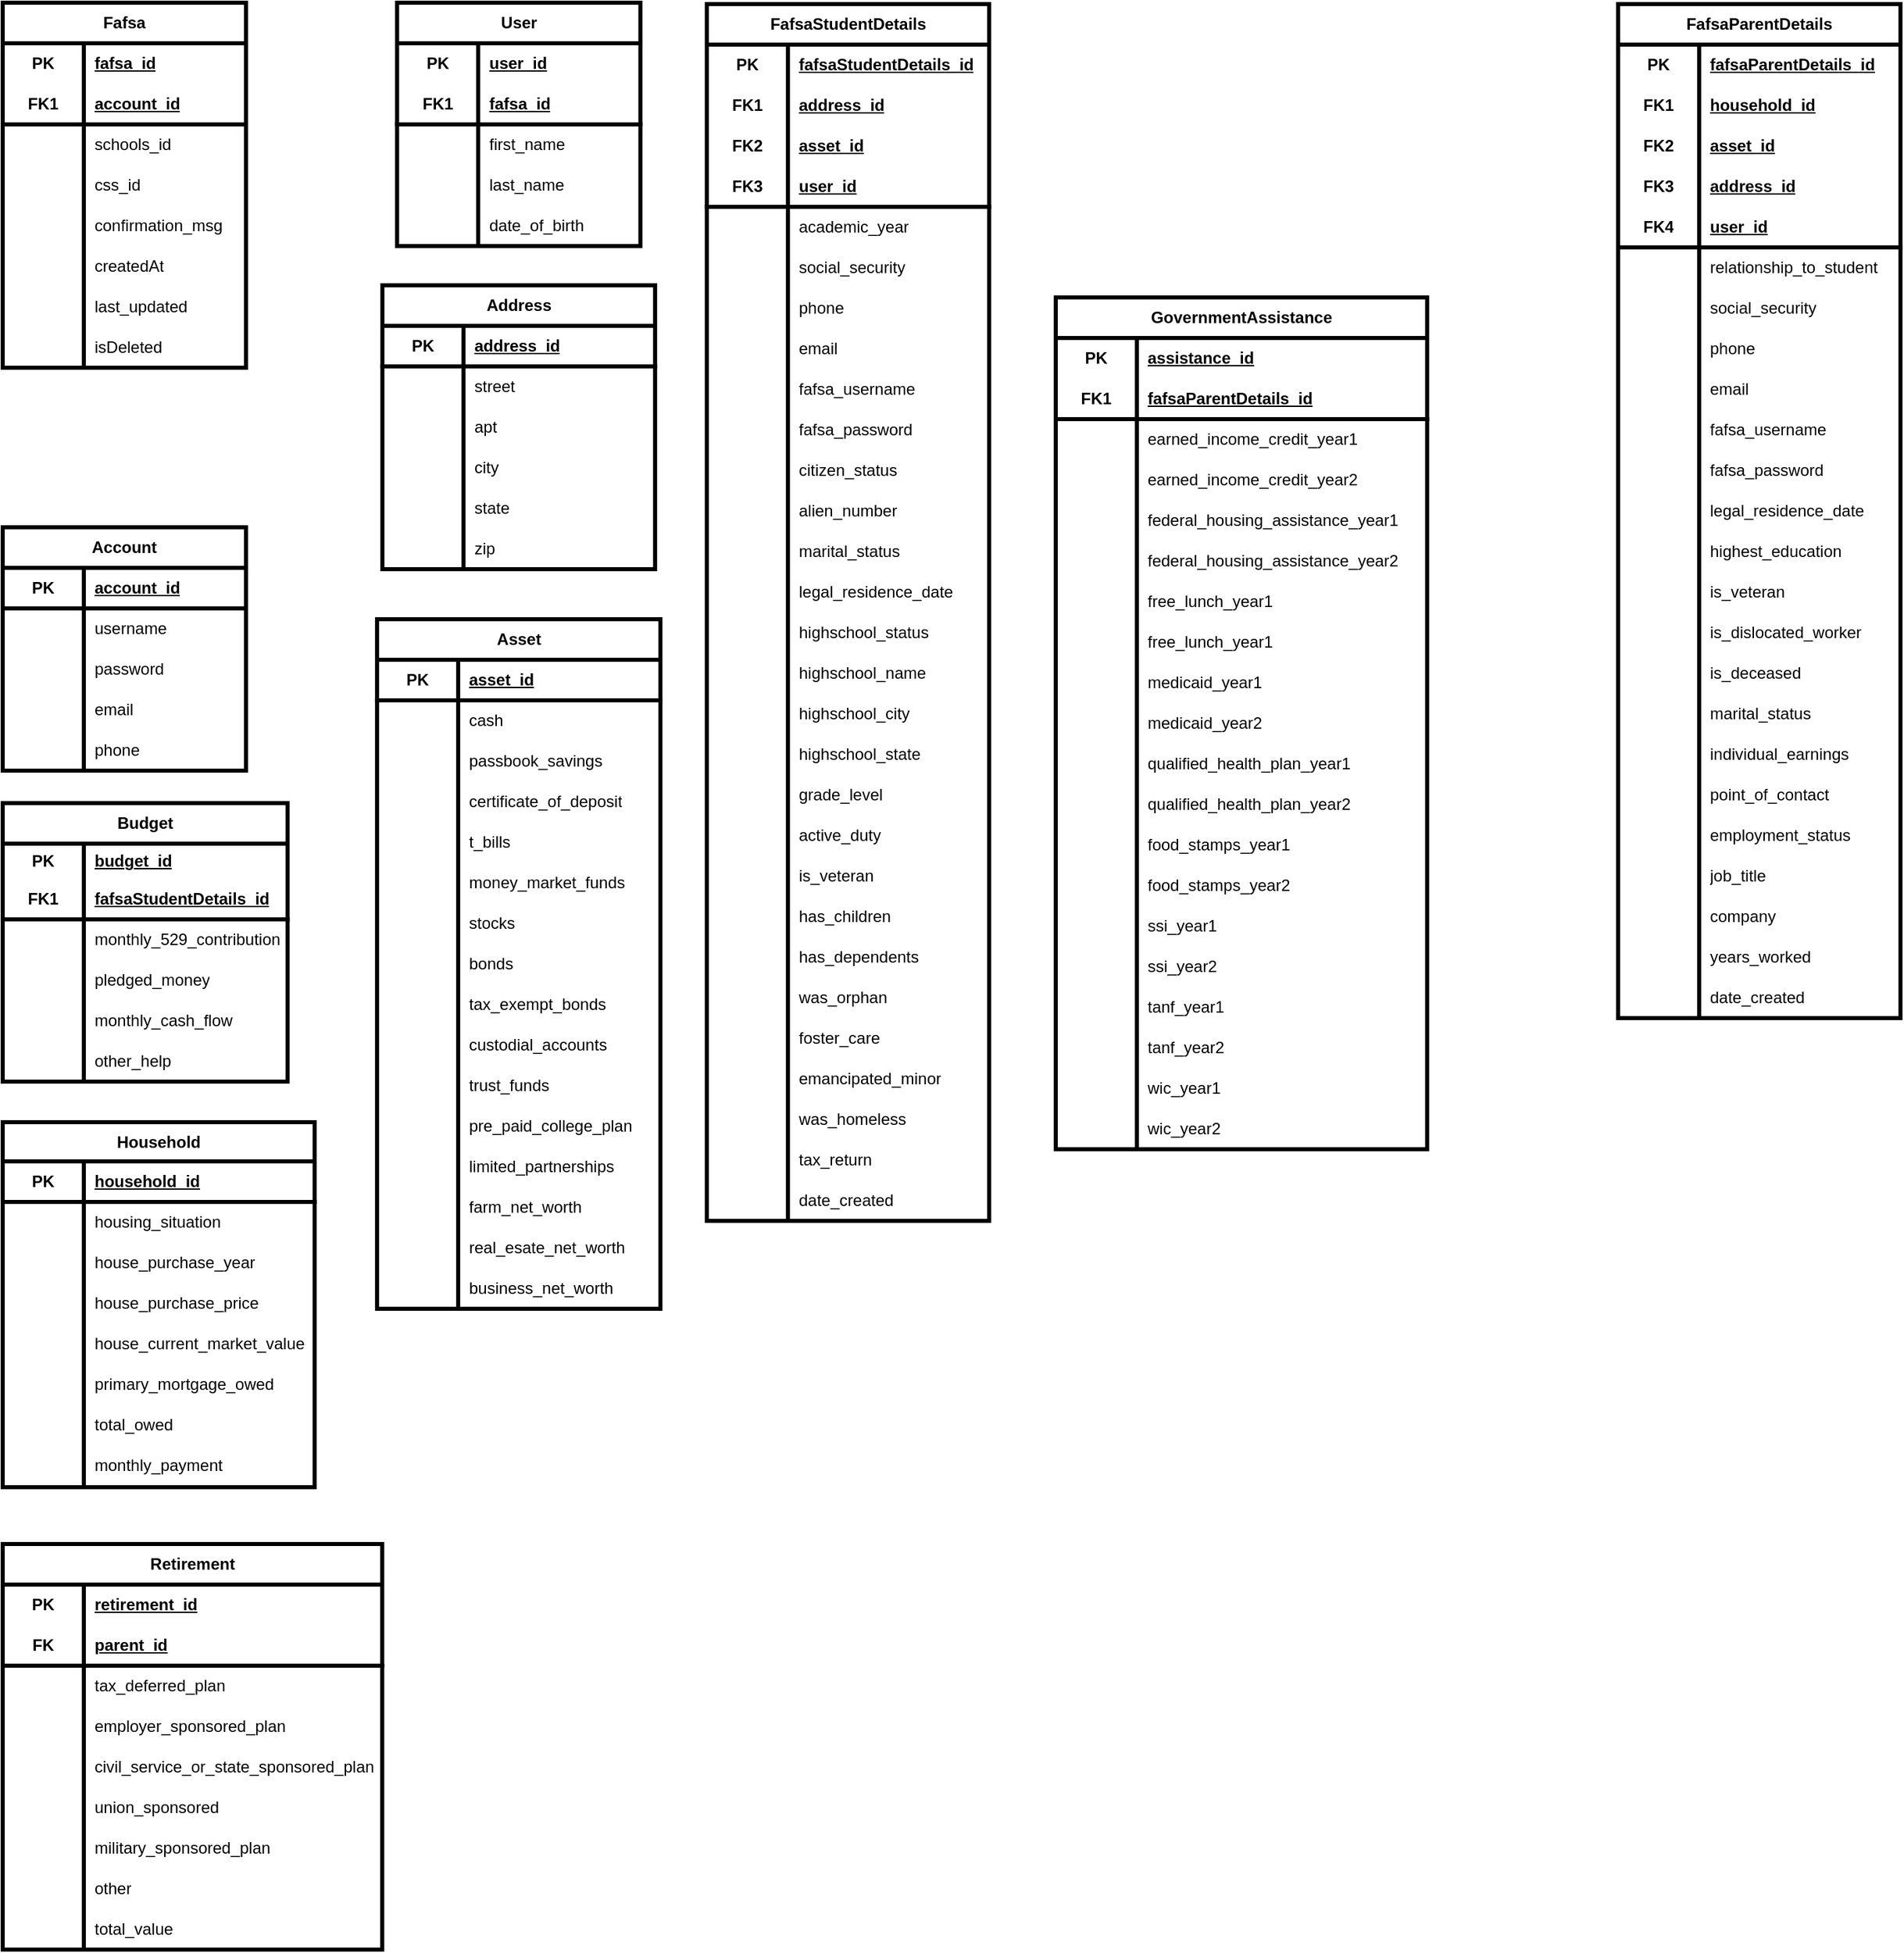 <mxfile version="24.0.1" type="device">
  <diagram name="Page-1" id="G41nDcQsJbzzBf74zmB0">
    <mxGraphModel dx="1194" dy="708" grid="0" gridSize="10" guides="1" tooltips="1" connect="1" arrows="1" fold="1" page="1" pageScale="1" pageWidth="850" pageHeight="1100" math="0" shadow="0">
      <root>
        <mxCell id="0" />
        <mxCell id="1" parent="0" />
        <mxCell id="be3Qgi7hEzFIGp2nB2z0-1" value="Fafsa" style="shape=table;startSize=30;container=1;collapsible=1;childLayout=tableLayout;fixedRows=1;rowLines=0;fontStyle=1;align=center;resizeLast=1;html=1;whiteSpace=wrap;fillColor=none;strokeWidth=3;" vertex="1" parent="1">
          <mxGeometry x="40" y="80" width="180" height="270" as="geometry" />
        </mxCell>
        <mxCell id="be3Qgi7hEzFIGp2nB2z0-2" value="" style="shape=tableRow;horizontal=0;startSize=0;swimlaneHead=0;swimlaneBody=0;fillColor=none;collapsible=0;dropTarget=0;points=[[0,0.5],[1,0.5]];portConstraint=eastwest;top=0;left=0;right=0;bottom=0;html=1;strokeWidth=3;" vertex="1" parent="be3Qgi7hEzFIGp2nB2z0-1">
          <mxGeometry y="30" width="180" height="30" as="geometry" />
        </mxCell>
        <mxCell id="be3Qgi7hEzFIGp2nB2z0-3" value="PK" style="shape=partialRectangle;connectable=0;fillColor=none;top=0;left=0;bottom=0;right=0;fontStyle=1;overflow=hidden;html=1;whiteSpace=wrap;strokeWidth=3;perimeterSpacing=0;" vertex="1" parent="be3Qgi7hEzFIGp2nB2z0-2">
          <mxGeometry width="60" height="30" as="geometry">
            <mxRectangle width="60" height="30" as="alternateBounds" />
          </mxGeometry>
        </mxCell>
        <mxCell id="be3Qgi7hEzFIGp2nB2z0-4" value="fafsa_id" style="shape=partialRectangle;connectable=0;fillColor=none;top=0;left=0;bottom=0;right=0;align=left;spacingLeft=6;fontStyle=5;overflow=hidden;html=1;whiteSpace=wrap;strokeWidth=3;" vertex="1" parent="be3Qgi7hEzFIGp2nB2z0-2">
          <mxGeometry x="60" width="120" height="30" as="geometry">
            <mxRectangle width="120" height="30" as="alternateBounds" />
          </mxGeometry>
        </mxCell>
        <mxCell id="be3Qgi7hEzFIGp2nB2z0-5" value="" style="shape=tableRow;horizontal=0;startSize=0;swimlaneHead=0;swimlaneBody=0;fillColor=none;collapsible=0;dropTarget=0;points=[[0,0.5],[1,0.5]];portConstraint=eastwest;top=0;left=0;right=0;bottom=1;html=1;strokeWidth=3;" vertex="1" parent="be3Qgi7hEzFIGp2nB2z0-1">
          <mxGeometry y="60" width="180" height="30" as="geometry" />
        </mxCell>
        <mxCell id="be3Qgi7hEzFIGp2nB2z0-6" value="FK1" style="shape=partialRectangle;connectable=0;fillColor=none;top=0;left=0;bottom=0;right=0;fontStyle=1;overflow=hidden;html=1;whiteSpace=wrap;strokeWidth=3;" vertex="1" parent="be3Qgi7hEzFIGp2nB2z0-5">
          <mxGeometry width="60" height="30" as="geometry">
            <mxRectangle width="60" height="30" as="alternateBounds" />
          </mxGeometry>
        </mxCell>
        <mxCell id="be3Qgi7hEzFIGp2nB2z0-7" value="account_id" style="shape=partialRectangle;connectable=0;fillColor=none;top=0;left=0;bottom=0;right=0;align=left;spacingLeft=6;fontStyle=5;overflow=hidden;html=1;whiteSpace=wrap;strokeWidth=3;" vertex="1" parent="be3Qgi7hEzFIGp2nB2z0-5">
          <mxGeometry x="60" width="120" height="30" as="geometry">
            <mxRectangle width="120" height="30" as="alternateBounds" />
          </mxGeometry>
        </mxCell>
        <mxCell id="be3Qgi7hEzFIGp2nB2z0-26" value="" style="shape=tableRow;horizontal=0;startSize=0;swimlaneHead=0;swimlaneBody=0;fillColor=none;collapsible=0;dropTarget=0;points=[[0,0.5],[1,0.5]];portConstraint=eastwest;top=0;left=0;right=0;bottom=0;html=1;strokeWidth=3;" vertex="1" parent="be3Qgi7hEzFIGp2nB2z0-1">
          <mxGeometry y="90" width="180" height="30" as="geometry" />
        </mxCell>
        <mxCell id="be3Qgi7hEzFIGp2nB2z0-27" value="" style="shape=partialRectangle;connectable=0;fillColor=none;top=0;left=0;bottom=0;right=0;editable=1;overflow=hidden;html=1;whiteSpace=wrap;strokeWidth=3;" vertex="1" parent="be3Qgi7hEzFIGp2nB2z0-26">
          <mxGeometry width="60" height="30" as="geometry">
            <mxRectangle width="60" height="30" as="alternateBounds" />
          </mxGeometry>
        </mxCell>
        <mxCell id="be3Qgi7hEzFIGp2nB2z0-28" value="schools_id" style="shape=partialRectangle;connectable=0;fillColor=none;top=0;left=0;bottom=0;right=0;align=left;spacingLeft=6;overflow=hidden;html=1;whiteSpace=wrap;strokeWidth=3;" vertex="1" parent="be3Qgi7hEzFIGp2nB2z0-26">
          <mxGeometry x="60" width="120" height="30" as="geometry">
            <mxRectangle width="120" height="30" as="alternateBounds" />
          </mxGeometry>
        </mxCell>
        <mxCell id="be3Qgi7hEzFIGp2nB2z0-29" value="" style="shape=tableRow;horizontal=0;startSize=0;swimlaneHead=0;swimlaneBody=0;fillColor=none;collapsible=0;dropTarget=0;points=[[0,0.5],[1,0.5]];portConstraint=eastwest;top=0;left=0;right=0;bottom=0;html=1;strokeWidth=3;" vertex="1" parent="be3Qgi7hEzFIGp2nB2z0-1">
          <mxGeometry y="120" width="180" height="30" as="geometry" />
        </mxCell>
        <mxCell id="be3Qgi7hEzFIGp2nB2z0-30" value="" style="shape=partialRectangle;connectable=0;fillColor=none;top=0;left=0;bottom=0;right=0;editable=1;overflow=hidden;html=1;whiteSpace=wrap;strokeWidth=3;" vertex="1" parent="be3Qgi7hEzFIGp2nB2z0-29">
          <mxGeometry width="60" height="30" as="geometry">
            <mxRectangle width="60" height="30" as="alternateBounds" />
          </mxGeometry>
        </mxCell>
        <mxCell id="be3Qgi7hEzFIGp2nB2z0-31" value="css_id" style="shape=partialRectangle;connectable=0;fillColor=none;top=0;left=0;bottom=0;right=0;align=left;spacingLeft=6;overflow=hidden;html=1;whiteSpace=wrap;strokeWidth=3;" vertex="1" parent="be3Qgi7hEzFIGp2nB2z0-29">
          <mxGeometry x="60" width="120" height="30" as="geometry">
            <mxRectangle width="120" height="30" as="alternateBounds" />
          </mxGeometry>
        </mxCell>
        <mxCell id="be3Qgi7hEzFIGp2nB2z0-66" value="" style="shape=tableRow;horizontal=0;startSize=0;swimlaneHead=0;swimlaneBody=0;fillColor=none;collapsible=0;dropTarget=0;points=[[0,0.5],[1,0.5]];portConstraint=eastwest;top=0;left=0;right=0;bottom=0;html=1;strokeWidth=3;" vertex="1" parent="be3Qgi7hEzFIGp2nB2z0-1">
          <mxGeometry y="150" width="180" height="30" as="geometry" />
        </mxCell>
        <mxCell id="be3Qgi7hEzFIGp2nB2z0-67" value="" style="shape=partialRectangle;connectable=0;fillColor=none;top=0;left=0;bottom=0;right=0;editable=1;overflow=hidden;html=1;whiteSpace=wrap;strokeWidth=3;" vertex="1" parent="be3Qgi7hEzFIGp2nB2z0-66">
          <mxGeometry width="60" height="30" as="geometry">
            <mxRectangle width="60" height="30" as="alternateBounds" />
          </mxGeometry>
        </mxCell>
        <mxCell id="be3Qgi7hEzFIGp2nB2z0-68" value="confirmation_msg" style="shape=partialRectangle;connectable=0;fillColor=none;top=0;left=0;bottom=0;right=0;align=left;spacingLeft=6;overflow=hidden;html=1;whiteSpace=wrap;strokeWidth=3;" vertex="1" parent="be3Qgi7hEzFIGp2nB2z0-66">
          <mxGeometry x="60" width="120" height="30" as="geometry">
            <mxRectangle width="120" height="30" as="alternateBounds" />
          </mxGeometry>
        </mxCell>
        <mxCell id="be3Qgi7hEzFIGp2nB2z0-35" value="" style="shape=tableRow;horizontal=0;startSize=0;swimlaneHead=0;swimlaneBody=0;fillColor=none;collapsible=0;dropTarget=0;points=[[0,0.5],[1,0.5]];portConstraint=eastwest;top=0;left=0;right=0;bottom=0;html=1;strokeWidth=3;" vertex="1" parent="be3Qgi7hEzFIGp2nB2z0-1">
          <mxGeometry y="180" width="180" height="30" as="geometry" />
        </mxCell>
        <mxCell id="be3Qgi7hEzFIGp2nB2z0-36" value="" style="shape=partialRectangle;connectable=0;fillColor=none;top=0;left=0;bottom=0;right=0;editable=1;overflow=hidden;html=1;whiteSpace=wrap;strokeWidth=3;" vertex="1" parent="be3Qgi7hEzFIGp2nB2z0-35">
          <mxGeometry width="60" height="30" as="geometry">
            <mxRectangle width="60" height="30" as="alternateBounds" />
          </mxGeometry>
        </mxCell>
        <mxCell id="be3Qgi7hEzFIGp2nB2z0-37" value="createdAt" style="shape=partialRectangle;connectable=0;fillColor=none;top=0;left=0;bottom=0;right=0;align=left;spacingLeft=6;overflow=hidden;html=1;whiteSpace=wrap;strokeWidth=3;" vertex="1" parent="be3Qgi7hEzFIGp2nB2z0-35">
          <mxGeometry x="60" width="120" height="30" as="geometry">
            <mxRectangle width="120" height="30" as="alternateBounds" />
          </mxGeometry>
        </mxCell>
        <mxCell id="be3Qgi7hEzFIGp2nB2z0-32" value="" style="shape=tableRow;horizontal=0;startSize=0;swimlaneHead=0;swimlaneBody=0;fillColor=none;collapsible=0;dropTarget=0;points=[[0,0.5],[1,0.5]];portConstraint=eastwest;top=0;left=0;right=0;bottom=0;html=1;strokeWidth=3;" vertex="1" parent="be3Qgi7hEzFIGp2nB2z0-1">
          <mxGeometry y="210" width="180" height="30" as="geometry" />
        </mxCell>
        <mxCell id="be3Qgi7hEzFIGp2nB2z0-33" value="" style="shape=partialRectangle;connectable=0;fillColor=none;top=0;left=0;bottom=0;right=0;editable=1;overflow=hidden;html=1;whiteSpace=wrap;strokeWidth=3;" vertex="1" parent="be3Qgi7hEzFIGp2nB2z0-32">
          <mxGeometry width="60" height="30" as="geometry">
            <mxRectangle width="60" height="30" as="alternateBounds" />
          </mxGeometry>
        </mxCell>
        <mxCell id="be3Qgi7hEzFIGp2nB2z0-34" value="last_updated" style="shape=partialRectangle;connectable=0;fillColor=none;top=0;left=0;bottom=0;right=0;align=left;spacingLeft=6;overflow=hidden;html=1;whiteSpace=wrap;strokeWidth=3;" vertex="1" parent="be3Qgi7hEzFIGp2nB2z0-32">
          <mxGeometry x="60" width="120" height="30" as="geometry">
            <mxRectangle width="120" height="30" as="alternateBounds" />
          </mxGeometry>
        </mxCell>
        <mxCell id="be3Qgi7hEzFIGp2nB2z0-248" value="" style="shape=tableRow;horizontal=0;startSize=0;swimlaneHead=0;swimlaneBody=0;fillColor=none;collapsible=0;dropTarget=0;points=[[0,0.5],[1,0.5]];portConstraint=eastwest;top=0;left=0;right=0;bottom=0;html=1;strokeWidth=3;" vertex="1" parent="be3Qgi7hEzFIGp2nB2z0-1">
          <mxGeometry y="240" width="180" height="30" as="geometry" />
        </mxCell>
        <mxCell id="be3Qgi7hEzFIGp2nB2z0-249" value="" style="shape=partialRectangle;connectable=0;fillColor=none;top=0;left=0;bottom=0;right=0;editable=1;overflow=hidden;html=1;whiteSpace=wrap;strokeWidth=3;" vertex="1" parent="be3Qgi7hEzFIGp2nB2z0-248">
          <mxGeometry width="60" height="30" as="geometry">
            <mxRectangle width="60" height="30" as="alternateBounds" />
          </mxGeometry>
        </mxCell>
        <mxCell id="be3Qgi7hEzFIGp2nB2z0-250" value="isDeleted" style="shape=partialRectangle;connectable=0;fillColor=none;top=0;left=0;bottom=0;right=0;align=left;spacingLeft=6;overflow=hidden;html=1;whiteSpace=wrap;strokeWidth=3;" vertex="1" parent="be3Qgi7hEzFIGp2nB2z0-248">
          <mxGeometry x="60" width="120" height="30" as="geometry">
            <mxRectangle width="120" height="30" as="alternateBounds" />
          </mxGeometry>
        </mxCell>
        <mxCell id="be3Qgi7hEzFIGp2nB2z0-137" value="FafsaStudentDetails" style="shape=table;startSize=30;container=1;collapsible=1;childLayout=tableLayout;fixedRows=1;rowLines=0;fontStyle=1;align=center;resizeLast=1;html=1;whiteSpace=wrap;fillColor=none;strokeWidth=3;" vertex="1" parent="1">
          <mxGeometry x="560.87" y="81" width="208.88" height="900" as="geometry" />
        </mxCell>
        <mxCell id="be3Qgi7hEzFIGp2nB2z0-138" value="" style="shape=tableRow;horizontal=0;startSize=0;swimlaneHead=0;swimlaneBody=0;fillColor=none;collapsible=0;dropTarget=0;points=[[0,0.5],[1,0.5]];portConstraint=eastwest;top=0;left=0;right=0;bottom=0;html=1;strokeWidth=3;" vertex="1" parent="be3Qgi7hEzFIGp2nB2z0-137">
          <mxGeometry y="30" width="208.88" height="30" as="geometry" />
        </mxCell>
        <mxCell id="be3Qgi7hEzFIGp2nB2z0-139" value="PK" style="shape=partialRectangle;connectable=0;fillColor=none;top=0;left=0;bottom=0;right=0;fontStyle=1;overflow=hidden;html=1;whiteSpace=wrap;strokeWidth=3;perimeterSpacing=0;" vertex="1" parent="be3Qgi7hEzFIGp2nB2z0-138">
          <mxGeometry width="60" height="30" as="geometry">
            <mxRectangle width="60" height="30" as="alternateBounds" />
          </mxGeometry>
        </mxCell>
        <mxCell id="be3Qgi7hEzFIGp2nB2z0-140" value="fafsaStudentDetails_id" style="shape=partialRectangle;connectable=0;fillColor=none;top=0;left=0;bottom=0;right=0;align=left;spacingLeft=6;fontStyle=5;overflow=hidden;html=1;whiteSpace=wrap;strokeWidth=3;" vertex="1" parent="be3Qgi7hEzFIGp2nB2z0-138">
          <mxGeometry x="60" width="148.88" height="30" as="geometry">
            <mxRectangle width="148.88" height="30" as="alternateBounds" />
          </mxGeometry>
        </mxCell>
        <mxCell id="be3Qgi7hEzFIGp2nB2z0-147" value="" style="shape=tableRow;horizontal=0;startSize=0;swimlaneHead=0;swimlaneBody=0;fillColor=none;collapsible=0;dropTarget=0;points=[[0,0.5],[1,0.5]];portConstraint=eastwest;top=0;left=0;right=0;bottom=0;html=1;strokeWidth=3;" vertex="1" parent="be3Qgi7hEzFIGp2nB2z0-137">
          <mxGeometry y="60" width="208.88" height="30" as="geometry" />
        </mxCell>
        <mxCell id="be3Qgi7hEzFIGp2nB2z0-148" value="&lt;b&gt;FK1&lt;/b&gt;" style="shape=partialRectangle;connectable=0;fillColor=none;top=0;left=0;bottom=0;right=0;editable=1;overflow=hidden;html=1;whiteSpace=wrap;strokeWidth=3;" vertex="1" parent="be3Qgi7hEzFIGp2nB2z0-147">
          <mxGeometry width="60" height="30" as="geometry">
            <mxRectangle width="60" height="30" as="alternateBounds" />
          </mxGeometry>
        </mxCell>
        <mxCell id="be3Qgi7hEzFIGp2nB2z0-149" value="&lt;b&gt;&lt;u&gt;address_id&lt;/u&gt;&lt;/b&gt;" style="shape=partialRectangle;connectable=0;fillColor=none;top=0;left=0;bottom=0;right=0;align=left;spacingLeft=6;overflow=hidden;html=1;whiteSpace=wrap;strokeWidth=3;" vertex="1" parent="be3Qgi7hEzFIGp2nB2z0-147">
          <mxGeometry x="60" width="148.88" height="30" as="geometry">
            <mxRectangle width="148.88" height="30" as="alternateBounds" />
          </mxGeometry>
        </mxCell>
        <mxCell id="be3Qgi7hEzFIGp2nB2z0-159" value="" style="shape=tableRow;horizontal=0;startSize=0;swimlaneHead=0;swimlaneBody=0;fillColor=none;collapsible=0;dropTarget=0;points=[[0,0.5],[1,0.5]];portConstraint=eastwest;top=0;left=0;right=0;bottom=0;html=1;strokeWidth=3;" vertex="1" parent="be3Qgi7hEzFIGp2nB2z0-137">
          <mxGeometry y="90" width="208.88" height="30" as="geometry" />
        </mxCell>
        <mxCell id="be3Qgi7hEzFIGp2nB2z0-160" value="&lt;b&gt;FK2&lt;/b&gt;" style="shape=partialRectangle;connectable=0;fillColor=none;top=0;left=0;bottom=0;right=0;editable=1;overflow=hidden;html=1;whiteSpace=wrap;strokeWidth=3;" vertex="1" parent="be3Qgi7hEzFIGp2nB2z0-159">
          <mxGeometry width="60" height="30" as="geometry">
            <mxRectangle width="60" height="30" as="alternateBounds" />
          </mxGeometry>
        </mxCell>
        <mxCell id="be3Qgi7hEzFIGp2nB2z0-161" value="&lt;b&gt;&lt;u&gt;asset_id&lt;/u&gt;&lt;/b&gt;" style="shape=partialRectangle;connectable=0;fillColor=none;top=0;left=0;bottom=0;right=0;align=left;spacingLeft=6;overflow=hidden;html=1;whiteSpace=wrap;strokeWidth=3;" vertex="1" parent="be3Qgi7hEzFIGp2nB2z0-159">
          <mxGeometry x="60" width="148.88" height="30" as="geometry">
            <mxRectangle width="148.88" height="30" as="alternateBounds" />
          </mxGeometry>
        </mxCell>
        <mxCell id="be3Qgi7hEzFIGp2nB2z0-141" value="" style="shape=tableRow;horizontal=0;startSize=0;swimlaneHead=0;swimlaneBody=0;fillColor=none;collapsible=0;dropTarget=0;points=[[0,0.5],[1,0.5]];portConstraint=eastwest;top=0;left=0;right=0;bottom=1;html=1;strokeWidth=3;" vertex="1" parent="be3Qgi7hEzFIGp2nB2z0-137">
          <mxGeometry y="120" width="208.88" height="30" as="geometry" />
        </mxCell>
        <mxCell id="be3Qgi7hEzFIGp2nB2z0-142" value="FK3" style="shape=partialRectangle;connectable=0;fillColor=none;top=0;left=0;bottom=0;right=0;fontStyle=1;overflow=hidden;html=1;whiteSpace=wrap;strokeWidth=3;" vertex="1" parent="be3Qgi7hEzFIGp2nB2z0-141">
          <mxGeometry width="60" height="30" as="geometry">
            <mxRectangle width="60" height="30" as="alternateBounds" />
          </mxGeometry>
        </mxCell>
        <mxCell id="be3Qgi7hEzFIGp2nB2z0-143" value="user_id" style="shape=partialRectangle;connectable=0;fillColor=none;top=0;left=0;bottom=0;right=0;align=left;spacingLeft=6;fontStyle=5;overflow=hidden;html=1;whiteSpace=wrap;strokeWidth=3;" vertex="1" parent="be3Qgi7hEzFIGp2nB2z0-141">
          <mxGeometry x="60" width="148.88" height="30" as="geometry">
            <mxRectangle width="148.88" height="30" as="alternateBounds" />
          </mxGeometry>
        </mxCell>
        <mxCell id="be3Qgi7hEzFIGp2nB2z0-144" value="" style="shape=tableRow;horizontal=0;startSize=0;swimlaneHead=0;swimlaneBody=0;fillColor=none;collapsible=0;dropTarget=0;points=[[0,0.5],[1,0.5]];portConstraint=eastwest;top=0;left=0;right=0;bottom=0;html=1;strokeWidth=3;" vertex="1" parent="be3Qgi7hEzFIGp2nB2z0-137">
          <mxGeometry y="150" width="208.88" height="30" as="geometry" />
        </mxCell>
        <mxCell id="be3Qgi7hEzFIGp2nB2z0-145" value="" style="shape=partialRectangle;connectable=0;fillColor=none;top=0;left=0;bottom=0;right=0;editable=1;overflow=hidden;html=1;whiteSpace=wrap;strokeWidth=3;" vertex="1" parent="be3Qgi7hEzFIGp2nB2z0-144">
          <mxGeometry width="60" height="30" as="geometry">
            <mxRectangle width="60" height="30" as="alternateBounds" />
          </mxGeometry>
        </mxCell>
        <mxCell id="be3Qgi7hEzFIGp2nB2z0-146" value="academic_year" style="shape=partialRectangle;connectable=0;fillColor=none;top=0;left=0;bottom=0;right=0;align=left;spacingLeft=6;overflow=hidden;html=1;whiteSpace=wrap;strokeWidth=3;" vertex="1" parent="be3Qgi7hEzFIGp2nB2z0-144">
          <mxGeometry x="60" width="148.88" height="30" as="geometry">
            <mxRectangle width="148.88" height="30" as="alternateBounds" />
          </mxGeometry>
        </mxCell>
        <mxCell id="be3Qgi7hEzFIGp2nB2z0-150" value="" style="shape=tableRow;horizontal=0;startSize=0;swimlaneHead=0;swimlaneBody=0;fillColor=none;collapsible=0;dropTarget=0;points=[[0,0.5],[1,0.5]];portConstraint=eastwest;top=0;left=0;right=0;bottom=0;html=1;strokeWidth=3;" vertex="1" parent="be3Qgi7hEzFIGp2nB2z0-137">
          <mxGeometry y="180" width="208.88" height="30" as="geometry" />
        </mxCell>
        <mxCell id="be3Qgi7hEzFIGp2nB2z0-151" value="" style="shape=partialRectangle;connectable=0;fillColor=none;top=0;left=0;bottom=0;right=0;editable=1;overflow=hidden;html=1;whiteSpace=wrap;strokeWidth=3;" vertex="1" parent="be3Qgi7hEzFIGp2nB2z0-150">
          <mxGeometry width="60" height="30" as="geometry">
            <mxRectangle width="60" height="30" as="alternateBounds" />
          </mxGeometry>
        </mxCell>
        <mxCell id="be3Qgi7hEzFIGp2nB2z0-152" value="social_security" style="shape=partialRectangle;connectable=0;fillColor=none;top=0;left=0;bottom=0;right=0;align=left;spacingLeft=6;overflow=hidden;html=1;whiteSpace=wrap;strokeWidth=3;" vertex="1" parent="be3Qgi7hEzFIGp2nB2z0-150">
          <mxGeometry x="60" width="148.88" height="30" as="geometry">
            <mxRectangle width="148.88" height="30" as="alternateBounds" />
          </mxGeometry>
        </mxCell>
        <mxCell id="be3Qgi7hEzFIGp2nB2z0-153" value="" style="shape=tableRow;horizontal=0;startSize=0;swimlaneHead=0;swimlaneBody=0;fillColor=none;collapsible=0;dropTarget=0;points=[[0,0.5],[1,0.5]];portConstraint=eastwest;top=0;left=0;right=0;bottom=0;html=1;strokeWidth=3;" vertex="1" parent="be3Qgi7hEzFIGp2nB2z0-137">
          <mxGeometry y="210" width="208.88" height="30" as="geometry" />
        </mxCell>
        <mxCell id="be3Qgi7hEzFIGp2nB2z0-154" value="" style="shape=partialRectangle;connectable=0;fillColor=none;top=0;left=0;bottom=0;right=0;editable=1;overflow=hidden;html=1;whiteSpace=wrap;strokeWidth=3;" vertex="1" parent="be3Qgi7hEzFIGp2nB2z0-153">
          <mxGeometry width="60" height="30" as="geometry">
            <mxRectangle width="60" height="30" as="alternateBounds" />
          </mxGeometry>
        </mxCell>
        <mxCell id="be3Qgi7hEzFIGp2nB2z0-155" value="phone" style="shape=partialRectangle;connectable=0;fillColor=none;top=0;left=0;bottom=0;right=0;align=left;spacingLeft=6;overflow=hidden;html=1;whiteSpace=wrap;strokeWidth=3;" vertex="1" parent="be3Qgi7hEzFIGp2nB2z0-153">
          <mxGeometry x="60" width="148.88" height="30" as="geometry">
            <mxRectangle width="148.88" height="30" as="alternateBounds" />
          </mxGeometry>
        </mxCell>
        <mxCell id="be3Qgi7hEzFIGp2nB2z0-156" value="" style="shape=tableRow;horizontal=0;startSize=0;swimlaneHead=0;swimlaneBody=0;fillColor=none;collapsible=0;dropTarget=0;points=[[0,0.5],[1,0.5]];portConstraint=eastwest;top=0;left=0;right=0;bottom=0;html=1;strokeWidth=3;" vertex="1" parent="be3Qgi7hEzFIGp2nB2z0-137">
          <mxGeometry y="240" width="208.88" height="30" as="geometry" />
        </mxCell>
        <mxCell id="be3Qgi7hEzFIGp2nB2z0-157" value="" style="shape=partialRectangle;connectable=0;fillColor=none;top=0;left=0;bottom=0;right=0;editable=1;overflow=hidden;html=1;whiteSpace=wrap;strokeWidth=3;" vertex="1" parent="be3Qgi7hEzFIGp2nB2z0-156">
          <mxGeometry width="60" height="30" as="geometry">
            <mxRectangle width="60" height="30" as="alternateBounds" />
          </mxGeometry>
        </mxCell>
        <mxCell id="be3Qgi7hEzFIGp2nB2z0-158" value="email" style="shape=partialRectangle;connectable=0;fillColor=none;top=0;left=0;bottom=0;right=0;align=left;spacingLeft=6;overflow=hidden;html=1;whiteSpace=wrap;strokeWidth=3;" vertex="1" parent="be3Qgi7hEzFIGp2nB2z0-156">
          <mxGeometry x="60" width="148.88" height="30" as="geometry">
            <mxRectangle width="148.88" height="30" as="alternateBounds" />
          </mxGeometry>
        </mxCell>
        <mxCell id="be3Qgi7hEzFIGp2nB2z0-480" value="" style="shape=tableRow;horizontal=0;startSize=0;swimlaneHead=0;swimlaneBody=0;fillColor=none;collapsible=0;dropTarget=0;points=[[0,0.5],[1,0.5]];portConstraint=eastwest;top=0;left=0;right=0;bottom=0;html=1;strokeWidth=3;" vertex="1" parent="be3Qgi7hEzFIGp2nB2z0-137">
          <mxGeometry y="270" width="208.88" height="30" as="geometry" />
        </mxCell>
        <mxCell id="be3Qgi7hEzFIGp2nB2z0-481" value="" style="shape=partialRectangle;connectable=0;fillColor=none;top=0;left=0;bottom=0;right=0;editable=1;overflow=hidden;html=1;whiteSpace=wrap;strokeWidth=3;" vertex="1" parent="be3Qgi7hEzFIGp2nB2z0-480">
          <mxGeometry width="60" height="30" as="geometry">
            <mxRectangle width="60" height="30" as="alternateBounds" />
          </mxGeometry>
        </mxCell>
        <mxCell id="be3Qgi7hEzFIGp2nB2z0-482" value="fafsa_username" style="shape=partialRectangle;connectable=0;fillColor=none;top=0;left=0;bottom=0;right=0;align=left;spacingLeft=6;overflow=hidden;html=1;whiteSpace=wrap;strokeWidth=3;" vertex="1" parent="be3Qgi7hEzFIGp2nB2z0-480">
          <mxGeometry x="60" width="148.88" height="30" as="geometry">
            <mxRectangle width="148.88" height="30" as="alternateBounds" />
          </mxGeometry>
        </mxCell>
        <mxCell id="be3Qgi7hEzFIGp2nB2z0-477" value="" style="shape=tableRow;horizontal=0;startSize=0;swimlaneHead=0;swimlaneBody=0;fillColor=none;collapsible=0;dropTarget=0;points=[[0,0.5],[1,0.5]];portConstraint=eastwest;top=0;left=0;right=0;bottom=0;html=1;strokeWidth=3;" vertex="1" parent="be3Qgi7hEzFIGp2nB2z0-137">
          <mxGeometry y="300" width="208.88" height="30" as="geometry" />
        </mxCell>
        <mxCell id="be3Qgi7hEzFIGp2nB2z0-478" value="" style="shape=partialRectangle;connectable=0;fillColor=none;top=0;left=0;bottom=0;right=0;editable=1;overflow=hidden;html=1;whiteSpace=wrap;strokeWidth=3;" vertex="1" parent="be3Qgi7hEzFIGp2nB2z0-477">
          <mxGeometry width="60" height="30" as="geometry">
            <mxRectangle width="60" height="30" as="alternateBounds" />
          </mxGeometry>
        </mxCell>
        <mxCell id="be3Qgi7hEzFIGp2nB2z0-479" value="fafsa_password" style="shape=partialRectangle;connectable=0;fillColor=none;top=0;left=0;bottom=0;right=0;align=left;spacingLeft=6;overflow=hidden;html=1;whiteSpace=wrap;strokeWidth=3;" vertex="1" parent="be3Qgi7hEzFIGp2nB2z0-477">
          <mxGeometry x="60" width="148.88" height="30" as="geometry">
            <mxRectangle width="148.88" height="30" as="alternateBounds" />
          </mxGeometry>
        </mxCell>
        <mxCell id="be3Qgi7hEzFIGp2nB2z0-162" value="" style="shape=tableRow;horizontal=0;startSize=0;swimlaneHead=0;swimlaneBody=0;fillColor=none;collapsible=0;dropTarget=0;points=[[0,0.5],[1,0.5]];portConstraint=eastwest;top=0;left=0;right=0;bottom=0;html=1;strokeWidth=3;" vertex="1" parent="be3Qgi7hEzFIGp2nB2z0-137">
          <mxGeometry y="330" width="208.88" height="30" as="geometry" />
        </mxCell>
        <mxCell id="be3Qgi7hEzFIGp2nB2z0-163" value="" style="shape=partialRectangle;connectable=0;fillColor=none;top=0;left=0;bottom=0;right=0;editable=1;overflow=hidden;html=1;whiteSpace=wrap;strokeWidth=3;" vertex="1" parent="be3Qgi7hEzFIGp2nB2z0-162">
          <mxGeometry width="60" height="30" as="geometry">
            <mxRectangle width="60" height="30" as="alternateBounds" />
          </mxGeometry>
        </mxCell>
        <mxCell id="be3Qgi7hEzFIGp2nB2z0-164" value="citizen_status" style="shape=partialRectangle;connectable=0;fillColor=none;top=0;left=0;bottom=0;right=0;align=left;spacingLeft=6;overflow=hidden;html=1;whiteSpace=wrap;strokeWidth=3;" vertex="1" parent="be3Qgi7hEzFIGp2nB2z0-162">
          <mxGeometry x="60" width="148.88" height="30" as="geometry">
            <mxRectangle width="148.88" height="30" as="alternateBounds" />
          </mxGeometry>
        </mxCell>
        <mxCell id="be3Qgi7hEzFIGp2nB2z0-165" value="" style="shape=tableRow;horizontal=0;startSize=0;swimlaneHead=0;swimlaneBody=0;fillColor=none;collapsible=0;dropTarget=0;points=[[0,0.5],[1,0.5]];portConstraint=eastwest;top=0;left=0;right=0;bottom=0;html=1;strokeWidth=3;" vertex="1" parent="be3Qgi7hEzFIGp2nB2z0-137">
          <mxGeometry y="360" width="208.88" height="30" as="geometry" />
        </mxCell>
        <mxCell id="be3Qgi7hEzFIGp2nB2z0-166" value="" style="shape=partialRectangle;connectable=0;fillColor=none;top=0;left=0;bottom=0;right=0;editable=1;overflow=hidden;html=1;whiteSpace=wrap;strokeWidth=3;" vertex="1" parent="be3Qgi7hEzFIGp2nB2z0-165">
          <mxGeometry width="60" height="30" as="geometry">
            <mxRectangle width="60" height="30" as="alternateBounds" />
          </mxGeometry>
        </mxCell>
        <mxCell id="be3Qgi7hEzFIGp2nB2z0-167" value="alien_number" style="shape=partialRectangle;connectable=0;fillColor=none;top=0;left=0;bottom=0;right=0;align=left;spacingLeft=6;overflow=hidden;html=1;whiteSpace=wrap;strokeWidth=3;" vertex="1" parent="be3Qgi7hEzFIGp2nB2z0-165">
          <mxGeometry x="60" width="148.88" height="30" as="geometry">
            <mxRectangle width="148.88" height="30" as="alternateBounds" />
          </mxGeometry>
        </mxCell>
        <mxCell id="be3Qgi7hEzFIGp2nB2z0-168" value="" style="shape=tableRow;horizontal=0;startSize=0;swimlaneHead=0;swimlaneBody=0;fillColor=none;collapsible=0;dropTarget=0;points=[[0,0.5],[1,0.5]];portConstraint=eastwest;top=0;left=0;right=0;bottom=0;html=1;strokeWidth=3;" vertex="1" parent="be3Qgi7hEzFIGp2nB2z0-137">
          <mxGeometry y="390" width="208.88" height="30" as="geometry" />
        </mxCell>
        <mxCell id="be3Qgi7hEzFIGp2nB2z0-169" value="" style="shape=partialRectangle;connectable=0;fillColor=none;top=0;left=0;bottom=0;right=0;editable=1;overflow=hidden;html=1;whiteSpace=wrap;strokeWidth=3;" vertex="1" parent="be3Qgi7hEzFIGp2nB2z0-168">
          <mxGeometry width="60" height="30" as="geometry">
            <mxRectangle width="60" height="30" as="alternateBounds" />
          </mxGeometry>
        </mxCell>
        <mxCell id="be3Qgi7hEzFIGp2nB2z0-170" value="marital_status" style="shape=partialRectangle;connectable=0;fillColor=none;top=0;left=0;bottom=0;right=0;align=left;spacingLeft=6;overflow=hidden;html=1;whiteSpace=wrap;strokeWidth=3;" vertex="1" parent="be3Qgi7hEzFIGp2nB2z0-168">
          <mxGeometry x="60" width="148.88" height="30" as="geometry">
            <mxRectangle width="148.88" height="30" as="alternateBounds" />
          </mxGeometry>
        </mxCell>
        <mxCell id="be3Qgi7hEzFIGp2nB2z0-171" value="" style="shape=tableRow;horizontal=0;startSize=0;swimlaneHead=0;swimlaneBody=0;fillColor=none;collapsible=0;dropTarget=0;points=[[0,0.5],[1,0.5]];portConstraint=eastwest;top=0;left=0;right=0;bottom=0;html=1;strokeWidth=3;" vertex="1" parent="be3Qgi7hEzFIGp2nB2z0-137">
          <mxGeometry y="420" width="208.88" height="30" as="geometry" />
        </mxCell>
        <mxCell id="be3Qgi7hEzFIGp2nB2z0-172" value="" style="shape=partialRectangle;connectable=0;fillColor=none;top=0;left=0;bottom=0;right=0;editable=1;overflow=hidden;html=1;whiteSpace=wrap;strokeWidth=3;" vertex="1" parent="be3Qgi7hEzFIGp2nB2z0-171">
          <mxGeometry width="60" height="30" as="geometry">
            <mxRectangle width="60" height="30" as="alternateBounds" />
          </mxGeometry>
        </mxCell>
        <mxCell id="be3Qgi7hEzFIGp2nB2z0-173" value="legal_residence_date" style="shape=partialRectangle;connectable=0;fillColor=none;top=0;left=0;bottom=0;right=0;align=left;spacingLeft=6;overflow=hidden;html=1;whiteSpace=wrap;strokeWidth=3;" vertex="1" parent="be3Qgi7hEzFIGp2nB2z0-171">
          <mxGeometry x="60" width="148.88" height="30" as="geometry">
            <mxRectangle width="148.88" height="30" as="alternateBounds" />
          </mxGeometry>
        </mxCell>
        <mxCell id="be3Qgi7hEzFIGp2nB2z0-174" value="" style="shape=tableRow;horizontal=0;startSize=0;swimlaneHead=0;swimlaneBody=0;fillColor=none;collapsible=0;dropTarget=0;points=[[0,0.5],[1,0.5]];portConstraint=eastwest;top=0;left=0;right=0;bottom=0;html=1;strokeWidth=3;" vertex="1" parent="be3Qgi7hEzFIGp2nB2z0-137">
          <mxGeometry y="450" width="208.88" height="30" as="geometry" />
        </mxCell>
        <mxCell id="be3Qgi7hEzFIGp2nB2z0-175" value="" style="shape=partialRectangle;connectable=0;fillColor=none;top=0;left=0;bottom=0;right=0;editable=1;overflow=hidden;html=1;whiteSpace=wrap;strokeWidth=3;" vertex="1" parent="be3Qgi7hEzFIGp2nB2z0-174">
          <mxGeometry width="60" height="30" as="geometry">
            <mxRectangle width="60" height="30" as="alternateBounds" />
          </mxGeometry>
        </mxCell>
        <mxCell id="be3Qgi7hEzFIGp2nB2z0-176" value="highschool_status" style="shape=partialRectangle;connectable=0;fillColor=none;top=0;left=0;bottom=0;right=0;align=left;spacingLeft=6;overflow=hidden;html=1;whiteSpace=wrap;strokeWidth=3;" vertex="1" parent="be3Qgi7hEzFIGp2nB2z0-174">
          <mxGeometry x="60" width="148.88" height="30" as="geometry">
            <mxRectangle width="148.88" height="30" as="alternateBounds" />
          </mxGeometry>
        </mxCell>
        <mxCell id="be3Qgi7hEzFIGp2nB2z0-177" value="" style="shape=tableRow;horizontal=0;startSize=0;swimlaneHead=0;swimlaneBody=0;fillColor=none;collapsible=0;dropTarget=0;points=[[0,0.5],[1,0.5]];portConstraint=eastwest;top=0;left=0;right=0;bottom=0;html=1;strokeWidth=3;" vertex="1" parent="be3Qgi7hEzFIGp2nB2z0-137">
          <mxGeometry y="480" width="208.88" height="30" as="geometry" />
        </mxCell>
        <mxCell id="be3Qgi7hEzFIGp2nB2z0-178" value="" style="shape=partialRectangle;connectable=0;fillColor=none;top=0;left=0;bottom=0;right=0;editable=1;overflow=hidden;html=1;whiteSpace=wrap;strokeWidth=3;" vertex="1" parent="be3Qgi7hEzFIGp2nB2z0-177">
          <mxGeometry width="60" height="30" as="geometry">
            <mxRectangle width="60" height="30" as="alternateBounds" />
          </mxGeometry>
        </mxCell>
        <mxCell id="be3Qgi7hEzFIGp2nB2z0-179" value="highschool_name" style="shape=partialRectangle;connectable=0;fillColor=none;top=0;left=0;bottom=0;right=0;align=left;spacingLeft=6;overflow=hidden;html=1;whiteSpace=wrap;strokeWidth=3;" vertex="1" parent="be3Qgi7hEzFIGp2nB2z0-177">
          <mxGeometry x="60" width="148.88" height="30" as="geometry">
            <mxRectangle width="148.88" height="30" as="alternateBounds" />
          </mxGeometry>
        </mxCell>
        <mxCell id="be3Qgi7hEzFIGp2nB2z0-180" value="" style="shape=tableRow;horizontal=0;startSize=0;swimlaneHead=0;swimlaneBody=0;fillColor=none;collapsible=0;dropTarget=0;points=[[0,0.5],[1,0.5]];portConstraint=eastwest;top=0;left=0;right=0;bottom=0;html=1;strokeWidth=3;" vertex="1" parent="be3Qgi7hEzFIGp2nB2z0-137">
          <mxGeometry y="510" width="208.88" height="30" as="geometry" />
        </mxCell>
        <mxCell id="be3Qgi7hEzFIGp2nB2z0-181" value="" style="shape=partialRectangle;connectable=0;fillColor=none;top=0;left=0;bottom=0;right=0;editable=1;overflow=hidden;html=1;whiteSpace=wrap;strokeWidth=3;" vertex="1" parent="be3Qgi7hEzFIGp2nB2z0-180">
          <mxGeometry width="60" height="30" as="geometry">
            <mxRectangle width="60" height="30" as="alternateBounds" />
          </mxGeometry>
        </mxCell>
        <mxCell id="be3Qgi7hEzFIGp2nB2z0-182" value="highschool_city" style="shape=partialRectangle;connectable=0;fillColor=none;top=0;left=0;bottom=0;right=0;align=left;spacingLeft=6;overflow=hidden;html=1;whiteSpace=wrap;strokeWidth=3;" vertex="1" parent="be3Qgi7hEzFIGp2nB2z0-180">
          <mxGeometry x="60" width="148.88" height="30" as="geometry">
            <mxRectangle width="148.88" height="30" as="alternateBounds" />
          </mxGeometry>
        </mxCell>
        <mxCell id="be3Qgi7hEzFIGp2nB2z0-183" value="" style="shape=tableRow;horizontal=0;startSize=0;swimlaneHead=0;swimlaneBody=0;fillColor=none;collapsible=0;dropTarget=0;points=[[0,0.5],[1,0.5]];portConstraint=eastwest;top=0;left=0;right=0;bottom=0;html=1;strokeWidth=3;" vertex="1" parent="be3Qgi7hEzFIGp2nB2z0-137">
          <mxGeometry y="540" width="208.88" height="30" as="geometry" />
        </mxCell>
        <mxCell id="be3Qgi7hEzFIGp2nB2z0-184" value="" style="shape=partialRectangle;connectable=0;fillColor=none;top=0;left=0;bottom=0;right=0;editable=1;overflow=hidden;html=1;whiteSpace=wrap;strokeWidth=3;" vertex="1" parent="be3Qgi7hEzFIGp2nB2z0-183">
          <mxGeometry width="60" height="30" as="geometry">
            <mxRectangle width="60" height="30" as="alternateBounds" />
          </mxGeometry>
        </mxCell>
        <mxCell id="be3Qgi7hEzFIGp2nB2z0-185" value="highschool_state" style="shape=partialRectangle;connectable=0;fillColor=none;top=0;left=0;bottom=0;right=0;align=left;spacingLeft=6;overflow=hidden;html=1;whiteSpace=wrap;strokeWidth=3;" vertex="1" parent="be3Qgi7hEzFIGp2nB2z0-183">
          <mxGeometry x="60" width="148.88" height="30" as="geometry">
            <mxRectangle width="148.88" height="30" as="alternateBounds" />
          </mxGeometry>
        </mxCell>
        <mxCell id="be3Qgi7hEzFIGp2nB2z0-186" value="" style="shape=tableRow;horizontal=0;startSize=0;swimlaneHead=0;swimlaneBody=0;fillColor=none;collapsible=0;dropTarget=0;points=[[0,0.5],[1,0.5]];portConstraint=eastwest;top=0;left=0;right=0;bottom=0;html=1;strokeWidth=3;" vertex="1" parent="be3Qgi7hEzFIGp2nB2z0-137">
          <mxGeometry y="570" width="208.88" height="30" as="geometry" />
        </mxCell>
        <mxCell id="be3Qgi7hEzFIGp2nB2z0-187" value="" style="shape=partialRectangle;connectable=0;fillColor=none;top=0;left=0;bottom=0;right=0;editable=1;overflow=hidden;html=1;whiteSpace=wrap;strokeWidth=3;" vertex="1" parent="be3Qgi7hEzFIGp2nB2z0-186">
          <mxGeometry width="60" height="30" as="geometry">
            <mxRectangle width="60" height="30" as="alternateBounds" />
          </mxGeometry>
        </mxCell>
        <mxCell id="be3Qgi7hEzFIGp2nB2z0-188" value="grade_level" style="shape=partialRectangle;connectable=0;fillColor=none;top=0;left=0;bottom=0;right=0;align=left;spacingLeft=6;overflow=hidden;html=1;whiteSpace=wrap;strokeWidth=3;" vertex="1" parent="be3Qgi7hEzFIGp2nB2z0-186">
          <mxGeometry x="60" width="148.88" height="30" as="geometry">
            <mxRectangle width="148.88" height="30" as="alternateBounds" />
          </mxGeometry>
        </mxCell>
        <mxCell id="be3Qgi7hEzFIGp2nB2z0-189" value="" style="shape=tableRow;horizontal=0;startSize=0;swimlaneHead=0;swimlaneBody=0;fillColor=none;collapsible=0;dropTarget=0;points=[[0,0.5],[1,0.5]];portConstraint=eastwest;top=0;left=0;right=0;bottom=0;html=1;strokeWidth=3;" vertex="1" parent="be3Qgi7hEzFIGp2nB2z0-137">
          <mxGeometry y="600" width="208.88" height="30" as="geometry" />
        </mxCell>
        <mxCell id="be3Qgi7hEzFIGp2nB2z0-190" value="" style="shape=partialRectangle;connectable=0;fillColor=none;top=0;left=0;bottom=0;right=0;editable=1;overflow=hidden;html=1;whiteSpace=wrap;strokeWidth=3;" vertex="1" parent="be3Qgi7hEzFIGp2nB2z0-189">
          <mxGeometry width="60" height="30" as="geometry">
            <mxRectangle width="60" height="30" as="alternateBounds" />
          </mxGeometry>
        </mxCell>
        <mxCell id="be3Qgi7hEzFIGp2nB2z0-191" value="active_duty" style="shape=partialRectangle;connectable=0;fillColor=none;top=0;left=0;bottom=0;right=0;align=left;spacingLeft=6;overflow=hidden;html=1;whiteSpace=wrap;strokeWidth=3;" vertex="1" parent="be3Qgi7hEzFIGp2nB2z0-189">
          <mxGeometry x="60" width="148.88" height="30" as="geometry">
            <mxRectangle width="148.88" height="30" as="alternateBounds" />
          </mxGeometry>
        </mxCell>
        <mxCell id="be3Qgi7hEzFIGp2nB2z0-192" value="" style="shape=tableRow;horizontal=0;startSize=0;swimlaneHead=0;swimlaneBody=0;fillColor=none;collapsible=0;dropTarget=0;points=[[0,0.5],[1,0.5]];portConstraint=eastwest;top=0;left=0;right=0;bottom=0;html=1;strokeWidth=3;" vertex="1" parent="be3Qgi7hEzFIGp2nB2z0-137">
          <mxGeometry y="630" width="208.88" height="30" as="geometry" />
        </mxCell>
        <mxCell id="be3Qgi7hEzFIGp2nB2z0-193" value="" style="shape=partialRectangle;connectable=0;fillColor=none;top=0;left=0;bottom=0;right=0;editable=1;overflow=hidden;html=1;whiteSpace=wrap;strokeWidth=3;" vertex="1" parent="be3Qgi7hEzFIGp2nB2z0-192">
          <mxGeometry width="60" height="30" as="geometry">
            <mxRectangle width="60" height="30" as="alternateBounds" />
          </mxGeometry>
        </mxCell>
        <mxCell id="be3Qgi7hEzFIGp2nB2z0-194" value="is_veteran" style="shape=partialRectangle;connectable=0;fillColor=none;top=0;left=0;bottom=0;right=0;align=left;spacingLeft=6;overflow=hidden;html=1;whiteSpace=wrap;strokeWidth=3;" vertex="1" parent="be3Qgi7hEzFIGp2nB2z0-192">
          <mxGeometry x="60" width="148.88" height="30" as="geometry">
            <mxRectangle width="148.88" height="30" as="alternateBounds" />
          </mxGeometry>
        </mxCell>
        <mxCell id="be3Qgi7hEzFIGp2nB2z0-195" value="" style="shape=tableRow;horizontal=0;startSize=0;swimlaneHead=0;swimlaneBody=0;fillColor=none;collapsible=0;dropTarget=0;points=[[0,0.5],[1,0.5]];portConstraint=eastwest;top=0;left=0;right=0;bottom=0;html=1;strokeWidth=3;" vertex="1" parent="be3Qgi7hEzFIGp2nB2z0-137">
          <mxGeometry y="660" width="208.88" height="30" as="geometry" />
        </mxCell>
        <mxCell id="be3Qgi7hEzFIGp2nB2z0-196" value="" style="shape=partialRectangle;connectable=0;fillColor=none;top=0;left=0;bottom=0;right=0;editable=1;overflow=hidden;html=1;whiteSpace=wrap;strokeWidth=3;" vertex="1" parent="be3Qgi7hEzFIGp2nB2z0-195">
          <mxGeometry width="60" height="30" as="geometry">
            <mxRectangle width="60" height="30" as="alternateBounds" />
          </mxGeometry>
        </mxCell>
        <mxCell id="be3Qgi7hEzFIGp2nB2z0-197" value="has_children" style="shape=partialRectangle;connectable=0;fillColor=none;top=0;left=0;bottom=0;right=0;align=left;spacingLeft=6;overflow=hidden;html=1;whiteSpace=wrap;strokeWidth=3;" vertex="1" parent="be3Qgi7hEzFIGp2nB2z0-195">
          <mxGeometry x="60" width="148.88" height="30" as="geometry">
            <mxRectangle width="148.88" height="30" as="alternateBounds" />
          </mxGeometry>
        </mxCell>
        <mxCell id="be3Qgi7hEzFIGp2nB2z0-198" value="" style="shape=tableRow;horizontal=0;startSize=0;swimlaneHead=0;swimlaneBody=0;fillColor=none;collapsible=0;dropTarget=0;points=[[0,0.5],[1,0.5]];portConstraint=eastwest;top=0;left=0;right=0;bottom=0;html=1;strokeWidth=3;" vertex="1" parent="be3Qgi7hEzFIGp2nB2z0-137">
          <mxGeometry y="690" width="208.88" height="30" as="geometry" />
        </mxCell>
        <mxCell id="be3Qgi7hEzFIGp2nB2z0-199" value="" style="shape=partialRectangle;connectable=0;fillColor=none;top=0;left=0;bottom=0;right=0;editable=1;overflow=hidden;html=1;whiteSpace=wrap;strokeWidth=3;" vertex="1" parent="be3Qgi7hEzFIGp2nB2z0-198">
          <mxGeometry width="60" height="30" as="geometry">
            <mxRectangle width="60" height="30" as="alternateBounds" />
          </mxGeometry>
        </mxCell>
        <mxCell id="be3Qgi7hEzFIGp2nB2z0-200" value="has_dependents" style="shape=partialRectangle;connectable=0;fillColor=none;top=0;left=0;bottom=0;right=0;align=left;spacingLeft=6;overflow=hidden;html=1;whiteSpace=wrap;strokeWidth=3;" vertex="1" parent="be3Qgi7hEzFIGp2nB2z0-198">
          <mxGeometry x="60" width="148.88" height="30" as="geometry">
            <mxRectangle width="148.88" height="30" as="alternateBounds" />
          </mxGeometry>
        </mxCell>
        <mxCell id="be3Qgi7hEzFIGp2nB2z0-201" value="" style="shape=tableRow;horizontal=0;startSize=0;swimlaneHead=0;swimlaneBody=0;fillColor=none;collapsible=0;dropTarget=0;points=[[0,0.5],[1,0.5]];portConstraint=eastwest;top=0;left=0;right=0;bottom=0;html=1;strokeWidth=3;" vertex="1" parent="be3Qgi7hEzFIGp2nB2z0-137">
          <mxGeometry y="720" width="208.88" height="30" as="geometry" />
        </mxCell>
        <mxCell id="be3Qgi7hEzFIGp2nB2z0-202" value="" style="shape=partialRectangle;connectable=0;fillColor=none;top=0;left=0;bottom=0;right=0;editable=1;overflow=hidden;html=1;whiteSpace=wrap;strokeWidth=3;" vertex="1" parent="be3Qgi7hEzFIGp2nB2z0-201">
          <mxGeometry width="60" height="30" as="geometry">
            <mxRectangle width="60" height="30" as="alternateBounds" />
          </mxGeometry>
        </mxCell>
        <mxCell id="be3Qgi7hEzFIGp2nB2z0-203" value="was_orphan" style="shape=partialRectangle;connectable=0;fillColor=none;top=0;left=0;bottom=0;right=0;align=left;spacingLeft=6;overflow=hidden;html=1;whiteSpace=wrap;strokeWidth=3;" vertex="1" parent="be3Qgi7hEzFIGp2nB2z0-201">
          <mxGeometry x="60" width="148.88" height="30" as="geometry">
            <mxRectangle width="148.88" height="30" as="alternateBounds" />
          </mxGeometry>
        </mxCell>
        <mxCell id="be3Qgi7hEzFIGp2nB2z0-204" value="" style="shape=tableRow;horizontal=0;startSize=0;swimlaneHead=0;swimlaneBody=0;fillColor=none;collapsible=0;dropTarget=0;points=[[0,0.5],[1,0.5]];portConstraint=eastwest;top=0;left=0;right=0;bottom=0;html=1;strokeWidth=3;" vertex="1" parent="be3Qgi7hEzFIGp2nB2z0-137">
          <mxGeometry y="750" width="208.88" height="30" as="geometry" />
        </mxCell>
        <mxCell id="be3Qgi7hEzFIGp2nB2z0-205" value="" style="shape=partialRectangle;connectable=0;fillColor=none;top=0;left=0;bottom=0;right=0;editable=1;overflow=hidden;html=1;whiteSpace=wrap;strokeWidth=3;" vertex="1" parent="be3Qgi7hEzFIGp2nB2z0-204">
          <mxGeometry width="60" height="30" as="geometry">
            <mxRectangle width="60" height="30" as="alternateBounds" />
          </mxGeometry>
        </mxCell>
        <mxCell id="be3Qgi7hEzFIGp2nB2z0-206" value="foster_care" style="shape=partialRectangle;connectable=0;fillColor=none;top=0;left=0;bottom=0;right=0;align=left;spacingLeft=6;overflow=hidden;html=1;whiteSpace=wrap;strokeWidth=3;" vertex="1" parent="be3Qgi7hEzFIGp2nB2z0-204">
          <mxGeometry x="60" width="148.88" height="30" as="geometry">
            <mxRectangle width="148.88" height="30" as="alternateBounds" />
          </mxGeometry>
        </mxCell>
        <mxCell id="be3Qgi7hEzFIGp2nB2z0-207" value="" style="shape=tableRow;horizontal=0;startSize=0;swimlaneHead=0;swimlaneBody=0;fillColor=none;collapsible=0;dropTarget=0;points=[[0,0.5],[1,0.5]];portConstraint=eastwest;top=0;left=0;right=0;bottom=0;html=1;strokeWidth=3;" vertex="1" parent="be3Qgi7hEzFIGp2nB2z0-137">
          <mxGeometry y="780" width="208.88" height="30" as="geometry" />
        </mxCell>
        <mxCell id="be3Qgi7hEzFIGp2nB2z0-208" value="" style="shape=partialRectangle;connectable=0;fillColor=none;top=0;left=0;bottom=0;right=0;editable=1;overflow=hidden;html=1;whiteSpace=wrap;strokeWidth=3;" vertex="1" parent="be3Qgi7hEzFIGp2nB2z0-207">
          <mxGeometry width="60" height="30" as="geometry">
            <mxRectangle width="60" height="30" as="alternateBounds" />
          </mxGeometry>
        </mxCell>
        <mxCell id="be3Qgi7hEzFIGp2nB2z0-209" value="emancipated_minor" style="shape=partialRectangle;connectable=0;fillColor=none;top=0;left=0;bottom=0;right=0;align=left;spacingLeft=6;overflow=hidden;html=1;whiteSpace=wrap;strokeWidth=3;" vertex="1" parent="be3Qgi7hEzFIGp2nB2z0-207">
          <mxGeometry x="60" width="148.88" height="30" as="geometry">
            <mxRectangle width="148.88" height="30" as="alternateBounds" />
          </mxGeometry>
        </mxCell>
        <mxCell id="be3Qgi7hEzFIGp2nB2z0-210" value="" style="shape=tableRow;horizontal=0;startSize=0;swimlaneHead=0;swimlaneBody=0;fillColor=none;collapsible=0;dropTarget=0;points=[[0,0.5],[1,0.5]];portConstraint=eastwest;top=0;left=0;right=0;bottom=0;html=1;strokeWidth=3;" vertex="1" parent="be3Qgi7hEzFIGp2nB2z0-137">
          <mxGeometry y="810" width="208.88" height="30" as="geometry" />
        </mxCell>
        <mxCell id="be3Qgi7hEzFIGp2nB2z0-211" value="" style="shape=partialRectangle;connectable=0;fillColor=none;top=0;left=0;bottom=0;right=0;editable=1;overflow=hidden;html=1;whiteSpace=wrap;strokeWidth=3;" vertex="1" parent="be3Qgi7hEzFIGp2nB2z0-210">
          <mxGeometry width="60" height="30" as="geometry">
            <mxRectangle width="60" height="30" as="alternateBounds" />
          </mxGeometry>
        </mxCell>
        <mxCell id="be3Qgi7hEzFIGp2nB2z0-212" value="was_homeless" style="shape=partialRectangle;connectable=0;fillColor=none;top=0;left=0;bottom=0;right=0;align=left;spacingLeft=6;overflow=hidden;html=1;whiteSpace=wrap;strokeWidth=3;" vertex="1" parent="be3Qgi7hEzFIGp2nB2z0-210">
          <mxGeometry x="60" width="148.88" height="30" as="geometry">
            <mxRectangle width="148.88" height="30" as="alternateBounds" />
          </mxGeometry>
        </mxCell>
        <mxCell id="be3Qgi7hEzFIGp2nB2z0-303" value="" style="shape=tableRow;horizontal=0;startSize=0;swimlaneHead=0;swimlaneBody=0;fillColor=none;collapsible=0;dropTarget=0;points=[[0,0.5],[1,0.5]];portConstraint=eastwest;top=0;left=0;right=0;bottom=0;html=1;strokeWidth=3;" vertex="1" parent="be3Qgi7hEzFIGp2nB2z0-137">
          <mxGeometry y="840" width="208.88" height="30" as="geometry" />
        </mxCell>
        <mxCell id="be3Qgi7hEzFIGp2nB2z0-304" value="" style="shape=partialRectangle;connectable=0;fillColor=none;top=0;left=0;bottom=0;right=0;editable=1;overflow=hidden;html=1;whiteSpace=wrap;strokeWidth=3;" vertex="1" parent="be3Qgi7hEzFIGp2nB2z0-303">
          <mxGeometry width="60" height="30" as="geometry">
            <mxRectangle width="60" height="30" as="alternateBounds" />
          </mxGeometry>
        </mxCell>
        <mxCell id="be3Qgi7hEzFIGp2nB2z0-305" value="tax_return" style="shape=partialRectangle;connectable=0;fillColor=none;top=0;left=0;bottom=0;right=0;align=left;spacingLeft=6;overflow=hidden;html=1;whiteSpace=wrap;strokeWidth=3;" vertex="1" parent="be3Qgi7hEzFIGp2nB2z0-303">
          <mxGeometry x="60" width="148.88" height="30" as="geometry">
            <mxRectangle width="148.88" height="30" as="alternateBounds" />
          </mxGeometry>
        </mxCell>
        <mxCell id="be3Qgi7hEzFIGp2nB2z0-603" value="" style="shape=tableRow;horizontal=0;startSize=0;swimlaneHead=0;swimlaneBody=0;fillColor=none;collapsible=0;dropTarget=0;points=[[0,0.5],[1,0.5]];portConstraint=eastwest;top=0;left=0;right=0;bottom=0;html=1;strokeWidth=3;" vertex="1" parent="be3Qgi7hEzFIGp2nB2z0-137">
          <mxGeometry y="870" width="208.88" height="30" as="geometry" />
        </mxCell>
        <mxCell id="be3Qgi7hEzFIGp2nB2z0-604" value="" style="shape=partialRectangle;connectable=0;fillColor=none;top=0;left=0;bottom=0;right=0;editable=1;overflow=hidden;html=1;whiteSpace=wrap;strokeWidth=3;" vertex="1" parent="be3Qgi7hEzFIGp2nB2z0-603">
          <mxGeometry width="60" height="30" as="geometry">
            <mxRectangle width="60" height="30" as="alternateBounds" />
          </mxGeometry>
        </mxCell>
        <mxCell id="be3Qgi7hEzFIGp2nB2z0-605" value="date_created" style="shape=partialRectangle;connectable=0;fillColor=none;top=0;left=0;bottom=0;right=0;align=left;spacingLeft=6;overflow=hidden;html=1;whiteSpace=wrap;strokeWidth=3;" vertex="1" parent="be3Qgi7hEzFIGp2nB2z0-603">
          <mxGeometry x="60" width="148.88" height="30" as="geometry">
            <mxRectangle width="148.88" height="30" as="alternateBounds" />
          </mxGeometry>
        </mxCell>
        <mxCell id="be3Qgi7hEzFIGp2nB2z0-213" value="Account" style="shape=table;startSize=30;container=1;collapsible=1;childLayout=tableLayout;fixedRows=1;rowLines=0;fontStyle=1;align=center;resizeLast=1;html=1;whiteSpace=wrap;fillColor=none;strokeWidth=3;" vertex="1" parent="1">
          <mxGeometry x="40" y="468" width="180" height="180" as="geometry" />
        </mxCell>
        <mxCell id="be3Qgi7hEzFIGp2nB2z0-217" value="" style="shape=tableRow;horizontal=0;startSize=0;swimlaneHead=0;swimlaneBody=0;fillColor=none;collapsible=0;dropTarget=0;points=[[0,0.5],[1,0.5]];portConstraint=eastwest;top=0;left=0;right=0;bottom=1;html=1;strokeWidth=3;" vertex="1" parent="be3Qgi7hEzFIGp2nB2z0-213">
          <mxGeometry y="30" width="180" height="30" as="geometry" />
        </mxCell>
        <mxCell id="be3Qgi7hEzFIGp2nB2z0-218" value="PK" style="shape=partialRectangle;connectable=0;fillColor=none;top=0;left=0;bottom=0;right=0;fontStyle=1;overflow=hidden;html=1;whiteSpace=wrap;strokeWidth=3;" vertex="1" parent="be3Qgi7hEzFIGp2nB2z0-217">
          <mxGeometry width="60" height="30" as="geometry">
            <mxRectangle width="60" height="30" as="alternateBounds" />
          </mxGeometry>
        </mxCell>
        <mxCell id="be3Qgi7hEzFIGp2nB2z0-219" value="account_id" style="shape=partialRectangle;connectable=0;fillColor=none;top=0;left=0;bottom=0;right=0;align=left;spacingLeft=6;fontStyle=5;overflow=hidden;html=1;whiteSpace=wrap;strokeWidth=3;" vertex="1" parent="be3Qgi7hEzFIGp2nB2z0-217">
          <mxGeometry x="60" width="120" height="30" as="geometry">
            <mxRectangle width="120" height="30" as="alternateBounds" />
          </mxGeometry>
        </mxCell>
        <mxCell id="be3Qgi7hEzFIGp2nB2z0-220" value="" style="shape=tableRow;horizontal=0;startSize=0;swimlaneHead=0;swimlaneBody=0;fillColor=none;collapsible=0;dropTarget=0;points=[[0,0.5],[1,0.5]];portConstraint=eastwest;top=0;left=0;right=0;bottom=0;html=1;strokeWidth=3;" vertex="1" parent="be3Qgi7hEzFIGp2nB2z0-213">
          <mxGeometry y="60" width="180" height="30" as="geometry" />
        </mxCell>
        <mxCell id="be3Qgi7hEzFIGp2nB2z0-221" value="" style="shape=partialRectangle;connectable=0;fillColor=none;top=0;left=0;bottom=0;right=0;editable=1;overflow=hidden;html=1;whiteSpace=wrap;strokeWidth=3;" vertex="1" parent="be3Qgi7hEzFIGp2nB2z0-220">
          <mxGeometry width="60" height="30" as="geometry">
            <mxRectangle width="60" height="30" as="alternateBounds" />
          </mxGeometry>
        </mxCell>
        <mxCell id="be3Qgi7hEzFIGp2nB2z0-222" value="username" style="shape=partialRectangle;connectable=0;fillColor=none;top=0;left=0;bottom=0;right=0;align=left;spacingLeft=6;overflow=hidden;html=1;whiteSpace=wrap;strokeWidth=3;" vertex="1" parent="be3Qgi7hEzFIGp2nB2z0-220">
          <mxGeometry x="60" width="120" height="30" as="geometry">
            <mxRectangle width="120" height="30" as="alternateBounds" />
          </mxGeometry>
        </mxCell>
        <mxCell id="be3Qgi7hEzFIGp2nB2z0-223" value="" style="shape=tableRow;horizontal=0;startSize=0;swimlaneHead=0;swimlaneBody=0;fillColor=none;collapsible=0;dropTarget=0;points=[[0,0.5],[1,0.5]];portConstraint=eastwest;top=0;left=0;right=0;bottom=0;html=1;strokeWidth=3;" vertex="1" parent="be3Qgi7hEzFIGp2nB2z0-213">
          <mxGeometry y="90" width="180" height="30" as="geometry" />
        </mxCell>
        <mxCell id="be3Qgi7hEzFIGp2nB2z0-224" value="" style="shape=partialRectangle;connectable=0;fillColor=none;top=0;left=0;bottom=0;right=0;editable=1;overflow=hidden;html=1;whiteSpace=wrap;strokeWidth=3;" vertex="1" parent="be3Qgi7hEzFIGp2nB2z0-223">
          <mxGeometry width="60" height="30" as="geometry">
            <mxRectangle width="60" height="30" as="alternateBounds" />
          </mxGeometry>
        </mxCell>
        <mxCell id="be3Qgi7hEzFIGp2nB2z0-225" value="password" style="shape=partialRectangle;connectable=0;fillColor=none;top=0;left=0;bottom=0;right=0;align=left;spacingLeft=6;overflow=hidden;html=1;whiteSpace=wrap;strokeWidth=3;" vertex="1" parent="be3Qgi7hEzFIGp2nB2z0-223">
          <mxGeometry x="60" width="120" height="30" as="geometry">
            <mxRectangle width="120" height="30" as="alternateBounds" />
          </mxGeometry>
        </mxCell>
        <mxCell id="be3Qgi7hEzFIGp2nB2z0-226" value="" style="shape=tableRow;horizontal=0;startSize=0;swimlaneHead=0;swimlaneBody=0;fillColor=none;collapsible=0;dropTarget=0;points=[[0,0.5],[1,0.5]];portConstraint=eastwest;top=0;left=0;right=0;bottom=0;html=1;strokeWidth=3;" vertex="1" parent="be3Qgi7hEzFIGp2nB2z0-213">
          <mxGeometry y="120" width="180" height="30" as="geometry" />
        </mxCell>
        <mxCell id="be3Qgi7hEzFIGp2nB2z0-227" value="" style="shape=partialRectangle;connectable=0;fillColor=none;top=0;left=0;bottom=0;right=0;editable=1;overflow=hidden;html=1;whiteSpace=wrap;strokeWidth=3;" vertex="1" parent="be3Qgi7hEzFIGp2nB2z0-226">
          <mxGeometry width="60" height="30" as="geometry">
            <mxRectangle width="60" height="30" as="alternateBounds" />
          </mxGeometry>
        </mxCell>
        <mxCell id="be3Qgi7hEzFIGp2nB2z0-228" value="email" style="shape=partialRectangle;connectable=0;fillColor=none;top=0;left=0;bottom=0;right=0;align=left;spacingLeft=6;overflow=hidden;html=1;whiteSpace=wrap;strokeWidth=3;" vertex="1" parent="be3Qgi7hEzFIGp2nB2z0-226">
          <mxGeometry x="60" width="120" height="30" as="geometry">
            <mxRectangle width="120" height="30" as="alternateBounds" />
          </mxGeometry>
        </mxCell>
        <mxCell id="be3Qgi7hEzFIGp2nB2z0-229" value="" style="shape=tableRow;horizontal=0;startSize=0;swimlaneHead=0;swimlaneBody=0;fillColor=none;collapsible=0;dropTarget=0;points=[[0,0.5],[1,0.5]];portConstraint=eastwest;top=0;left=0;right=0;bottom=0;html=1;strokeWidth=3;" vertex="1" parent="be3Qgi7hEzFIGp2nB2z0-213">
          <mxGeometry y="150" width="180" height="30" as="geometry" />
        </mxCell>
        <mxCell id="be3Qgi7hEzFIGp2nB2z0-230" value="" style="shape=partialRectangle;connectable=0;fillColor=none;top=0;left=0;bottom=0;right=0;editable=1;overflow=hidden;html=1;whiteSpace=wrap;strokeWidth=3;" vertex="1" parent="be3Qgi7hEzFIGp2nB2z0-229">
          <mxGeometry width="60" height="30" as="geometry">
            <mxRectangle width="60" height="30" as="alternateBounds" />
          </mxGeometry>
        </mxCell>
        <mxCell id="be3Qgi7hEzFIGp2nB2z0-231" value="phone" style="shape=partialRectangle;connectable=0;fillColor=none;top=0;left=0;bottom=0;right=0;align=left;spacingLeft=6;overflow=hidden;html=1;whiteSpace=wrap;strokeWidth=3;" vertex="1" parent="be3Qgi7hEzFIGp2nB2z0-229">
          <mxGeometry x="60" width="120" height="30" as="geometry">
            <mxRectangle width="120" height="30" as="alternateBounds" />
          </mxGeometry>
        </mxCell>
        <mxCell id="be3Qgi7hEzFIGp2nB2z0-232" value="Address" style="shape=table;startSize=30;container=1;collapsible=1;childLayout=tableLayout;fixedRows=1;rowLines=0;fontStyle=1;align=center;resizeLast=1;html=1;whiteSpace=wrap;fillColor=none;strokeWidth=3;" vertex="1" parent="1">
          <mxGeometry x="320.87" y="289" width="201.75" height="210" as="geometry" />
        </mxCell>
        <mxCell id="be3Qgi7hEzFIGp2nB2z0-233" value="" style="shape=tableRow;horizontal=0;startSize=0;swimlaneHead=0;swimlaneBody=0;fillColor=none;collapsible=0;dropTarget=0;points=[[0,0.5],[1,0.5]];portConstraint=eastwest;top=0;left=0;right=0;bottom=1;html=1;strokeWidth=3;" vertex="1" parent="be3Qgi7hEzFIGp2nB2z0-232">
          <mxGeometry y="30" width="201.75" height="30" as="geometry" />
        </mxCell>
        <mxCell id="be3Qgi7hEzFIGp2nB2z0-234" value="PK" style="shape=partialRectangle;connectable=0;fillColor=none;top=0;left=0;bottom=0;right=0;fontStyle=1;overflow=hidden;html=1;whiteSpace=wrap;strokeWidth=3;" vertex="1" parent="be3Qgi7hEzFIGp2nB2z0-233">
          <mxGeometry width="60" height="30" as="geometry">
            <mxRectangle width="60" height="30" as="alternateBounds" />
          </mxGeometry>
        </mxCell>
        <mxCell id="be3Qgi7hEzFIGp2nB2z0-235" value="address_id" style="shape=partialRectangle;connectable=0;fillColor=none;top=0;left=0;bottom=0;right=0;align=left;spacingLeft=6;fontStyle=5;overflow=hidden;html=1;whiteSpace=wrap;strokeWidth=3;" vertex="1" parent="be3Qgi7hEzFIGp2nB2z0-233">
          <mxGeometry x="60" width="141.75" height="30" as="geometry">
            <mxRectangle width="141.75" height="30" as="alternateBounds" />
          </mxGeometry>
        </mxCell>
        <mxCell id="be3Qgi7hEzFIGp2nB2z0-236" value="" style="shape=tableRow;horizontal=0;startSize=0;swimlaneHead=0;swimlaneBody=0;fillColor=none;collapsible=0;dropTarget=0;points=[[0,0.5],[1,0.5]];portConstraint=eastwest;top=0;left=0;right=0;bottom=0;html=1;strokeWidth=3;" vertex="1" parent="be3Qgi7hEzFIGp2nB2z0-232">
          <mxGeometry y="60" width="201.75" height="30" as="geometry" />
        </mxCell>
        <mxCell id="be3Qgi7hEzFIGp2nB2z0-237" value="" style="shape=partialRectangle;connectable=0;fillColor=none;top=0;left=0;bottom=0;right=0;editable=1;overflow=hidden;html=1;whiteSpace=wrap;strokeWidth=3;" vertex="1" parent="be3Qgi7hEzFIGp2nB2z0-236">
          <mxGeometry width="60" height="30" as="geometry">
            <mxRectangle width="60" height="30" as="alternateBounds" />
          </mxGeometry>
        </mxCell>
        <mxCell id="be3Qgi7hEzFIGp2nB2z0-238" value="street" style="shape=partialRectangle;connectable=0;fillColor=none;top=0;left=0;bottom=0;right=0;align=left;spacingLeft=6;overflow=hidden;html=1;whiteSpace=wrap;strokeWidth=3;" vertex="1" parent="be3Qgi7hEzFIGp2nB2z0-236">
          <mxGeometry x="60" width="141.75" height="30" as="geometry">
            <mxRectangle width="141.75" height="30" as="alternateBounds" />
          </mxGeometry>
        </mxCell>
        <mxCell id="be3Qgi7hEzFIGp2nB2z0-239" value="" style="shape=tableRow;horizontal=0;startSize=0;swimlaneHead=0;swimlaneBody=0;fillColor=none;collapsible=0;dropTarget=0;points=[[0,0.5],[1,0.5]];portConstraint=eastwest;top=0;left=0;right=0;bottom=0;html=1;strokeWidth=3;" vertex="1" parent="be3Qgi7hEzFIGp2nB2z0-232">
          <mxGeometry y="90" width="201.75" height="30" as="geometry" />
        </mxCell>
        <mxCell id="be3Qgi7hEzFIGp2nB2z0-240" value="" style="shape=partialRectangle;connectable=0;fillColor=none;top=0;left=0;bottom=0;right=0;editable=1;overflow=hidden;html=1;whiteSpace=wrap;strokeWidth=3;" vertex="1" parent="be3Qgi7hEzFIGp2nB2z0-239">
          <mxGeometry width="60" height="30" as="geometry">
            <mxRectangle width="60" height="30" as="alternateBounds" />
          </mxGeometry>
        </mxCell>
        <mxCell id="be3Qgi7hEzFIGp2nB2z0-241" value="apt" style="shape=partialRectangle;connectable=0;fillColor=none;top=0;left=0;bottom=0;right=0;align=left;spacingLeft=6;overflow=hidden;html=1;whiteSpace=wrap;strokeWidth=3;" vertex="1" parent="be3Qgi7hEzFIGp2nB2z0-239">
          <mxGeometry x="60" width="141.75" height="30" as="geometry">
            <mxRectangle width="141.75" height="30" as="alternateBounds" />
          </mxGeometry>
        </mxCell>
        <mxCell id="be3Qgi7hEzFIGp2nB2z0-242" value="" style="shape=tableRow;horizontal=0;startSize=0;swimlaneHead=0;swimlaneBody=0;fillColor=none;collapsible=0;dropTarget=0;points=[[0,0.5],[1,0.5]];portConstraint=eastwest;top=0;left=0;right=0;bottom=0;html=1;strokeWidth=3;" vertex="1" parent="be3Qgi7hEzFIGp2nB2z0-232">
          <mxGeometry y="120" width="201.75" height="30" as="geometry" />
        </mxCell>
        <mxCell id="be3Qgi7hEzFIGp2nB2z0-243" value="" style="shape=partialRectangle;connectable=0;fillColor=none;top=0;left=0;bottom=0;right=0;editable=1;overflow=hidden;html=1;whiteSpace=wrap;strokeWidth=3;" vertex="1" parent="be3Qgi7hEzFIGp2nB2z0-242">
          <mxGeometry width="60" height="30" as="geometry">
            <mxRectangle width="60" height="30" as="alternateBounds" />
          </mxGeometry>
        </mxCell>
        <mxCell id="be3Qgi7hEzFIGp2nB2z0-244" value="city" style="shape=partialRectangle;connectable=0;fillColor=none;top=0;left=0;bottom=0;right=0;align=left;spacingLeft=6;overflow=hidden;html=1;whiteSpace=wrap;strokeWidth=3;" vertex="1" parent="be3Qgi7hEzFIGp2nB2z0-242">
          <mxGeometry x="60" width="141.75" height="30" as="geometry">
            <mxRectangle width="141.75" height="30" as="alternateBounds" />
          </mxGeometry>
        </mxCell>
        <mxCell id="be3Qgi7hEzFIGp2nB2z0-245" value="" style="shape=tableRow;horizontal=0;startSize=0;swimlaneHead=0;swimlaneBody=0;fillColor=none;collapsible=0;dropTarget=0;points=[[0,0.5],[1,0.5]];portConstraint=eastwest;top=0;left=0;right=0;bottom=0;html=1;strokeWidth=3;" vertex="1" parent="be3Qgi7hEzFIGp2nB2z0-232">
          <mxGeometry y="150" width="201.75" height="30" as="geometry" />
        </mxCell>
        <mxCell id="be3Qgi7hEzFIGp2nB2z0-246" value="" style="shape=partialRectangle;connectable=0;fillColor=none;top=0;left=0;bottom=0;right=0;editable=1;overflow=hidden;html=1;whiteSpace=wrap;strokeWidth=3;" vertex="1" parent="be3Qgi7hEzFIGp2nB2z0-245">
          <mxGeometry width="60" height="30" as="geometry">
            <mxRectangle width="60" height="30" as="alternateBounds" />
          </mxGeometry>
        </mxCell>
        <mxCell id="be3Qgi7hEzFIGp2nB2z0-247" value="state" style="shape=partialRectangle;connectable=0;fillColor=none;top=0;left=0;bottom=0;right=0;align=left;spacingLeft=6;overflow=hidden;html=1;whiteSpace=wrap;strokeWidth=3;" vertex="1" parent="be3Qgi7hEzFIGp2nB2z0-245">
          <mxGeometry x="60" width="141.75" height="30" as="geometry">
            <mxRectangle width="141.75" height="30" as="alternateBounds" />
          </mxGeometry>
        </mxCell>
        <mxCell id="be3Qgi7hEzFIGp2nB2z0-251" value="" style="shape=tableRow;horizontal=0;startSize=0;swimlaneHead=0;swimlaneBody=0;fillColor=none;collapsible=0;dropTarget=0;points=[[0,0.5],[1,0.5]];portConstraint=eastwest;top=0;left=0;right=0;bottom=0;html=1;strokeWidth=3;" vertex="1" parent="be3Qgi7hEzFIGp2nB2z0-232">
          <mxGeometry y="180" width="201.75" height="30" as="geometry" />
        </mxCell>
        <mxCell id="be3Qgi7hEzFIGp2nB2z0-252" value="" style="shape=partialRectangle;connectable=0;fillColor=none;top=0;left=0;bottom=0;right=0;editable=1;overflow=hidden;html=1;whiteSpace=wrap;strokeWidth=3;" vertex="1" parent="be3Qgi7hEzFIGp2nB2z0-251">
          <mxGeometry width="60" height="30" as="geometry">
            <mxRectangle width="60" height="30" as="alternateBounds" />
          </mxGeometry>
        </mxCell>
        <mxCell id="be3Qgi7hEzFIGp2nB2z0-253" value="zip" style="shape=partialRectangle;connectable=0;fillColor=none;top=0;left=0;bottom=0;right=0;align=left;spacingLeft=6;overflow=hidden;html=1;whiteSpace=wrap;strokeWidth=3;" vertex="1" parent="be3Qgi7hEzFIGp2nB2z0-251">
          <mxGeometry x="60" width="141.75" height="30" as="geometry">
            <mxRectangle width="141.75" height="30" as="alternateBounds" />
          </mxGeometry>
        </mxCell>
        <mxCell id="be3Qgi7hEzFIGp2nB2z0-254" value="Asset" style="shape=table;startSize=30;container=1;collapsible=1;childLayout=tableLayout;fixedRows=1;rowLines=0;fontStyle=1;align=center;resizeLast=1;html=1;whiteSpace=wrap;fillColor=none;strokeWidth=3;" vertex="1" parent="1">
          <mxGeometry x="316.93" y="536" width="209.62" height="510" as="geometry" />
        </mxCell>
        <mxCell id="be3Qgi7hEzFIGp2nB2z0-255" value="" style="shape=tableRow;horizontal=0;startSize=0;swimlaneHead=0;swimlaneBody=0;fillColor=none;collapsible=0;dropTarget=0;points=[[0,0.5],[1,0.5]];portConstraint=eastwest;top=0;left=0;right=0;bottom=1;html=1;strokeWidth=3;" vertex="1" parent="be3Qgi7hEzFIGp2nB2z0-254">
          <mxGeometry y="30" width="209.62" height="30" as="geometry" />
        </mxCell>
        <mxCell id="be3Qgi7hEzFIGp2nB2z0-256" value="PK" style="shape=partialRectangle;connectable=0;fillColor=none;top=0;left=0;bottom=0;right=0;fontStyle=1;overflow=hidden;html=1;whiteSpace=wrap;strokeWidth=3;" vertex="1" parent="be3Qgi7hEzFIGp2nB2z0-255">
          <mxGeometry width="60" height="30" as="geometry">
            <mxRectangle width="60" height="30" as="alternateBounds" />
          </mxGeometry>
        </mxCell>
        <mxCell id="be3Qgi7hEzFIGp2nB2z0-257" value="asset_id" style="shape=partialRectangle;connectable=0;fillColor=none;top=0;left=0;bottom=0;right=0;align=left;spacingLeft=6;fontStyle=5;overflow=hidden;html=1;whiteSpace=wrap;strokeWidth=3;" vertex="1" parent="be3Qgi7hEzFIGp2nB2z0-255">
          <mxGeometry x="60" width="149.62" height="30" as="geometry">
            <mxRectangle width="149.62" height="30" as="alternateBounds" />
          </mxGeometry>
        </mxCell>
        <mxCell id="be3Qgi7hEzFIGp2nB2z0-258" value="" style="shape=tableRow;horizontal=0;startSize=0;swimlaneHead=0;swimlaneBody=0;fillColor=none;collapsible=0;dropTarget=0;points=[[0,0.5],[1,0.5]];portConstraint=eastwest;top=0;left=0;right=0;bottom=0;html=1;strokeWidth=3;" vertex="1" parent="be3Qgi7hEzFIGp2nB2z0-254">
          <mxGeometry y="60" width="209.62" height="30" as="geometry" />
        </mxCell>
        <mxCell id="be3Qgi7hEzFIGp2nB2z0-259" value="" style="shape=partialRectangle;connectable=0;fillColor=none;top=0;left=0;bottom=0;right=0;editable=1;overflow=hidden;html=1;whiteSpace=wrap;strokeWidth=3;" vertex="1" parent="be3Qgi7hEzFIGp2nB2z0-258">
          <mxGeometry width="60" height="30" as="geometry">
            <mxRectangle width="60" height="30" as="alternateBounds" />
          </mxGeometry>
        </mxCell>
        <mxCell id="be3Qgi7hEzFIGp2nB2z0-260" value="cash" style="shape=partialRectangle;connectable=0;fillColor=none;top=0;left=0;bottom=0;right=0;align=left;spacingLeft=6;overflow=hidden;html=1;whiteSpace=wrap;strokeWidth=3;" vertex="1" parent="be3Qgi7hEzFIGp2nB2z0-258">
          <mxGeometry x="60" width="149.62" height="30" as="geometry">
            <mxRectangle width="149.62" height="30" as="alternateBounds" />
          </mxGeometry>
        </mxCell>
        <mxCell id="be3Qgi7hEzFIGp2nB2z0-261" value="" style="shape=tableRow;horizontal=0;startSize=0;swimlaneHead=0;swimlaneBody=0;fillColor=none;collapsible=0;dropTarget=0;points=[[0,0.5],[1,0.5]];portConstraint=eastwest;top=0;left=0;right=0;bottom=0;html=1;strokeWidth=3;" vertex="1" parent="be3Qgi7hEzFIGp2nB2z0-254">
          <mxGeometry y="90" width="209.62" height="30" as="geometry" />
        </mxCell>
        <mxCell id="be3Qgi7hEzFIGp2nB2z0-262" value="" style="shape=partialRectangle;connectable=0;fillColor=none;top=0;left=0;bottom=0;right=0;editable=1;overflow=hidden;html=1;whiteSpace=wrap;strokeWidth=3;" vertex="1" parent="be3Qgi7hEzFIGp2nB2z0-261">
          <mxGeometry width="60" height="30" as="geometry">
            <mxRectangle width="60" height="30" as="alternateBounds" />
          </mxGeometry>
        </mxCell>
        <mxCell id="be3Qgi7hEzFIGp2nB2z0-263" value="passbook_savings" style="shape=partialRectangle;connectable=0;fillColor=none;top=0;left=0;bottom=0;right=0;align=left;spacingLeft=6;overflow=hidden;html=1;whiteSpace=wrap;strokeWidth=3;" vertex="1" parent="be3Qgi7hEzFIGp2nB2z0-261">
          <mxGeometry x="60" width="149.62" height="30" as="geometry">
            <mxRectangle width="149.62" height="30" as="alternateBounds" />
          </mxGeometry>
        </mxCell>
        <mxCell id="be3Qgi7hEzFIGp2nB2z0-264" value="" style="shape=tableRow;horizontal=0;startSize=0;swimlaneHead=0;swimlaneBody=0;fillColor=none;collapsible=0;dropTarget=0;points=[[0,0.5],[1,0.5]];portConstraint=eastwest;top=0;left=0;right=0;bottom=0;html=1;strokeWidth=3;" vertex="1" parent="be3Qgi7hEzFIGp2nB2z0-254">
          <mxGeometry y="120" width="209.62" height="30" as="geometry" />
        </mxCell>
        <mxCell id="be3Qgi7hEzFIGp2nB2z0-265" value="" style="shape=partialRectangle;connectable=0;fillColor=none;top=0;left=0;bottom=0;right=0;editable=1;overflow=hidden;html=1;whiteSpace=wrap;strokeWidth=3;" vertex="1" parent="be3Qgi7hEzFIGp2nB2z0-264">
          <mxGeometry width="60" height="30" as="geometry">
            <mxRectangle width="60" height="30" as="alternateBounds" />
          </mxGeometry>
        </mxCell>
        <mxCell id="be3Qgi7hEzFIGp2nB2z0-266" value="certificate_of_deposit" style="shape=partialRectangle;connectable=0;fillColor=none;top=0;left=0;bottom=0;right=0;align=left;spacingLeft=6;overflow=hidden;html=1;whiteSpace=wrap;strokeWidth=3;" vertex="1" parent="be3Qgi7hEzFIGp2nB2z0-264">
          <mxGeometry x="60" width="149.62" height="30" as="geometry">
            <mxRectangle width="149.62" height="30" as="alternateBounds" />
          </mxGeometry>
        </mxCell>
        <mxCell id="be3Qgi7hEzFIGp2nB2z0-267" value="" style="shape=tableRow;horizontal=0;startSize=0;swimlaneHead=0;swimlaneBody=0;fillColor=none;collapsible=0;dropTarget=0;points=[[0,0.5],[1,0.5]];portConstraint=eastwest;top=0;left=0;right=0;bottom=0;html=1;strokeWidth=3;" vertex="1" parent="be3Qgi7hEzFIGp2nB2z0-254">
          <mxGeometry y="150" width="209.62" height="30" as="geometry" />
        </mxCell>
        <mxCell id="be3Qgi7hEzFIGp2nB2z0-268" value="" style="shape=partialRectangle;connectable=0;fillColor=none;top=0;left=0;bottom=0;right=0;editable=1;overflow=hidden;html=1;whiteSpace=wrap;strokeWidth=3;" vertex="1" parent="be3Qgi7hEzFIGp2nB2z0-267">
          <mxGeometry width="60" height="30" as="geometry">
            <mxRectangle width="60" height="30" as="alternateBounds" />
          </mxGeometry>
        </mxCell>
        <mxCell id="be3Qgi7hEzFIGp2nB2z0-269" value="t_bills" style="shape=partialRectangle;connectable=0;fillColor=none;top=0;left=0;bottom=0;right=0;align=left;spacingLeft=6;overflow=hidden;html=1;whiteSpace=wrap;strokeWidth=3;" vertex="1" parent="be3Qgi7hEzFIGp2nB2z0-267">
          <mxGeometry x="60" width="149.62" height="30" as="geometry">
            <mxRectangle width="149.62" height="30" as="alternateBounds" />
          </mxGeometry>
        </mxCell>
        <mxCell id="be3Qgi7hEzFIGp2nB2z0-270" value="" style="shape=tableRow;horizontal=0;startSize=0;swimlaneHead=0;swimlaneBody=0;fillColor=none;collapsible=0;dropTarget=0;points=[[0,0.5],[1,0.5]];portConstraint=eastwest;top=0;left=0;right=0;bottom=0;html=1;strokeWidth=3;" vertex="1" parent="be3Qgi7hEzFIGp2nB2z0-254">
          <mxGeometry y="180" width="209.62" height="30" as="geometry" />
        </mxCell>
        <mxCell id="be3Qgi7hEzFIGp2nB2z0-271" value="" style="shape=partialRectangle;connectable=0;fillColor=none;top=0;left=0;bottom=0;right=0;editable=1;overflow=hidden;html=1;whiteSpace=wrap;strokeWidth=3;" vertex="1" parent="be3Qgi7hEzFIGp2nB2z0-270">
          <mxGeometry width="60" height="30" as="geometry">
            <mxRectangle width="60" height="30" as="alternateBounds" />
          </mxGeometry>
        </mxCell>
        <mxCell id="be3Qgi7hEzFIGp2nB2z0-272" value="money_market_funds" style="shape=partialRectangle;connectable=0;fillColor=none;top=0;left=0;bottom=0;right=0;align=left;spacingLeft=6;overflow=hidden;html=1;whiteSpace=wrap;strokeWidth=3;" vertex="1" parent="be3Qgi7hEzFIGp2nB2z0-270">
          <mxGeometry x="60" width="149.62" height="30" as="geometry">
            <mxRectangle width="149.62" height="30" as="alternateBounds" />
          </mxGeometry>
        </mxCell>
        <mxCell id="be3Qgi7hEzFIGp2nB2z0-273" value="" style="shape=tableRow;horizontal=0;startSize=0;swimlaneHead=0;swimlaneBody=0;fillColor=none;collapsible=0;dropTarget=0;points=[[0,0.5],[1,0.5]];portConstraint=eastwest;top=0;left=0;right=0;bottom=0;html=1;strokeWidth=3;" vertex="1" parent="be3Qgi7hEzFIGp2nB2z0-254">
          <mxGeometry y="210" width="209.62" height="30" as="geometry" />
        </mxCell>
        <mxCell id="be3Qgi7hEzFIGp2nB2z0-274" value="" style="shape=partialRectangle;connectable=0;fillColor=none;top=0;left=0;bottom=0;right=0;editable=1;overflow=hidden;html=1;whiteSpace=wrap;strokeWidth=3;" vertex="1" parent="be3Qgi7hEzFIGp2nB2z0-273">
          <mxGeometry width="60" height="30" as="geometry">
            <mxRectangle width="60" height="30" as="alternateBounds" />
          </mxGeometry>
        </mxCell>
        <mxCell id="be3Qgi7hEzFIGp2nB2z0-275" value="stocks" style="shape=partialRectangle;connectable=0;fillColor=none;top=0;left=0;bottom=0;right=0;align=left;spacingLeft=6;overflow=hidden;html=1;whiteSpace=wrap;strokeWidth=3;" vertex="1" parent="be3Qgi7hEzFIGp2nB2z0-273">
          <mxGeometry x="60" width="149.62" height="30" as="geometry">
            <mxRectangle width="149.62" height="30" as="alternateBounds" />
          </mxGeometry>
        </mxCell>
        <mxCell id="be3Qgi7hEzFIGp2nB2z0-276" value="" style="shape=tableRow;horizontal=0;startSize=0;swimlaneHead=0;swimlaneBody=0;fillColor=none;collapsible=0;dropTarget=0;points=[[0,0.5],[1,0.5]];portConstraint=eastwest;top=0;left=0;right=0;bottom=0;html=1;strokeWidth=3;" vertex="1" parent="be3Qgi7hEzFIGp2nB2z0-254">
          <mxGeometry y="240" width="209.62" height="30" as="geometry" />
        </mxCell>
        <mxCell id="be3Qgi7hEzFIGp2nB2z0-277" value="" style="shape=partialRectangle;connectable=0;fillColor=none;top=0;left=0;bottom=0;right=0;editable=1;overflow=hidden;html=1;whiteSpace=wrap;strokeWidth=3;" vertex="1" parent="be3Qgi7hEzFIGp2nB2z0-276">
          <mxGeometry width="60" height="30" as="geometry">
            <mxRectangle width="60" height="30" as="alternateBounds" />
          </mxGeometry>
        </mxCell>
        <mxCell id="be3Qgi7hEzFIGp2nB2z0-278" value="bonds" style="shape=partialRectangle;connectable=0;fillColor=none;top=0;left=0;bottom=0;right=0;align=left;spacingLeft=6;overflow=hidden;html=1;whiteSpace=wrap;strokeWidth=3;" vertex="1" parent="be3Qgi7hEzFIGp2nB2z0-276">
          <mxGeometry x="60" width="149.62" height="30" as="geometry">
            <mxRectangle width="149.62" height="30" as="alternateBounds" />
          </mxGeometry>
        </mxCell>
        <mxCell id="be3Qgi7hEzFIGp2nB2z0-279" value="" style="shape=tableRow;horizontal=0;startSize=0;swimlaneHead=0;swimlaneBody=0;fillColor=none;collapsible=0;dropTarget=0;points=[[0,0.5],[1,0.5]];portConstraint=eastwest;top=0;left=0;right=0;bottom=0;html=1;strokeWidth=3;" vertex="1" parent="be3Qgi7hEzFIGp2nB2z0-254">
          <mxGeometry y="270" width="209.62" height="30" as="geometry" />
        </mxCell>
        <mxCell id="be3Qgi7hEzFIGp2nB2z0-280" value="" style="shape=partialRectangle;connectable=0;fillColor=none;top=0;left=0;bottom=0;right=0;editable=1;overflow=hidden;html=1;whiteSpace=wrap;strokeWidth=3;" vertex="1" parent="be3Qgi7hEzFIGp2nB2z0-279">
          <mxGeometry width="60" height="30" as="geometry">
            <mxRectangle width="60" height="30" as="alternateBounds" />
          </mxGeometry>
        </mxCell>
        <mxCell id="be3Qgi7hEzFIGp2nB2z0-281" value="tax_exempt_bonds" style="shape=partialRectangle;connectable=0;fillColor=none;top=0;left=0;bottom=0;right=0;align=left;spacingLeft=6;overflow=hidden;html=1;whiteSpace=wrap;strokeWidth=3;" vertex="1" parent="be3Qgi7hEzFIGp2nB2z0-279">
          <mxGeometry x="60" width="149.62" height="30" as="geometry">
            <mxRectangle width="149.62" height="30" as="alternateBounds" />
          </mxGeometry>
        </mxCell>
        <mxCell id="be3Qgi7hEzFIGp2nB2z0-282" value="" style="shape=tableRow;horizontal=0;startSize=0;swimlaneHead=0;swimlaneBody=0;fillColor=none;collapsible=0;dropTarget=0;points=[[0,0.5],[1,0.5]];portConstraint=eastwest;top=0;left=0;right=0;bottom=0;html=1;strokeWidth=3;" vertex="1" parent="be3Qgi7hEzFIGp2nB2z0-254">
          <mxGeometry y="300" width="209.62" height="30" as="geometry" />
        </mxCell>
        <mxCell id="be3Qgi7hEzFIGp2nB2z0-283" value="" style="shape=partialRectangle;connectable=0;fillColor=none;top=0;left=0;bottom=0;right=0;editable=1;overflow=hidden;html=1;whiteSpace=wrap;strokeWidth=3;" vertex="1" parent="be3Qgi7hEzFIGp2nB2z0-282">
          <mxGeometry width="60" height="30" as="geometry">
            <mxRectangle width="60" height="30" as="alternateBounds" />
          </mxGeometry>
        </mxCell>
        <mxCell id="be3Qgi7hEzFIGp2nB2z0-284" value="custodial_accounts" style="shape=partialRectangle;connectable=0;fillColor=none;top=0;left=0;bottom=0;right=0;align=left;spacingLeft=6;overflow=hidden;html=1;whiteSpace=wrap;strokeWidth=3;" vertex="1" parent="be3Qgi7hEzFIGp2nB2z0-282">
          <mxGeometry x="60" width="149.62" height="30" as="geometry">
            <mxRectangle width="149.62" height="30" as="alternateBounds" />
          </mxGeometry>
        </mxCell>
        <mxCell id="be3Qgi7hEzFIGp2nB2z0-285" value="" style="shape=tableRow;horizontal=0;startSize=0;swimlaneHead=0;swimlaneBody=0;fillColor=none;collapsible=0;dropTarget=0;points=[[0,0.5],[1,0.5]];portConstraint=eastwest;top=0;left=0;right=0;bottom=0;html=1;strokeWidth=3;" vertex="1" parent="be3Qgi7hEzFIGp2nB2z0-254">
          <mxGeometry y="330" width="209.62" height="30" as="geometry" />
        </mxCell>
        <mxCell id="be3Qgi7hEzFIGp2nB2z0-286" value="" style="shape=partialRectangle;connectable=0;fillColor=none;top=0;left=0;bottom=0;right=0;editable=1;overflow=hidden;html=1;whiteSpace=wrap;strokeWidth=3;" vertex="1" parent="be3Qgi7hEzFIGp2nB2z0-285">
          <mxGeometry width="60" height="30" as="geometry">
            <mxRectangle width="60" height="30" as="alternateBounds" />
          </mxGeometry>
        </mxCell>
        <mxCell id="be3Qgi7hEzFIGp2nB2z0-287" value="trust_funds" style="shape=partialRectangle;connectable=0;fillColor=none;top=0;left=0;bottom=0;right=0;align=left;spacingLeft=6;overflow=hidden;html=1;whiteSpace=wrap;strokeWidth=3;" vertex="1" parent="be3Qgi7hEzFIGp2nB2z0-285">
          <mxGeometry x="60" width="149.62" height="30" as="geometry">
            <mxRectangle width="149.62" height="30" as="alternateBounds" />
          </mxGeometry>
        </mxCell>
        <mxCell id="be3Qgi7hEzFIGp2nB2z0-288" value="" style="shape=tableRow;horizontal=0;startSize=0;swimlaneHead=0;swimlaneBody=0;fillColor=none;collapsible=0;dropTarget=0;points=[[0,0.5],[1,0.5]];portConstraint=eastwest;top=0;left=0;right=0;bottom=0;html=1;strokeWidth=3;" vertex="1" parent="be3Qgi7hEzFIGp2nB2z0-254">
          <mxGeometry y="360" width="209.62" height="30" as="geometry" />
        </mxCell>
        <mxCell id="be3Qgi7hEzFIGp2nB2z0-289" value="" style="shape=partialRectangle;connectable=0;fillColor=none;top=0;left=0;bottom=0;right=0;editable=1;overflow=hidden;html=1;whiteSpace=wrap;strokeWidth=3;" vertex="1" parent="be3Qgi7hEzFIGp2nB2z0-288">
          <mxGeometry width="60" height="30" as="geometry">
            <mxRectangle width="60" height="30" as="alternateBounds" />
          </mxGeometry>
        </mxCell>
        <mxCell id="be3Qgi7hEzFIGp2nB2z0-290" value="pre_paid_college_plan" style="shape=partialRectangle;connectable=0;fillColor=none;top=0;left=0;bottom=0;right=0;align=left;spacingLeft=6;overflow=hidden;html=1;whiteSpace=wrap;strokeWidth=3;" vertex="1" parent="be3Qgi7hEzFIGp2nB2z0-288">
          <mxGeometry x="60" width="149.62" height="30" as="geometry">
            <mxRectangle width="149.62" height="30" as="alternateBounds" />
          </mxGeometry>
        </mxCell>
        <mxCell id="be3Qgi7hEzFIGp2nB2z0-291" value="" style="shape=tableRow;horizontal=0;startSize=0;swimlaneHead=0;swimlaneBody=0;fillColor=none;collapsible=0;dropTarget=0;points=[[0,0.5],[1,0.5]];portConstraint=eastwest;top=0;left=0;right=0;bottom=0;html=1;strokeWidth=3;" vertex="1" parent="be3Qgi7hEzFIGp2nB2z0-254">
          <mxGeometry y="390" width="209.62" height="30" as="geometry" />
        </mxCell>
        <mxCell id="be3Qgi7hEzFIGp2nB2z0-292" value="" style="shape=partialRectangle;connectable=0;fillColor=none;top=0;left=0;bottom=0;right=0;editable=1;overflow=hidden;html=1;whiteSpace=wrap;strokeWidth=3;" vertex="1" parent="be3Qgi7hEzFIGp2nB2z0-291">
          <mxGeometry width="60" height="30" as="geometry">
            <mxRectangle width="60" height="30" as="alternateBounds" />
          </mxGeometry>
        </mxCell>
        <mxCell id="be3Qgi7hEzFIGp2nB2z0-293" value="limited_partnerships" style="shape=partialRectangle;connectable=0;fillColor=none;top=0;left=0;bottom=0;right=0;align=left;spacingLeft=6;overflow=hidden;html=1;whiteSpace=wrap;strokeWidth=3;" vertex="1" parent="be3Qgi7hEzFIGp2nB2z0-291">
          <mxGeometry x="60" width="149.62" height="30" as="geometry">
            <mxRectangle width="149.62" height="30" as="alternateBounds" />
          </mxGeometry>
        </mxCell>
        <mxCell id="be3Qgi7hEzFIGp2nB2z0-294" value="" style="shape=tableRow;horizontal=0;startSize=0;swimlaneHead=0;swimlaneBody=0;fillColor=none;collapsible=0;dropTarget=0;points=[[0,0.5],[1,0.5]];portConstraint=eastwest;top=0;left=0;right=0;bottom=0;html=1;strokeWidth=3;" vertex="1" parent="be3Qgi7hEzFIGp2nB2z0-254">
          <mxGeometry y="420" width="209.62" height="30" as="geometry" />
        </mxCell>
        <mxCell id="be3Qgi7hEzFIGp2nB2z0-295" value="" style="shape=partialRectangle;connectable=0;fillColor=none;top=0;left=0;bottom=0;right=0;editable=1;overflow=hidden;html=1;whiteSpace=wrap;strokeWidth=3;" vertex="1" parent="be3Qgi7hEzFIGp2nB2z0-294">
          <mxGeometry width="60" height="30" as="geometry">
            <mxRectangle width="60" height="30" as="alternateBounds" />
          </mxGeometry>
        </mxCell>
        <mxCell id="be3Qgi7hEzFIGp2nB2z0-296" value="farm_net_worth" style="shape=partialRectangle;connectable=0;fillColor=none;top=0;left=0;bottom=0;right=0;align=left;spacingLeft=6;overflow=hidden;html=1;whiteSpace=wrap;strokeWidth=3;" vertex="1" parent="be3Qgi7hEzFIGp2nB2z0-294">
          <mxGeometry x="60" width="149.62" height="30" as="geometry">
            <mxRectangle width="149.62" height="30" as="alternateBounds" />
          </mxGeometry>
        </mxCell>
        <mxCell id="be3Qgi7hEzFIGp2nB2z0-297" value="" style="shape=tableRow;horizontal=0;startSize=0;swimlaneHead=0;swimlaneBody=0;fillColor=none;collapsible=0;dropTarget=0;points=[[0,0.5],[1,0.5]];portConstraint=eastwest;top=0;left=0;right=0;bottom=0;html=1;strokeWidth=3;" vertex="1" parent="be3Qgi7hEzFIGp2nB2z0-254">
          <mxGeometry y="450" width="209.62" height="30" as="geometry" />
        </mxCell>
        <mxCell id="be3Qgi7hEzFIGp2nB2z0-298" value="" style="shape=partialRectangle;connectable=0;fillColor=none;top=0;left=0;bottom=0;right=0;editable=1;overflow=hidden;html=1;whiteSpace=wrap;strokeWidth=3;" vertex="1" parent="be3Qgi7hEzFIGp2nB2z0-297">
          <mxGeometry width="60" height="30" as="geometry">
            <mxRectangle width="60" height="30" as="alternateBounds" />
          </mxGeometry>
        </mxCell>
        <mxCell id="be3Qgi7hEzFIGp2nB2z0-299" value="real_esate_net_worth" style="shape=partialRectangle;connectable=0;fillColor=none;top=0;left=0;bottom=0;right=0;align=left;spacingLeft=6;overflow=hidden;html=1;whiteSpace=wrap;strokeWidth=3;" vertex="1" parent="be3Qgi7hEzFIGp2nB2z0-297">
          <mxGeometry x="60" width="149.62" height="30" as="geometry">
            <mxRectangle width="149.62" height="30" as="alternateBounds" />
          </mxGeometry>
        </mxCell>
        <mxCell id="be3Qgi7hEzFIGp2nB2z0-300" value="" style="shape=tableRow;horizontal=0;startSize=0;swimlaneHead=0;swimlaneBody=0;fillColor=none;collapsible=0;dropTarget=0;points=[[0,0.5],[1,0.5]];portConstraint=eastwest;top=0;left=0;right=0;bottom=0;html=1;strokeWidth=3;" vertex="1" parent="be3Qgi7hEzFIGp2nB2z0-254">
          <mxGeometry y="480" width="209.62" height="30" as="geometry" />
        </mxCell>
        <mxCell id="be3Qgi7hEzFIGp2nB2z0-301" value="" style="shape=partialRectangle;connectable=0;fillColor=none;top=0;left=0;bottom=0;right=0;editable=1;overflow=hidden;html=1;whiteSpace=wrap;strokeWidth=3;" vertex="1" parent="be3Qgi7hEzFIGp2nB2z0-300">
          <mxGeometry width="60" height="30" as="geometry">
            <mxRectangle width="60" height="30" as="alternateBounds" />
          </mxGeometry>
        </mxCell>
        <mxCell id="be3Qgi7hEzFIGp2nB2z0-302" value="business_net_worth" style="shape=partialRectangle;connectable=0;fillColor=none;top=0;left=0;bottom=0;right=0;align=left;spacingLeft=6;overflow=hidden;html=1;whiteSpace=wrap;strokeWidth=3;" vertex="1" parent="be3Qgi7hEzFIGp2nB2z0-300">
          <mxGeometry x="60" width="149.62" height="30" as="geometry">
            <mxRectangle width="149.62" height="30" as="alternateBounds" />
          </mxGeometry>
        </mxCell>
        <mxCell id="be3Qgi7hEzFIGp2nB2z0-322" value="Household" style="shape=table;startSize=29;container=1;collapsible=1;childLayout=tableLayout;fixedRows=1;rowLines=0;fontStyle=1;align=center;resizeLast=1;html=1;whiteSpace=wrap;fillColor=none;strokeWidth=3;" vertex="1" parent="1">
          <mxGeometry x="40" y="908" width="230.75" height="270" as="geometry" />
        </mxCell>
        <mxCell id="be3Qgi7hEzFIGp2nB2z0-323" value="" style="shape=tableRow;horizontal=0;startSize=0;swimlaneHead=0;swimlaneBody=0;fillColor=none;collapsible=0;dropTarget=0;points=[[0,0.5],[1,0.5]];portConstraint=eastwest;top=0;left=0;right=0;bottom=1;html=1;strokeWidth=3;" vertex="1" parent="be3Qgi7hEzFIGp2nB2z0-322">
          <mxGeometry y="29" width="230.75" height="30" as="geometry" />
        </mxCell>
        <mxCell id="be3Qgi7hEzFIGp2nB2z0-324" value="PK" style="shape=partialRectangle;connectable=0;fillColor=none;top=0;left=0;bottom=0;right=0;fontStyle=1;overflow=hidden;html=1;whiteSpace=wrap;strokeWidth=3;" vertex="1" parent="be3Qgi7hEzFIGp2nB2z0-323">
          <mxGeometry width="60" height="30" as="geometry">
            <mxRectangle width="60" height="30" as="alternateBounds" />
          </mxGeometry>
        </mxCell>
        <mxCell id="be3Qgi7hEzFIGp2nB2z0-325" value="household_id" style="shape=partialRectangle;connectable=0;fillColor=none;top=0;left=0;bottom=0;right=0;align=left;spacingLeft=6;fontStyle=5;overflow=hidden;html=1;whiteSpace=wrap;strokeWidth=3;" vertex="1" parent="be3Qgi7hEzFIGp2nB2z0-323">
          <mxGeometry x="60" width="170.75" height="30" as="geometry">
            <mxRectangle width="170.75" height="30" as="alternateBounds" />
          </mxGeometry>
        </mxCell>
        <mxCell id="be3Qgi7hEzFIGp2nB2z0-326" value="" style="shape=tableRow;horizontal=0;startSize=0;swimlaneHead=0;swimlaneBody=0;fillColor=none;collapsible=0;dropTarget=0;points=[[0,0.5],[1,0.5]];portConstraint=eastwest;top=0;left=0;right=0;bottom=0;html=1;strokeWidth=3;" vertex="1" parent="be3Qgi7hEzFIGp2nB2z0-322">
          <mxGeometry y="59" width="230.75" height="30" as="geometry" />
        </mxCell>
        <mxCell id="be3Qgi7hEzFIGp2nB2z0-327" value="" style="shape=partialRectangle;connectable=0;fillColor=none;top=0;left=0;bottom=0;right=0;editable=1;overflow=hidden;html=1;whiteSpace=wrap;strokeWidth=3;" vertex="1" parent="be3Qgi7hEzFIGp2nB2z0-326">
          <mxGeometry width="60" height="30" as="geometry">
            <mxRectangle width="60" height="30" as="alternateBounds" />
          </mxGeometry>
        </mxCell>
        <mxCell id="be3Qgi7hEzFIGp2nB2z0-328" value="housing_situation" style="shape=partialRectangle;connectable=0;fillColor=none;top=0;left=0;bottom=0;right=0;align=left;spacingLeft=6;overflow=hidden;html=1;whiteSpace=wrap;strokeWidth=3;" vertex="1" parent="be3Qgi7hEzFIGp2nB2z0-326">
          <mxGeometry x="60" width="170.75" height="30" as="geometry">
            <mxRectangle width="170.75" height="30" as="alternateBounds" />
          </mxGeometry>
        </mxCell>
        <mxCell id="be3Qgi7hEzFIGp2nB2z0-329" value="" style="shape=tableRow;horizontal=0;startSize=0;swimlaneHead=0;swimlaneBody=0;fillColor=none;collapsible=0;dropTarget=0;points=[[0,0.5],[1,0.5]];portConstraint=eastwest;top=0;left=0;right=0;bottom=0;html=1;strokeWidth=3;" vertex="1" parent="be3Qgi7hEzFIGp2nB2z0-322">
          <mxGeometry y="89" width="230.75" height="30" as="geometry" />
        </mxCell>
        <mxCell id="be3Qgi7hEzFIGp2nB2z0-330" value="" style="shape=partialRectangle;connectable=0;fillColor=none;top=0;left=0;bottom=0;right=0;editable=1;overflow=hidden;html=1;whiteSpace=wrap;strokeWidth=3;" vertex="1" parent="be3Qgi7hEzFIGp2nB2z0-329">
          <mxGeometry width="60" height="30" as="geometry">
            <mxRectangle width="60" height="30" as="alternateBounds" />
          </mxGeometry>
        </mxCell>
        <mxCell id="be3Qgi7hEzFIGp2nB2z0-331" value="house_purchase_year" style="shape=partialRectangle;connectable=0;fillColor=none;top=0;left=0;bottom=0;right=0;align=left;spacingLeft=6;overflow=hidden;html=1;whiteSpace=wrap;strokeWidth=3;" vertex="1" parent="be3Qgi7hEzFIGp2nB2z0-329">
          <mxGeometry x="60" width="170.75" height="30" as="geometry">
            <mxRectangle width="170.75" height="30" as="alternateBounds" />
          </mxGeometry>
        </mxCell>
        <mxCell id="be3Qgi7hEzFIGp2nB2z0-332" value="" style="shape=tableRow;horizontal=0;startSize=0;swimlaneHead=0;swimlaneBody=0;fillColor=none;collapsible=0;dropTarget=0;points=[[0,0.5],[1,0.5]];portConstraint=eastwest;top=0;left=0;right=0;bottom=0;html=1;strokeWidth=3;" vertex="1" parent="be3Qgi7hEzFIGp2nB2z0-322">
          <mxGeometry y="119" width="230.75" height="30" as="geometry" />
        </mxCell>
        <mxCell id="be3Qgi7hEzFIGp2nB2z0-333" value="" style="shape=partialRectangle;connectable=0;fillColor=none;top=0;left=0;bottom=0;right=0;editable=1;overflow=hidden;html=1;whiteSpace=wrap;strokeWidth=3;" vertex="1" parent="be3Qgi7hEzFIGp2nB2z0-332">
          <mxGeometry width="60" height="30" as="geometry">
            <mxRectangle width="60" height="30" as="alternateBounds" />
          </mxGeometry>
        </mxCell>
        <mxCell id="be3Qgi7hEzFIGp2nB2z0-334" value="house_purchase_price" style="shape=partialRectangle;connectable=0;fillColor=none;top=0;left=0;bottom=0;right=0;align=left;spacingLeft=6;overflow=hidden;html=1;whiteSpace=wrap;strokeWidth=3;" vertex="1" parent="be3Qgi7hEzFIGp2nB2z0-332">
          <mxGeometry x="60" width="170.75" height="30" as="geometry">
            <mxRectangle width="170.75" height="30" as="alternateBounds" />
          </mxGeometry>
        </mxCell>
        <mxCell id="be3Qgi7hEzFIGp2nB2z0-335" value="" style="shape=tableRow;horizontal=0;startSize=0;swimlaneHead=0;swimlaneBody=0;fillColor=none;collapsible=0;dropTarget=0;points=[[0,0.5],[1,0.5]];portConstraint=eastwest;top=0;left=0;right=0;bottom=0;html=1;strokeWidth=3;" vertex="1" parent="be3Qgi7hEzFIGp2nB2z0-322">
          <mxGeometry y="149" width="230.75" height="30" as="geometry" />
        </mxCell>
        <mxCell id="be3Qgi7hEzFIGp2nB2z0-336" value="" style="shape=partialRectangle;connectable=0;fillColor=none;top=0;left=0;bottom=0;right=0;editable=1;overflow=hidden;html=1;whiteSpace=wrap;strokeWidth=3;" vertex="1" parent="be3Qgi7hEzFIGp2nB2z0-335">
          <mxGeometry width="60" height="30" as="geometry">
            <mxRectangle width="60" height="30" as="alternateBounds" />
          </mxGeometry>
        </mxCell>
        <mxCell id="be3Qgi7hEzFIGp2nB2z0-337" value="house_current_market_value" style="shape=partialRectangle;connectable=0;fillColor=none;top=0;left=0;bottom=0;right=0;align=left;spacingLeft=6;overflow=hidden;html=1;whiteSpace=wrap;strokeWidth=3;" vertex="1" parent="be3Qgi7hEzFIGp2nB2z0-335">
          <mxGeometry x="60" width="170.75" height="30" as="geometry">
            <mxRectangle width="170.75" height="30" as="alternateBounds" />
          </mxGeometry>
        </mxCell>
        <mxCell id="be3Qgi7hEzFIGp2nB2z0-354" value="" style="shape=tableRow;horizontal=0;startSize=0;swimlaneHead=0;swimlaneBody=0;fillColor=none;collapsible=0;dropTarget=0;points=[[0,0.5],[1,0.5]];portConstraint=eastwest;top=0;left=0;right=0;bottom=0;html=1;strokeWidth=3;" vertex="1" parent="be3Qgi7hEzFIGp2nB2z0-322">
          <mxGeometry y="179" width="230.75" height="30" as="geometry" />
        </mxCell>
        <mxCell id="be3Qgi7hEzFIGp2nB2z0-355" value="" style="shape=partialRectangle;connectable=0;fillColor=none;top=0;left=0;bottom=0;right=0;editable=1;overflow=hidden;html=1;whiteSpace=wrap;strokeWidth=3;" vertex="1" parent="be3Qgi7hEzFIGp2nB2z0-354">
          <mxGeometry width="60" height="30" as="geometry">
            <mxRectangle width="60" height="30" as="alternateBounds" />
          </mxGeometry>
        </mxCell>
        <mxCell id="be3Qgi7hEzFIGp2nB2z0-356" value="primary_mortgage_owed" style="shape=partialRectangle;connectable=0;fillColor=none;top=0;left=0;bottom=0;right=0;align=left;spacingLeft=6;overflow=hidden;html=1;whiteSpace=wrap;strokeWidth=3;" vertex="1" parent="be3Qgi7hEzFIGp2nB2z0-354">
          <mxGeometry x="60" width="170.75" height="30" as="geometry">
            <mxRectangle width="170.75" height="30" as="alternateBounds" />
          </mxGeometry>
        </mxCell>
        <mxCell id="be3Qgi7hEzFIGp2nB2z0-357" value="" style="shape=tableRow;horizontal=0;startSize=0;swimlaneHead=0;swimlaneBody=0;fillColor=none;collapsible=0;dropTarget=0;points=[[0,0.5],[1,0.5]];portConstraint=eastwest;top=0;left=0;right=0;bottom=0;html=1;strokeWidth=3;" vertex="1" parent="be3Qgi7hEzFIGp2nB2z0-322">
          <mxGeometry y="209" width="230.75" height="30" as="geometry" />
        </mxCell>
        <mxCell id="be3Qgi7hEzFIGp2nB2z0-358" value="" style="shape=partialRectangle;connectable=0;fillColor=none;top=0;left=0;bottom=0;right=0;editable=1;overflow=hidden;html=1;whiteSpace=wrap;strokeWidth=3;" vertex="1" parent="be3Qgi7hEzFIGp2nB2z0-357">
          <mxGeometry width="60" height="30" as="geometry">
            <mxRectangle width="60" height="30" as="alternateBounds" />
          </mxGeometry>
        </mxCell>
        <mxCell id="be3Qgi7hEzFIGp2nB2z0-359" value="total_owed" style="shape=partialRectangle;connectable=0;fillColor=none;top=0;left=0;bottom=0;right=0;align=left;spacingLeft=6;overflow=hidden;html=1;whiteSpace=wrap;strokeWidth=3;" vertex="1" parent="be3Qgi7hEzFIGp2nB2z0-357">
          <mxGeometry x="60" width="170.75" height="30" as="geometry">
            <mxRectangle width="170.75" height="30" as="alternateBounds" />
          </mxGeometry>
        </mxCell>
        <mxCell id="be3Qgi7hEzFIGp2nB2z0-360" value="" style="shape=tableRow;horizontal=0;startSize=0;swimlaneHead=0;swimlaneBody=0;fillColor=none;collapsible=0;dropTarget=0;points=[[0,0.5],[1,0.5]];portConstraint=eastwest;top=0;left=0;right=0;bottom=0;html=1;strokeWidth=3;" vertex="1" parent="be3Qgi7hEzFIGp2nB2z0-322">
          <mxGeometry y="239" width="230.75" height="30" as="geometry" />
        </mxCell>
        <mxCell id="be3Qgi7hEzFIGp2nB2z0-361" value="" style="shape=partialRectangle;connectable=0;fillColor=none;top=0;left=0;bottom=0;right=0;editable=1;overflow=hidden;html=1;whiteSpace=wrap;strokeWidth=3;" vertex="1" parent="be3Qgi7hEzFIGp2nB2z0-360">
          <mxGeometry width="60" height="30" as="geometry">
            <mxRectangle width="60" height="30" as="alternateBounds" />
          </mxGeometry>
        </mxCell>
        <mxCell id="be3Qgi7hEzFIGp2nB2z0-362" value="monthly_payment" style="shape=partialRectangle;connectable=0;fillColor=none;top=0;left=0;bottom=0;right=0;align=left;spacingLeft=6;overflow=hidden;html=1;whiteSpace=wrap;strokeWidth=3;" vertex="1" parent="be3Qgi7hEzFIGp2nB2z0-360">
          <mxGeometry x="60" width="170.75" height="30" as="geometry">
            <mxRectangle width="170.75" height="30" as="alternateBounds" />
          </mxGeometry>
        </mxCell>
        <mxCell id="be3Qgi7hEzFIGp2nB2z0-427" value="Budget" style="shape=table;startSize=30;container=1;collapsible=1;childLayout=tableLayout;fixedRows=1;rowLines=0;fontStyle=1;align=center;resizeLast=1;html=1;whiteSpace=wrap;fillColor=none;strokeWidth=3;" vertex="1" parent="1">
          <mxGeometry x="40" y="672" width="210.75" height="206" as="geometry" />
        </mxCell>
        <mxCell id="be3Qgi7hEzFIGp2nB2z0-428" value="" style="shape=tableRow;horizontal=0;startSize=0;swimlaneHead=0;swimlaneBody=0;fillColor=none;collapsible=0;dropTarget=0;points=[[0,0.5],[1,0.5]];portConstraint=eastwest;top=0;left=0;right=0;bottom=0;html=1;strokeWidth=3;" vertex="1" parent="be3Qgi7hEzFIGp2nB2z0-427">
          <mxGeometry y="30" width="210.75" height="26" as="geometry" />
        </mxCell>
        <mxCell id="be3Qgi7hEzFIGp2nB2z0-429" value="PK" style="shape=partialRectangle;connectable=0;fillColor=none;top=0;left=0;bottom=0;right=0;fontStyle=1;overflow=hidden;html=1;whiteSpace=wrap;strokeWidth=3;perimeterSpacing=0;" vertex="1" parent="be3Qgi7hEzFIGp2nB2z0-428">
          <mxGeometry width="60" height="26" as="geometry">
            <mxRectangle width="60" height="26" as="alternateBounds" />
          </mxGeometry>
        </mxCell>
        <mxCell id="be3Qgi7hEzFIGp2nB2z0-430" value="budget_id" style="shape=partialRectangle;connectable=0;fillColor=none;top=0;left=0;bottom=0;right=0;align=left;spacingLeft=6;fontStyle=5;overflow=hidden;html=1;whiteSpace=wrap;strokeWidth=3;" vertex="1" parent="be3Qgi7hEzFIGp2nB2z0-428">
          <mxGeometry x="60" width="150.75" height="26" as="geometry">
            <mxRectangle width="150.75" height="26" as="alternateBounds" />
          </mxGeometry>
        </mxCell>
        <mxCell id="be3Qgi7hEzFIGp2nB2z0-431" value="" style="shape=tableRow;horizontal=0;startSize=0;swimlaneHead=0;swimlaneBody=0;fillColor=none;collapsible=0;dropTarget=0;points=[[0,0.5],[1,0.5]];portConstraint=eastwest;top=0;left=0;right=0;bottom=1;html=1;strokeWidth=3;" vertex="1" parent="be3Qgi7hEzFIGp2nB2z0-427">
          <mxGeometry y="56" width="210.75" height="30" as="geometry" />
        </mxCell>
        <mxCell id="be3Qgi7hEzFIGp2nB2z0-432" value="FK1" style="shape=partialRectangle;connectable=0;fillColor=none;top=0;left=0;bottom=0;right=0;fontStyle=1;overflow=hidden;html=1;whiteSpace=wrap;strokeWidth=3;" vertex="1" parent="be3Qgi7hEzFIGp2nB2z0-431">
          <mxGeometry width="60" height="30" as="geometry">
            <mxRectangle width="60" height="30" as="alternateBounds" />
          </mxGeometry>
        </mxCell>
        <mxCell id="be3Qgi7hEzFIGp2nB2z0-433" value="fafsaStudentDetails_id" style="shape=partialRectangle;connectable=0;fillColor=none;top=0;left=0;bottom=0;right=0;align=left;spacingLeft=6;fontStyle=5;overflow=hidden;html=1;whiteSpace=wrap;strokeWidth=3;" vertex="1" parent="be3Qgi7hEzFIGp2nB2z0-431">
          <mxGeometry x="60" width="150.75" height="30" as="geometry">
            <mxRectangle width="150.75" height="30" as="alternateBounds" />
          </mxGeometry>
        </mxCell>
        <mxCell id="be3Qgi7hEzFIGp2nB2z0-434" value="" style="shape=tableRow;horizontal=0;startSize=0;swimlaneHead=0;swimlaneBody=0;fillColor=none;collapsible=0;dropTarget=0;points=[[0,0.5],[1,0.5]];portConstraint=eastwest;top=0;left=0;right=0;bottom=0;html=1;strokeWidth=3;" vertex="1" parent="be3Qgi7hEzFIGp2nB2z0-427">
          <mxGeometry y="86" width="210.75" height="30" as="geometry" />
        </mxCell>
        <mxCell id="be3Qgi7hEzFIGp2nB2z0-435" value="" style="shape=partialRectangle;connectable=0;fillColor=none;top=0;left=0;bottom=0;right=0;editable=1;overflow=hidden;html=1;whiteSpace=wrap;strokeWidth=3;" vertex="1" parent="be3Qgi7hEzFIGp2nB2z0-434">
          <mxGeometry width="60" height="30" as="geometry">
            <mxRectangle width="60" height="30" as="alternateBounds" />
          </mxGeometry>
        </mxCell>
        <mxCell id="be3Qgi7hEzFIGp2nB2z0-436" value="monthly_529_contribution" style="shape=partialRectangle;connectable=0;fillColor=none;top=0;left=0;bottom=0;right=0;align=left;spacingLeft=6;overflow=hidden;html=1;whiteSpace=wrap;strokeWidth=3;" vertex="1" parent="be3Qgi7hEzFIGp2nB2z0-434">
          <mxGeometry x="60" width="150.75" height="30" as="geometry">
            <mxRectangle width="150.75" height="30" as="alternateBounds" />
          </mxGeometry>
        </mxCell>
        <mxCell id="be3Qgi7hEzFIGp2nB2z0-437" value="" style="shape=tableRow;horizontal=0;startSize=0;swimlaneHead=0;swimlaneBody=0;fillColor=none;collapsible=0;dropTarget=0;points=[[0,0.5],[1,0.5]];portConstraint=eastwest;top=0;left=0;right=0;bottom=0;html=1;strokeWidth=3;" vertex="1" parent="be3Qgi7hEzFIGp2nB2z0-427">
          <mxGeometry y="116" width="210.75" height="30" as="geometry" />
        </mxCell>
        <mxCell id="be3Qgi7hEzFIGp2nB2z0-438" value="" style="shape=partialRectangle;connectable=0;fillColor=none;top=0;left=0;bottom=0;right=0;editable=1;overflow=hidden;html=1;whiteSpace=wrap;strokeWidth=3;" vertex="1" parent="be3Qgi7hEzFIGp2nB2z0-437">
          <mxGeometry width="60" height="30" as="geometry">
            <mxRectangle width="60" height="30" as="alternateBounds" />
          </mxGeometry>
        </mxCell>
        <mxCell id="be3Qgi7hEzFIGp2nB2z0-439" value="pledged_money" style="shape=partialRectangle;connectable=0;fillColor=none;top=0;left=0;bottom=0;right=0;align=left;spacingLeft=6;overflow=hidden;html=1;whiteSpace=wrap;strokeWidth=3;" vertex="1" parent="be3Qgi7hEzFIGp2nB2z0-437">
          <mxGeometry x="60" width="150.75" height="30" as="geometry">
            <mxRectangle width="150.75" height="30" as="alternateBounds" />
          </mxGeometry>
        </mxCell>
        <mxCell id="be3Qgi7hEzFIGp2nB2z0-440" value="" style="shape=tableRow;horizontal=0;startSize=0;swimlaneHead=0;swimlaneBody=0;fillColor=none;collapsible=0;dropTarget=0;points=[[0,0.5],[1,0.5]];portConstraint=eastwest;top=0;left=0;right=0;bottom=0;html=1;strokeWidth=3;" vertex="1" parent="be3Qgi7hEzFIGp2nB2z0-427">
          <mxGeometry y="146" width="210.75" height="30" as="geometry" />
        </mxCell>
        <mxCell id="be3Qgi7hEzFIGp2nB2z0-441" value="" style="shape=partialRectangle;connectable=0;fillColor=none;top=0;left=0;bottom=0;right=0;editable=1;overflow=hidden;html=1;whiteSpace=wrap;strokeWidth=3;" vertex="1" parent="be3Qgi7hEzFIGp2nB2z0-440">
          <mxGeometry width="60" height="30" as="geometry">
            <mxRectangle width="60" height="30" as="alternateBounds" />
          </mxGeometry>
        </mxCell>
        <mxCell id="be3Qgi7hEzFIGp2nB2z0-442" value="monthly_cash_flow" style="shape=partialRectangle;connectable=0;fillColor=none;top=0;left=0;bottom=0;right=0;align=left;spacingLeft=6;overflow=hidden;html=1;whiteSpace=wrap;strokeWidth=3;" vertex="1" parent="be3Qgi7hEzFIGp2nB2z0-440">
          <mxGeometry x="60" width="150.75" height="30" as="geometry">
            <mxRectangle width="150.75" height="30" as="alternateBounds" />
          </mxGeometry>
        </mxCell>
        <mxCell id="be3Qgi7hEzFIGp2nB2z0-443" value="" style="shape=tableRow;horizontal=0;startSize=0;swimlaneHead=0;swimlaneBody=0;fillColor=none;collapsible=0;dropTarget=0;points=[[0,0.5],[1,0.5]];portConstraint=eastwest;top=0;left=0;right=0;bottom=0;html=1;strokeWidth=3;" vertex="1" parent="be3Qgi7hEzFIGp2nB2z0-427">
          <mxGeometry y="176" width="210.75" height="30" as="geometry" />
        </mxCell>
        <mxCell id="be3Qgi7hEzFIGp2nB2z0-444" value="" style="shape=partialRectangle;connectable=0;fillColor=none;top=0;left=0;bottom=0;right=0;editable=1;overflow=hidden;html=1;whiteSpace=wrap;strokeWidth=3;" vertex="1" parent="be3Qgi7hEzFIGp2nB2z0-443">
          <mxGeometry width="60" height="30" as="geometry">
            <mxRectangle width="60" height="30" as="alternateBounds" />
          </mxGeometry>
        </mxCell>
        <mxCell id="be3Qgi7hEzFIGp2nB2z0-445" value="other_help" style="shape=partialRectangle;connectable=0;fillColor=none;top=0;left=0;bottom=0;right=0;align=left;spacingLeft=6;overflow=hidden;html=1;whiteSpace=wrap;strokeWidth=3;" vertex="1" parent="be3Qgi7hEzFIGp2nB2z0-443">
          <mxGeometry x="60" width="150.75" height="30" as="geometry">
            <mxRectangle width="150.75" height="30" as="alternateBounds" />
          </mxGeometry>
        </mxCell>
        <mxCell id="be3Qgi7hEzFIGp2nB2z0-446" value="Retirement" style="shape=table;startSize=30;container=1;collapsible=1;childLayout=tableLayout;fixedRows=1;rowLines=0;fontStyle=1;align=center;resizeLast=1;html=1;whiteSpace=wrap;fillColor=none;strokeWidth=3;" vertex="1" parent="1">
          <mxGeometry x="40" y="1220" width="280.75" height="300" as="geometry" />
        </mxCell>
        <mxCell id="be3Qgi7hEzFIGp2nB2z0-474" value="" style="shape=tableRow;horizontal=0;startSize=0;swimlaneHead=0;swimlaneBody=0;fillColor=none;collapsible=0;dropTarget=0;points=[[0,0.5],[1,0.5]];portConstraint=eastwest;top=0;left=0;right=0;bottom=0;html=1;strokeWidth=3;" vertex="1" parent="be3Qgi7hEzFIGp2nB2z0-446">
          <mxGeometry y="30" width="280.75" height="30" as="geometry" />
        </mxCell>
        <mxCell id="be3Qgi7hEzFIGp2nB2z0-475" value="&lt;b&gt;PK&lt;/b&gt;" style="shape=partialRectangle;connectable=0;fillColor=none;top=0;left=0;bottom=0;right=0;editable=1;overflow=hidden;html=1;whiteSpace=wrap;strokeWidth=3;" vertex="1" parent="be3Qgi7hEzFIGp2nB2z0-474">
          <mxGeometry width="60" height="30" as="geometry">
            <mxRectangle width="60" height="30" as="alternateBounds" />
          </mxGeometry>
        </mxCell>
        <mxCell id="be3Qgi7hEzFIGp2nB2z0-476" value="&lt;b&gt;&lt;u&gt;retirement_id&lt;/u&gt;&lt;/b&gt;" style="shape=partialRectangle;connectable=0;fillColor=none;top=0;left=0;bottom=0;right=0;align=left;spacingLeft=6;overflow=hidden;html=1;whiteSpace=wrap;strokeWidth=3;" vertex="1" parent="be3Qgi7hEzFIGp2nB2z0-474">
          <mxGeometry x="60" width="220.75" height="30" as="geometry">
            <mxRectangle width="220.75" height="30" as="alternateBounds" />
          </mxGeometry>
        </mxCell>
        <mxCell id="be3Qgi7hEzFIGp2nB2z0-450" value="" style="shape=tableRow;horizontal=0;startSize=0;swimlaneHead=0;swimlaneBody=0;fillColor=none;collapsible=0;dropTarget=0;points=[[0,0.5],[1,0.5]];portConstraint=eastwest;top=0;left=0;right=0;bottom=1;html=1;strokeWidth=3;" vertex="1" parent="be3Qgi7hEzFIGp2nB2z0-446">
          <mxGeometry y="60" width="280.75" height="30" as="geometry" />
        </mxCell>
        <mxCell id="be3Qgi7hEzFIGp2nB2z0-451" value="FK" style="shape=partialRectangle;connectable=0;fillColor=none;top=0;left=0;bottom=0;right=0;fontStyle=1;overflow=hidden;html=1;whiteSpace=wrap;strokeWidth=3;" vertex="1" parent="be3Qgi7hEzFIGp2nB2z0-450">
          <mxGeometry width="60" height="30" as="geometry">
            <mxRectangle width="60" height="30" as="alternateBounds" />
          </mxGeometry>
        </mxCell>
        <mxCell id="be3Qgi7hEzFIGp2nB2z0-452" value="parent_id" style="shape=partialRectangle;connectable=0;fillColor=none;top=0;left=0;bottom=0;right=0;align=left;spacingLeft=6;fontStyle=5;overflow=hidden;html=1;whiteSpace=wrap;strokeWidth=3;" vertex="1" parent="be3Qgi7hEzFIGp2nB2z0-450">
          <mxGeometry x="60" width="220.75" height="30" as="geometry">
            <mxRectangle width="220.75" height="30" as="alternateBounds" />
          </mxGeometry>
        </mxCell>
        <mxCell id="be3Qgi7hEzFIGp2nB2z0-453" value="" style="shape=tableRow;horizontal=0;startSize=0;swimlaneHead=0;swimlaneBody=0;fillColor=none;collapsible=0;dropTarget=0;points=[[0,0.5],[1,0.5]];portConstraint=eastwest;top=0;left=0;right=0;bottom=0;html=1;strokeWidth=3;" vertex="1" parent="be3Qgi7hEzFIGp2nB2z0-446">
          <mxGeometry y="90" width="280.75" height="30" as="geometry" />
        </mxCell>
        <mxCell id="be3Qgi7hEzFIGp2nB2z0-454" value="" style="shape=partialRectangle;connectable=0;fillColor=none;top=0;left=0;bottom=0;right=0;editable=1;overflow=hidden;html=1;whiteSpace=wrap;strokeWidth=3;" vertex="1" parent="be3Qgi7hEzFIGp2nB2z0-453">
          <mxGeometry width="60" height="30" as="geometry">
            <mxRectangle width="60" height="30" as="alternateBounds" />
          </mxGeometry>
        </mxCell>
        <mxCell id="be3Qgi7hEzFIGp2nB2z0-455" value="tax_deferred_plan" style="shape=partialRectangle;connectable=0;fillColor=none;top=0;left=0;bottom=0;right=0;align=left;spacingLeft=6;overflow=hidden;html=1;whiteSpace=wrap;strokeWidth=3;" vertex="1" parent="be3Qgi7hEzFIGp2nB2z0-453">
          <mxGeometry x="60" width="220.75" height="30" as="geometry">
            <mxRectangle width="220.75" height="30" as="alternateBounds" />
          </mxGeometry>
        </mxCell>
        <mxCell id="be3Qgi7hEzFIGp2nB2z0-456" value="" style="shape=tableRow;horizontal=0;startSize=0;swimlaneHead=0;swimlaneBody=0;fillColor=none;collapsible=0;dropTarget=0;points=[[0,0.5],[1,0.5]];portConstraint=eastwest;top=0;left=0;right=0;bottom=0;html=1;strokeWidth=3;" vertex="1" parent="be3Qgi7hEzFIGp2nB2z0-446">
          <mxGeometry y="120" width="280.75" height="30" as="geometry" />
        </mxCell>
        <mxCell id="be3Qgi7hEzFIGp2nB2z0-457" value="" style="shape=partialRectangle;connectable=0;fillColor=none;top=0;left=0;bottom=0;right=0;editable=1;overflow=hidden;html=1;whiteSpace=wrap;strokeWidth=3;" vertex="1" parent="be3Qgi7hEzFIGp2nB2z0-456">
          <mxGeometry width="60" height="30" as="geometry">
            <mxRectangle width="60" height="30" as="alternateBounds" />
          </mxGeometry>
        </mxCell>
        <mxCell id="be3Qgi7hEzFIGp2nB2z0-458" value="employer_sponsored_plan" style="shape=partialRectangle;connectable=0;fillColor=none;top=0;left=0;bottom=0;right=0;align=left;spacingLeft=6;overflow=hidden;html=1;whiteSpace=wrap;strokeWidth=3;" vertex="1" parent="be3Qgi7hEzFIGp2nB2z0-456">
          <mxGeometry x="60" width="220.75" height="30" as="geometry">
            <mxRectangle width="220.75" height="30" as="alternateBounds" />
          </mxGeometry>
        </mxCell>
        <mxCell id="be3Qgi7hEzFIGp2nB2z0-459" value="" style="shape=tableRow;horizontal=0;startSize=0;swimlaneHead=0;swimlaneBody=0;fillColor=none;collapsible=0;dropTarget=0;points=[[0,0.5],[1,0.5]];portConstraint=eastwest;top=0;left=0;right=0;bottom=0;html=1;strokeWidth=3;" vertex="1" parent="be3Qgi7hEzFIGp2nB2z0-446">
          <mxGeometry y="150" width="280.75" height="30" as="geometry" />
        </mxCell>
        <mxCell id="be3Qgi7hEzFIGp2nB2z0-460" value="" style="shape=partialRectangle;connectable=0;fillColor=none;top=0;left=0;bottom=0;right=0;editable=1;overflow=hidden;html=1;whiteSpace=wrap;strokeWidth=3;" vertex="1" parent="be3Qgi7hEzFIGp2nB2z0-459">
          <mxGeometry width="60" height="30" as="geometry">
            <mxRectangle width="60" height="30" as="alternateBounds" />
          </mxGeometry>
        </mxCell>
        <mxCell id="be3Qgi7hEzFIGp2nB2z0-461" value="civil_service_or_state_sponsored_plan" style="shape=partialRectangle;connectable=0;fillColor=none;top=0;left=0;bottom=0;right=0;align=left;spacingLeft=6;overflow=hidden;html=1;whiteSpace=wrap;strokeWidth=3;" vertex="1" parent="be3Qgi7hEzFIGp2nB2z0-459">
          <mxGeometry x="60" width="220.75" height="30" as="geometry">
            <mxRectangle width="220.75" height="30" as="alternateBounds" />
          </mxGeometry>
        </mxCell>
        <mxCell id="be3Qgi7hEzFIGp2nB2z0-462" value="" style="shape=tableRow;horizontal=0;startSize=0;swimlaneHead=0;swimlaneBody=0;fillColor=none;collapsible=0;dropTarget=0;points=[[0,0.5],[1,0.5]];portConstraint=eastwest;top=0;left=0;right=0;bottom=0;html=1;strokeWidth=3;" vertex="1" parent="be3Qgi7hEzFIGp2nB2z0-446">
          <mxGeometry y="180" width="280.75" height="30" as="geometry" />
        </mxCell>
        <mxCell id="be3Qgi7hEzFIGp2nB2z0-463" value="" style="shape=partialRectangle;connectable=0;fillColor=none;top=0;left=0;bottom=0;right=0;editable=1;overflow=hidden;html=1;whiteSpace=wrap;strokeWidth=3;" vertex="1" parent="be3Qgi7hEzFIGp2nB2z0-462">
          <mxGeometry width="60" height="30" as="geometry">
            <mxRectangle width="60" height="30" as="alternateBounds" />
          </mxGeometry>
        </mxCell>
        <mxCell id="be3Qgi7hEzFIGp2nB2z0-464" value="union_sponsored" style="shape=partialRectangle;connectable=0;fillColor=none;top=0;left=0;bottom=0;right=0;align=left;spacingLeft=6;overflow=hidden;html=1;whiteSpace=wrap;strokeWidth=3;" vertex="1" parent="be3Qgi7hEzFIGp2nB2z0-462">
          <mxGeometry x="60" width="220.75" height="30" as="geometry">
            <mxRectangle width="220.75" height="30" as="alternateBounds" />
          </mxGeometry>
        </mxCell>
        <mxCell id="be3Qgi7hEzFIGp2nB2z0-468" value="" style="shape=tableRow;horizontal=0;startSize=0;swimlaneHead=0;swimlaneBody=0;fillColor=none;collapsible=0;dropTarget=0;points=[[0,0.5],[1,0.5]];portConstraint=eastwest;top=0;left=0;right=0;bottom=0;html=1;strokeWidth=3;" vertex="1" parent="be3Qgi7hEzFIGp2nB2z0-446">
          <mxGeometry y="210" width="280.75" height="30" as="geometry" />
        </mxCell>
        <mxCell id="be3Qgi7hEzFIGp2nB2z0-469" value="" style="shape=partialRectangle;connectable=0;fillColor=none;top=0;left=0;bottom=0;right=0;editable=1;overflow=hidden;html=1;whiteSpace=wrap;strokeWidth=3;" vertex="1" parent="be3Qgi7hEzFIGp2nB2z0-468">
          <mxGeometry width="60" height="30" as="geometry">
            <mxRectangle width="60" height="30" as="alternateBounds" />
          </mxGeometry>
        </mxCell>
        <mxCell id="be3Qgi7hEzFIGp2nB2z0-470" value="military_sponsored_plan" style="shape=partialRectangle;connectable=0;fillColor=none;top=0;left=0;bottom=0;right=0;align=left;spacingLeft=6;overflow=hidden;html=1;whiteSpace=wrap;strokeWidth=3;" vertex="1" parent="be3Qgi7hEzFIGp2nB2z0-468">
          <mxGeometry x="60" width="220.75" height="30" as="geometry">
            <mxRectangle width="220.75" height="30" as="alternateBounds" />
          </mxGeometry>
        </mxCell>
        <mxCell id="be3Qgi7hEzFIGp2nB2z0-471" value="" style="shape=tableRow;horizontal=0;startSize=0;swimlaneHead=0;swimlaneBody=0;fillColor=none;collapsible=0;dropTarget=0;points=[[0,0.5],[1,0.5]];portConstraint=eastwest;top=0;left=0;right=0;bottom=0;html=1;strokeWidth=3;" vertex="1" parent="be3Qgi7hEzFIGp2nB2z0-446">
          <mxGeometry y="240" width="280.75" height="30" as="geometry" />
        </mxCell>
        <mxCell id="be3Qgi7hEzFIGp2nB2z0-472" value="" style="shape=partialRectangle;connectable=0;fillColor=none;top=0;left=0;bottom=0;right=0;editable=1;overflow=hidden;html=1;whiteSpace=wrap;strokeWidth=3;" vertex="1" parent="be3Qgi7hEzFIGp2nB2z0-471">
          <mxGeometry width="60" height="30" as="geometry">
            <mxRectangle width="60" height="30" as="alternateBounds" />
          </mxGeometry>
        </mxCell>
        <mxCell id="be3Qgi7hEzFIGp2nB2z0-473" value="other" style="shape=partialRectangle;connectable=0;fillColor=none;top=0;left=0;bottom=0;right=0;align=left;spacingLeft=6;overflow=hidden;html=1;whiteSpace=wrap;strokeWidth=3;" vertex="1" parent="be3Qgi7hEzFIGp2nB2z0-471">
          <mxGeometry x="60" width="220.75" height="30" as="geometry">
            <mxRectangle width="220.75" height="30" as="alternateBounds" />
          </mxGeometry>
        </mxCell>
        <mxCell id="be3Qgi7hEzFIGp2nB2z0-465" value="" style="shape=tableRow;horizontal=0;startSize=0;swimlaneHead=0;swimlaneBody=0;fillColor=none;collapsible=0;dropTarget=0;points=[[0,0.5],[1,0.5]];portConstraint=eastwest;top=0;left=0;right=0;bottom=0;html=1;strokeWidth=3;" vertex="1" parent="be3Qgi7hEzFIGp2nB2z0-446">
          <mxGeometry y="270" width="280.75" height="30" as="geometry" />
        </mxCell>
        <mxCell id="be3Qgi7hEzFIGp2nB2z0-466" value="" style="shape=partialRectangle;connectable=0;fillColor=none;top=0;left=0;bottom=0;right=0;editable=1;overflow=hidden;html=1;whiteSpace=wrap;strokeWidth=3;" vertex="1" parent="be3Qgi7hEzFIGp2nB2z0-465">
          <mxGeometry width="60" height="30" as="geometry">
            <mxRectangle width="60" height="30" as="alternateBounds" />
          </mxGeometry>
        </mxCell>
        <mxCell id="be3Qgi7hEzFIGp2nB2z0-467" value="total_value" style="shape=partialRectangle;connectable=0;fillColor=none;top=0;left=0;bottom=0;right=0;align=left;spacingLeft=6;overflow=hidden;html=1;whiteSpace=wrap;strokeWidth=3;" vertex="1" parent="be3Qgi7hEzFIGp2nB2z0-465">
          <mxGeometry x="60" width="220.75" height="30" as="geometry">
            <mxRectangle width="220.75" height="30" as="alternateBounds" />
          </mxGeometry>
        </mxCell>
        <mxCell id="be3Qgi7hEzFIGp2nB2z0-483" value="FafsaParentDetails" style="shape=table;startSize=30;container=1;collapsible=1;childLayout=tableLayout;fixedRows=1;rowLines=0;fontStyle=1;align=center;resizeLast=1;html=1;whiteSpace=wrap;fillColor=none;strokeWidth=3;" vertex="1" parent="1">
          <mxGeometry x="1235" y="81" width="208.88" height="750" as="geometry" />
        </mxCell>
        <mxCell id="be3Qgi7hEzFIGp2nB2z0-484" value="" style="shape=tableRow;horizontal=0;startSize=0;swimlaneHead=0;swimlaneBody=0;fillColor=none;collapsible=0;dropTarget=0;points=[[0,0.5],[1,0.5]];portConstraint=eastwest;top=0;left=0;right=0;bottom=0;html=1;strokeWidth=3;" vertex="1" parent="be3Qgi7hEzFIGp2nB2z0-483">
          <mxGeometry y="30" width="208.88" height="30" as="geometry" />
        </mxCell>
        <mxCell id="be3Qgi7hEzFIGp2nB2z0-485" value="PK" style="shape=partialRectangle;connectable=0;fillColor=none;top=0;left=0;bottom=0;right=0;fontStyle=1;overflow=hidden;html=1;whiteSpace=wrap;strokeWidth=3;perimeterSpacing=0;" vertex="1" parent="be3Qgi7hEzFIGp2nB2z0-484">
          <mxGeometry width="60" height="30" as="geometry">
            <mxRectangle width="60" height="30" as="alternateBounds" />
          </mxGeometry>
        </mxCell>
        <mxCell id="be3Qgi7hEzFIGp2nB2z0-486" value="fafsaParentDetails_id" style="shape=partialRectangle;connectable=0;fillColor=none;top=0;left=0;bottom=0;right=0;align=left;spacingLeft=6;fontStyle=5;overflow=hidden;html=1;whiteSpace=wrap;strokeWidth=3;" vertex="1" parent="be3Qgi7hEzFIGp2nB2z0-484">
          <mxGeometry x="60" width="148.88" height="30" as="geometry">
            <mxRectangle width="148.88" height="30" as="alternateBounds" />
          </mxGeometry>
        </mxCell>
        <mxCell id="be3Qgi7hEzFIGp2nB2z0-651" value="" style="shape=tableRow;horizontal=0;startSize=0;swimlaneHead=0;swimlaneBody=0;fillColor=none;collapsible=0;dropTarget=0;points=[[0,0.5],[1,0.5]];portConstraint=eastwest;top=0;left=0;right=0;bottom=0;html=1;strokeWidth=3;" vertex="1" parent="be3Qgi7hEzFIGp2nB2z0-483">
          <mxGeometry y="60" width="208.88" height="30" as="geometry" />
        </mxCell>
        <mxCell id="be3Qgi7hEzFIGp2nB2z0-652" value="&lt;b&gt;FK1&lt;/b&gt;" style="shape=partialRectangle;connectable=0;fillColor=none;top=0;left=0;bottom=0;right=0;editable=1;overflow=hidden;html=1;whiteSpace=wrap;strokeWidth=3;" vertex="1" parent="be3Qgi7hEzFIGp2nB2z0-651">
          <mxGeometry width="60" height="30" as="geometry">
            <mxRectangle width="60" height="30" as="alternateBounds" />
          </mxGeometry>
        </mxCell>
        <mxCell id="be3Qgi7hEzFIGp2nB2z0-653" value="&lt;b&gt;&lt;u&gt;household_id&lt;/u&gt;&lt;/b&gt;" style="shape=partialRectangle;connectable=0;fillColor=none;top=0;left=0;bottom=0;right=0;align=left;spacingLeft=6;overflow=hidden;html=1;whiteSpace=wrap;strokeWidth=3;" vertex="1" parent="be3Qgi7hEzFIGp2nB2z0-651">
          <mxGeometry x="60" width="148.88" height="30" as="geometry">
            <mxRectangle width="148.88" height="30" as="alternateBounds" />
          </mxGeometry>
        </mxCell>
        <mxCell id="be3Qgi7hEzFIGp2nB2z0-511" value="" style="shape=tableRow;horizontal=0;startSize=0;swimlaneHead=0;swimlaneBody=0;fillColor=none;collapsible=0;dropTarget=0;points=[[0,0.5],[1,0.5]];portConstraint=eastwest;top=0;left=0;right=0;bottom=0;html=1;strokeWidth=3;" vertex="1" parent="be3Qgi7hEzFIGp2nB2z0-483">
          <mxGeometry y="90" width="208.88" height="30" as="geometry" />
        </mxCell>
        <mxCell id="be3Qgi7hEzFIGp2nB2z0-512" value="&lt;b&gt;FK2&lt;/b&gt;" style="shape=partialRectangle;connectable=0;fillColor=none;top=0;left=0;bottom=0;right=0;editable=1;overflow=hidden;html=1;whiteSpace=wrap;strokeWidth=3;" vertex="1" parent="be3Qgi7hEzFIGp2nB2z0-511">
          <mxGeometry width="60" height="30" as="geometry">
            <mxRectangle width="60" height="30" as="alternateBounds" />
          </mxGeometry>
        </mxCell>
        <mxCell id="be3Qgi7hEzFIGp2nB2z0-513" value="&lt;b&gt;&lt;u&gt;asset_id&lt;/u&gt;&lt;/b&gt;" style="shape=partialRectangle;connectable=0;fillColor=none;top=0;left=0;bottom=0;right=0;align=left;spacingLeft=6;overflow=hidden;html=1;whiteSpace=wrap;strokeWidth=3;" vertex="1" parent="be3Qgi7hEzFIGp2nB2z0-511">
          <mxGeometry x="60" width="148.88" height="30" as="geometry">
            <mxRectangle width="148.88" height="30" as="alternateBounds" />
          </mxGeometry>
        </mxCell>
        <mxCell id="be3Qgi7hEzFIGp2nB2z0-493" value="" style="shape=tableRow;horizontal=0;startSize=0;swimlaneHead=0;swimlaneBody=0;fillColor=none;collapsible=0;dropTarget=0;points=[[0,0.5],[1,0.5]];portConstraint=eastwest;top=0;left=0;right=0;bottom=0;html=1;strokeWidth=3;" vertex="1" parent="be3Qgi7hEzFIGp2nB2z0-483">
          <mxGeometry y="120" width="208.88" height="30" as="geometry" />
        </mxCell>
        <mxCell id="be3Qgi7hEzFIGp2nB2z0-494" value="&lt;b&gt;FK3&lt;/b&gt;" style="shape=partialRectangle;connectable=0;fillColor=none;top=0;left=0;bottom=0;right=0;editable=1;overflow=hidden;html=1;whiteSpace=wrap;strokeWidth=3;" vertex="1" parent="be3Qgi7hEzFIGp2nB2z0-493">
          <mxGeometry width="60" height="30" as="geometry">
            <mxRectangle width="60" height="30" as="alternateBounds" />
          </mxGeometry>
        </mxCell>
        <mxCell id="be3Qgi7hEzFIGp2nB2z0-495" value="&lt;b&gt;&lt;u&gt;address_id&lt;/u&gt;&lt;/b&gt;" style="shape=partialRectangle;connectable=0;fillColor=none;top=0;left=0;bottom=0;right=0;align=left;spacingLeft=6;overflow=hidden;html=1;whiteSpace=wrap;strokeWidth=3;" vertex="1" parent="be3Qgi7hEzFIGp2nB2z0-493">
          <mxGeometry x="60" width="148.88" height="30" as="geometry">
            <mxRectangle width="148.88" height="30" as="alternateBounds" />
          </mxGeometry>
        </mxCell>
        <mxCell id="be3Qgi7hEzFIGp2nB2z0-487" value="" style="shape=tableRow;horizontal=0;startSize=0;swimlaneHead=0;swimlaneBody=0;fillColor=none;collapsible=0;dropTarget=0;points=[[0,0.5],[1,0.5]];portConstraint=eastwest;top=0;left=0;right=0;bottom=1;html=1;strokeWidth=3;" vertex="1" parent="be3Qgi7hEzFIGp2nB2z0-483">
          <mxGeometry y="150" width="208.88" height="30" as="geometry" />
        </mxCell>
        <mxCell id="be3Qgi7hEzFIGp2nB2z0-488" value="FK4" style="shape=partialRectangle;connectable=0;fillColor=none;top=0;left=0;bottom=0;right=0;fontStyle=1;overflow=hidden;html=1;whiteSpace=wrap;strokeWidth=3;" vertex="1" parent="be3Qgi7hEzFIGp2nB2z0-487">
          <mxGeometry width="60" height="30" as="geometry">
            <mxRectangle width="60" height="30" as="alternateBounds" />
          </mxGeometry>
        </mxCell>
        <mxCell id="be3Qgi7hEzFIGp2nB2z0-489" value="user_id" style="shape=partialRectangle;connectable=0;fillColor=none;top=0;left=0;bottom=0;right=0;align=left;spacingLeft=6;fontStyle=5;overflow=hidden;html=1;whiteSpace=wrap;strokeWidth=3;" vertex="1" parent="be3Qgi7hEzFIGp2nB2z0-487">
          <mxGeometry x="60" width="148.88" height="30" as="geometry">
            <mxRectangle width="148.88" height="30" as="alternateBounds" />
          </mxGeometry>
        </mxCell>
        <mxCell id="be3Qgi7hEzFIGp2nB2z0-490" value="" style="shape=tableRow;horizontal=0;startSize=0;swimlaneHead=0;swimlaneBody=0;fillColor=none;collapsible=0;dropTarget=0;points=[[0,0.5],[1,0.5]];portConstraint=eastwest;top=0;left=0;right=0;bottom=0;html=1;strokeWidth=3;" vertex="1" parent="be3Qgi7hEzFIGp2nB2z0-483">
          <mxGeometry y="180" width="208.88" height="30" as="geometry" />
        </mxCell>
        <mxCell id="be3Qgi7hEzFIGp2nB2z0-491" value="" style="shape=partialRectangle;connectable=0;fillColor=none;top=0;left=0;bottom=0;right=0;editable=1;overflow=hidden;html=1;whiteSpace=wrap;strokeWidth=3;" vertex="1" parent="be3Qgi7hEzFIGp2nB2z0-490">
          <mxGeometry width="60" height="30" as="geometry">
            <mxRectangle width="60" height="30" as="alternateBounds" />
          </mxGeometry>
        </mxCell>
        <mxCell id="be3Qgi7hEzFIGp2nB2z0-492" value="relationship_to_student" style="shape=partialRectangle;connectable=0;fillColor=none;top=0;left=0;bottom=0;right=0;align=left;spacingLeft=6;overflow=hidden;html=1;whiteSpace=wrap;strokeWidth=3;" vertex="1" parent="be3Qgi7hEzFIGp2nB2z0-490">
          <mxGeometry x="60" width="148.88" height="30" as="geometry">
            <mxRectangle width="148.88" height="30" as="alternateBounds" />
          </mxGeometry>
        </mxCell>
        <mxCell id="be3Qgi7hEzFIGp2nB2z0-496" value="" style="shape=tableRow;horizontal=0;startSize=0;swimlaneHead=0;swimlaneBody=0;fillColor=none;collapsible=0;dropTarget=0;points=[[0,0.5],[1,0.5]];portConstraint=eastwest;top=0;left=0;right=0;bottom=0;html=1;strokeWidth=3;" vertex="1" parent="be3Qgi7hEzFIGp2nB2z0-483">
          <mxGeometry y="210" width="208.88" height="30" as="geometry" />
        </mxCell>
        <mxCell id="be3Qgi7hEzFIGp2nB2z0-497" value="" style="shape=partialRectangle;connectable=0;fillColor=none;top=0;left=0;bottom=0;right=0;editable=1;overflow=hidden;html=1;whiteSpace=wrap;strokeWidth=3;" vertex="1" parent="be3Qgi7hEzFIGp2nB2z0-496">
          <mxGeometry width="60" height="30" as="geometry">
            <mxRectangle width="60" height="30" as="alternateBounds" />
          </mxGeometry>
        </mxCell>
        <mxCell id="be3Qgi7hEzFIGp2nB2z0-498" value="social_security" style="shape=partialRectangle;connectable=0;fillColor=none;top=0;left=0;bottom=0;right=0;align=left;spacingLeft=6;overflow=hidden;html=1;whiteSpace=wrap;strokeWidth=3;" vertex="1" parent="be3Qgi7hEzFIGp2nB2z0-496">
          <mxGeometry x="60" width="148.88" height="30" as="geometry">
            <mxRectangle width="148.88" height="30" as="alternateBounds" />
          </mxGeometry>
        </mxCell>
        <mxCell id="be3Qgi7hEzFIGp2nB2z0-499" value="" style="shape=tableRow;horizontal=0;startSize=0;swimlaneHead=0;swimlaneBody=0;fillColor=none;collapsible=0;dropTarget=0;points=[[0,0.5],[1,0.5]];portConstraint=eastwest;top=0;left=0;right=0;bottom=0;html=1;strokeWidth=3;" vertex="1" parent="be3Qgi7hEzFIGp2nB2z0-483">
          <mxGeometry y="240" width="208.88" height="30" as="geometry" />
        </mxCell>
        <mxCell id="be3Qgi7hEzFIGp2nB2z0-500" value="" style="shape=partialRectangle;connectable=0;fillColor=none;top=0;left=0;bottom=0;right=0;editable=1;overflow=hidden;html=1;whiteSpace=wrap;strokeWidth=3;" vertex="1" parent="be3Qgi7hEzFIGp2nB2z0-499">
          <mxGeometry width="60" height="30" as="geometry">
            <mxRectangle width="60" height="30" as="alternateBounds" />
          </mxGeometry>
        </mxCell>
        <mxCell id="be3Qgi7hEzFIGp2nB2z0-501" value="phone" style="shape=partialRectangle;connectable=0;fillColor=none;top=0;left=0;bottom=0;right=0;align=left;spacingLeft=6;overflow=hidden;html=1;whiteSpace=wrap;strokeWidth=3;" vertex="1" parent="be3Qgi7hEzFIGp2nB2z0-499">
          <mxGeometry x="60" width="148.88" height="30" as="geometry">
            <mxRectangle width="148.88" height="30" as="alternateBounds" />
          </mxGeometry>
        </mxCell>
        <mxCell id="be3Qgi7hEzFIGp2nB2z0-502" value="" style="shape=tableRow;horizontal=0;startSize=0;swimlaneHead=0;swimlaneBody=0;fillColor=none;collapsible=0;dropTarget=0;points=[[0,0.5],[1,0.5]];portConstraint=eastwest;top=0;left=0;right=0;bottom=0;html=1;strokeWidth=3;" vertex="1" parent="be3Qgi7hEzFIGp2nB2z0-483">
          <mxGeometry y="270" width="208.88" height="30" as="geometry" />
        </mxCell>
        <mxCell id="be3Qgi7hEzFIGp2nB2z0-503" value="" style="shape=partialRectangle;connectable=0;fillColor=none;top=0;left=0;bottom=0;right=0;editable=1;overflow=hidden;html=1;whiteSpace=wrap;strokeWidth=3;" vertex="1" parent="be3Qgi7hEzFIGp2nB2z0-502">
          <mxGeometry width="60" height="30" as="geometry">
            <mxRectangle width="60" height="30" as="alternateBounds" />
          </mxGeometry>
        </mxCell>
        <mxCell id="be3Qgi7hEzFIGp2nB2z0-504" value="email" style="shape=partialRectangle;connectable=0;fillColor=none;top=0;left=0;bottom=0;right=0;align=left;spacingLeft=6;overflow=hidden;html=1;whiteSpace=wrap;strokeWidth=3;" vertex="1" parent="be3Qgi7hEzFIGp2nB2z0-502">
          <mxGeometry x="60" width="148.88" height="30" as="geometry">
            <mxRectangle width="148.88" height="30" as="alternateBounds" />
          </mxGeometry>
        </mxCell>
        <mxCell id="be3Qgi7hEzFIGp2nB2z0-505" value="" style="shape=tableRow;horizontal=0;startSize=0;swimlaneHead=0;swimlaneBody=0;fillColor=none;collapsible=0;dropTarget=0;points=[[0,0.5],[1,0.5]];portConstraint=eastwest;top=0;left=0;right=0;bottom=0;html=1;strokeWidth=3;" vertex="1" parent="be3Qgi7hEzFIGp2nB2z0-483">
          <mxGeometry y="300" width="208.88" height="30" as="geometry" />
        </mxCell>
        <mxCell id="be3Qgi7hEzFIGp2nB2z0-506" value="" style="shape=partialRectangle;connectable=0;fillColor=none;top=0;left=0;bottom=0;right=0;editable=1;overflow=hidden;html=1;whiteSpace=wrap;strokeWidth=3;" vertex="1" parent="be3Qgi7hEzFIGp2nB2z0-505">
          <mxGeometry width="60" height="30" as="geometry">
            <mxRectangle width="60" height="30" as="alternateBounds" />
          </mxGeometry>
        </mxCell>
        <mxCell id="be3Qgi7hEzFIGp2nB2z0-507" value="fafsa_username" style="shape=partialRectangle;connectable=0;fillColor=none;top=0;left=0;bottom=0;right=0;align=left;spacingLeft=6;overflow=hidden;html=1;whiteSpace=wrap;strokeWidth=3;" vertex="1" parent="be3Qgi7hEzFIGp2nB2z0-505">
          <mxGeometry x="60" width="148.88" height="30" as="geometry">
            <mxRectangle width="148.88" height="30" as="alternateBounds" />
          </mxGeometry>
        </mxCell>
        <mxCell id="be3Qgi7hEzFIGp2nB2z0-508" value="" style="shape=tableRow;horizontal=0;startSize=0;swimlaneHead=0;swimlaneBody=0;fillColor=none;collapsible=0;dropTarget=0;points=[[0,0.5],[1,0.5]];portConstraint=eastwest;top=0;left=0;right=0;bottom=0;html=1;strokeWidth=3;" vertex="1" parent="be3Qgi7hEzFIGp2nB2z0-483">
          <mxGeometry y="330" width="208.88" height="30" as="geometry" />
        </mxCell>
        <mxCell id="be3Qgi7hEzFIGp2nB2z0-509" value="" style="shape=partialRectangle;connectable=0;fillColor=none;top=0;left=0;bottom=0;right=0;editable=1;overflow=hidden;html=1;whiteSpace=wrap;strokeWidth=3;" vertex="1" parent="be3Qgi7hEzFIGp2nB2z0-508">
          <mxGeometry width="60" height="30" as="geometry">
            <mxRectangle width="60" height="30" as="alternateBounds" />
          </mxGeometry>
        </mxCell>
        <mxCell id="be3Qgi7hEzFIGp2nB2z0-510" value="fafsa_password" style="shape=partialRectangle;connectable=0;fillColor=none;top=0;left=0;bottom=0;right=0;align=left;spacingLeft=6;overflow=hidden;html=1;whiteSpace=wrap;strokeWidth=3;" vertex="1" parent="be3Qgi7hEzFIGp2nB2z0-508">
          <mxGeometry x="60" width="148.88" height="30" as="geometry">
            <mxRectangle width="148.88" height="30" as="alternateBounds" />
          </mxGeometry>
        </mxCell>
        <mxCell id="be3Qgi7hEzFIGp2nB2z0-514" value="" style="shape=tableRow;horizontal=0;startSize=0;swimlaneHead=0;swimlaneBody=0;fillColor=none;collapsible=0;dropTarget=0;points=[[0,0.5],[1,0.5]];portConstraint=eastwest;top=0;left=0;right=0;bottom=0;html=1;strokeWidth=3;" vertex="1" parent="be3Qgi7hEzFIGp2nB2z0-483">
          <mxGeometry y="360" width="208.88" height="30" as="geometry" />
        </mxCell>
        <mxCell id="be3Qgi7hEzFIGp2nB2z0-515" value="" style="shape=partialRectangle;connectable=0;fillColor=none;top=0;left=0;bottom=0;right=0;editable=1;overflow=hidden;html=1;whiteSpace=wrap;strokeWidth=3;" vertex="1" parent="be3Qgi7hEzFIGp2nB2z0-514">
          <mxGeometry width="60" height="30" as="geometry">
            <mxRectangle width="60" height="30" as="alternateBounds" />
          </mxGeometry>
        </mxCell>
        <mxCell id="be3Qgi7hEzFIGp2nB2z0-516" value="legal_residence_date" style="shape=partialRectangle;connectable=0;fillColor=none;top=0;left=0;bottom=0;right=0;align=left;spacingLeft=6;overflow=hidden;html=1;whiteSpace=wrap;strokeWidth=3;" vertex="1" parent="be3Qgi7hEzFIGp2nB2z0-514">
          <mxGeometry x="60" width="148.88" height="30" as="geometry">
            <mxRectangle width="148.88" height="30" as="alternateBounds" />
          </mxGeometry>
        </mxCell>
        <mxCell id="be3Qgi7hEzFIGp2nB2z0-517" value="" style="shape=tableRow;horizontal=0;startSize=0;swimlaneHead=0;swimlaneBody=0;fillColor=none;collapsible=0;dropTarget=0;points=[[0,0.5],[1,0.5]];portConstraint=eastwest;top=0;left=0;right=0;bottom=0;html=1;strokeWidth=3;" vertex="1" parent="be3Qgi7hEzFIGp2nB2z0-483">
          <mxGeometry y="390" width="208.88" height="30" as="geometry" />
        </mxCell>
        <mxCell id="be3Qgi7hEzFIGp2nB2z0-518" value="" style="shape=partialRectangle;connectable=0;fillColor=none;top=0;left=0;bottom=0;right=0;editable=1;overflow=hidden;html=1;whiteSpace=wrap;strokeWidth=3;" vertex="1" parent="be3Qgi7hEzFIGp2nB2z0-517">
          <mxGeometry width="60" height="30" as="geometry">
            <mxRectangle width="60" height="30" as="alternateBounds" />
          </mxGeometry>
        </mxCell>
        <mxCell id="be3Qgi7hEzFIGp2nB2z0-519" value="highest_education" style="shape=partialRectangle;connectable=0;fillColor=none;top=0;left=0;bottom=0;right=0;align=left;spacingLeft=6;overflow=hidden;html=1;whiteSpace=wrap;strokeWidth=3;" vertex="1" parent="be3Qgi7hEzFIGp2nB2z0-517">
          <mxGeometry x="60" width="148.88" height="30" as="geometry">
            <mxRectangle width="148.88" height="30" as="alternateBounds" />
          </mxGeometry>
        </mxCell>
        <mxCell id="be3Qgi7hEzFIGp2nB2z0-520" value="" style="shape=tableRow;horizontal=0;startSize=0;swimlaneHead=0;swimlaneBody=0;fillColor=none;collapsible=0;dropTarget=0;points=[[0,0.5],[1,0.5]];portConstraint=eastwest;top=0;left=0;right=0;bottom=0;html=1;strokeWidth=3;" vertex="1" parent="be3Qgi7hEzFIGp2nB2z0-483">
          <mxGeometry y="420" width="208.88" height="30" as="geometry" />
        </mxCell>
        <mxCell id="be3Qgi7hEzFIGp2nB2z0-521" value="" style="shape=partialRectangle;connectable=0;fillColor=none;top=0;left=0;bottom=0;right=0;editable=1;overflow=hidden;html=1;whiteSpace=wrap;strokeWidth=3;" vertex="1" parent="be3Qgi7hEzFIGp2nB2z0-520">
          <mxGeometry width="60" height="30" as="geometry">
            <mxRectangle width="60" height="30" as="alternateBounds" />
          </mxGeometry>
        </mxCell>
        <mxCell id="be3Qgi7hEzFIGp2nB2z0-522" value="is_veteran" style="shape=partialRectangle;connectable=0;fillColor=none;top=0;left=0;bottom=0;right=0;align=left;spacingLeft=6;overflow=hidden;html=1;whiteSpace=wrap;strokeWidth=3;" vertex="1" parent="be3Qgi7hEzFIGp2nB2z0-520">
          <mxGeometry x="60" width="148.88" height="30" as="geometry">
            <mxRectangle width="148.88" height="30" as="alternateBounds" />
          </mxGeometry>
        </mxCell>
        <mxCell id="be3Qgi7hEzFIGp2nB2z0-523" value="" style="shape=tableRow;horizontal=0;startSize=0;swimlaneHead=0;swimlaneBody=0;fillColor=none;collapsible=0;dropTarget=0;points=[[0,0.5],[1,0.5]];portConstraint=eastwest;top=0;left=0;right=0;bottom=0;html=1;strokeWidth=3;" vertex="1" parent="be3Qgi7hEzFIGp2nB2z0-483">
          <mxGeometry y="450" width="208.88" height="30" as="geometry" />
        </mxCell>
        <mxCell id="be3Qgi7hEzFIGp2nB2z0-524" value="" style="shape=partialRectangle;connectable=0;fillColor=none;top=0;left=0;bottom=0;right=0;editable=1;overflow=hidden;html=1;whiteSpace=wrap;strokeWidth=3;" vertex="1" parent="be3Qgi7hEzFIGp2nB2z0-523">
          <mxGeometry width="60" height="30" as="geometry">
            <mxRectangle width="60" height="30" as="alternateBounds" />
          </mxGeometry>
        </mxCell>
        <mxCell id="be3Qgi7hEzFIGp2nB2z0-525" value="is_dislocated_worker" style="shape=partialRectangle;connectable=0;fillColor=none;top=0;left=0;bottom=0;right=0;align=left;spacingLeft=6;overflow=hidden;html=1;whiteSpace=wrap;strokeWidth=3;" vertex="1" parent="be3Qgi7hEzFIGp2nB2z0-523">
          <mxGeometry x="60" width="148.88" height="30" as="geometry">
            <mxRectangle width="148.88" height="30" as="alternateBounds" />
          </mxGeometry>
        </mxCell>
        <mxCell id="be3Qgi7hEzFIGp2nB2z0-526" value="" style="shape=tableRow;horizontal=0;startSize=0;swimlaneHead=0;swimlaneBody=0;fillColor=none;collapsible=0;dropTarget=0;points=[[0,0.5],[1,0.5]];portConstraint=eastwest;top=0;left=0;right=0;bottom=0;html=1;strokeWidth=3;" vertex="1" parent="be3Qgi7hEzFIGp2nB2z0-483">
          <mxGeometry y="480" width="208.88" height="30" as="geometry" />
        </mxCell>
        <mxCell id="be3Qgi7hEzFIGp2nB2z0-527" value="" style="shape=partialRectangle;connectable=0;fillColor=none;top=0;left=0;bottom=0;right=0;editable=1;overflow=hidden;html=1;whiteSpace=wrap;strokeWidth=3;" vertex="1" parent="be3Qgi7hEzFIGp2nB2z0-526">
          <mxGeometry width="60" height="30" as="geometry">
            <mxRectangle width="60" height="30" as="alternateBounds" />
          </mxGeometry>
        </mxCell>
        <mxCell id="be3Qgi7hEzFIGp2nB2z0-528" value="is_deceased" style="shape=partialRectangle;connectable=0;fillColor=none;top=0;left=0;bottom=0;right=0;align=left;spacingLeft=6;overflow=hidden;html=1;whiteSpace=wrap;strokeWidth=3;" vertex="1" parent="be3Qgi7hEzFIGp2nB2z0-526">
          <mxGeometry x="60" width="148.88" height="30" as="geometry">
            <mxRectangle width="148.88" height="30" as="alternateBounds" />
          </mxGeometry>
        </mxCell>
        <mxCell id="be3Qgi7hEzFIGp2nB2z0-529" value="" style="shape=tableRow;horizontal=0;startSize=0;swimlaneHead=0;swimlaneBody=0;fillColor=none;collapsible=0;dropTarget=0;points=[[0,0.5],[1,0.5]];portConstraint=eastwest;top=0;left=0;right=0;bottom=0;html=1;strokeWidth=3;" vertex="1" parent="be3Qgi7hEzFIGp2nB2z0-483">
          <mxGeometry y="510" width="208.88" height="30" as="geometry" />
        </mxCell>
        <mxCell id="be3Qgi7hEzFIGp2nB2z0-530" value="" style="shape=partialRectangle;connectable=0;fillColor=none;top=0;left=0;bottom=0;right=0;editable=1;overflow=hidden;html=1;whiteSpace=wrap;strokeWidth=3;" vertex="1" parent="be3Qgi7hEzFIGp2nB2z0-529">
          <mxGeometry width="60" height="30" as="geometry">
            <mxRectangle width="60" height="30" as="alternateBounds" />
          </mxGeometry>
        </mxCell>
        <mxCell id="be3Qgi7hEzFIGp2nB2z0-531" value="marital_status" style="shape=partialRectangle;connectable=0;fillColor=none;top=0;left=0;bottom=0;right=0;align=left;spacingLeft=6;overflow=hidden;html=1;whiteSpace=wrap;strokeWidth=3;" vertex="1" parent="be3Qgi7hEzFIGp2nB2z0-529">
          <mxGeometry x="60" width="148.88" height="30" as="geometry">
            <mxRectangle width="148.88" height="30" as="alternateBounds" />
          </mxGeometry>
        </mxCell>
        <mxCell id="be3Qgi7hEzFIGp2nB2z0-532" value="" style="shape=tableRow;horizontal=0;startSize=0;swimlaneHead=0;swimlaneBody=0;fillColor=none;collapsible=0;dropTarget=0;points=[[0,0.5],[1,0.5]];portConstraint=eastwest;top=0;left=0;right=0;bottom=0;html=1;strokeWidth=3;" vertex="1" parent="be3Qgi7hEzFIGp2nB2z0-483">
          <mxGeometry y="540" width="208.88" height="30" as="geometry" />
        </mxCell>
        <mxCell id="be3Qgi7hEzFIGp2nB2z0-533" value="" style="shape=partialRectangle;connectable=0;fillColor=none;top=0;left=0;bottom=0;right=0;editable=1;overflow=hidden;html=1;whiteSpace=wrap;strokeWidth=3;" vertex="1" parent="be3Qgi7hEzFIGp2nB2z0-532">
          <mxGeometry width="60" height="30" as="geometry">
            <mxRectangle width="60" height="30" as="alternateBounds" />
          </mxGeometry>
        </mxCell>
        <mxCell id="be3Qgi7hEzFIGp2nB2z0-534" value="individual_earnings" style="shape=partialRectangle;connectable=0;fillColor=none;top=0;left=0;bottom=0;right=0;align=left;spacingLeft=6;overflow=hidden;html=1;whiteSpace=wrap;strokeWidth=3;" vertex="1" parent="be3Qgi7hEzFIGp2nB2z0-532">
          <mxGeometry x="60" width="148.88" height="30" as="geometry">
            <mxRectangle width="148.88" height="30" as="alternateBounds" />
          </mxGeometry>
        </mxCell>
        <mxCell id="be3Qgi7hEzFIGp2nB2z0-535" value="" style="shape=tableRow;horizontal=0;startSize=0;swimlaneHead=0;swimlaneBody=0;fillColor=none;collapsible=0;dropTarget=0;points=[[0,0.5],[1,0.5]];portConstraint=eastwest;top=0;left=0;right=0;bottom=0;html=1;strokeWidth=3;" vertex="1" parent="be3Qgi7hEzFIGp2nB2z0-483">
          <mxGeometry y="570" width="208.88" height="30" as="geometry" />
        </mxCell>
        <mxCell id="be3Qgi7hEzFIGp2nB2z0-536" value="" style="shape=partialRectangle;connectable=0;fillColor=none;top=0;left=0;bottom=0;right=0;editable=1;overflow=hidden;html=1;whiteSpace=wrap;strokeWidth=3;" vertex="1" parent="be3Qgi7hEzFIGp2nB2z0-535">
          <mxGeometry width="60" height="30" as="geometry">
            <mxRectangle width="60" height="30" as="alternateBounds" />
          </mxGeometry>
        </mxCell>
        <mxCell id="be3Qgi7hEzFIGp2nB2z0-537" value="point_of_contact" style="shape=partialRectangle;connectable=0;fillColor=none;top=0;left=0;bottom=0;right=0;align=left;spacingLeft=6;overflow=hidden;html=1;whiteSpace=wrap;strokeWidth=3;" vertex="1" parent="be3Qgi7hEzFIGp2nB2z0-535">
          <mxGeometry x="60" width="148.88" height="30" as="geometry">
            <mxRectangle width="148.88" height="30" as="alternateBounds" />
          </mxGeometry>
        </mxCell>
        <mxCell id="be3Qgi7hEzFIGp2nB2z0-538" value="" style="shape=tableRow;horizontal=0;startSize=0;swimlaneHead=0;swimlaneBody=0;fillColor=none;collapsible=0;dropTarget=0;points=[[0,0.5],[1,0.5]];portConstraint=eastwest;top=0;left=0;right=0;bottom=0;html=1;strokeWidth=3;" vertex="1" parent="be3Qgi7hEzFIGp2nB2z0-483">
          <mxGeometry y="600" width="208.88" height="30" as="geometry" />
        </mxCell>
        <mxCell id="be3Qgi7hEzFIGp2nB2z0-539" value="" style="shape=partialRectangle;connectable=0;fillColor=none;top=0;left=0;bottom=0;right=0;editable=1;overflow=hidden;html=1;whiteSpace=wrap;strokeWidth=3;" vertex="1" parent="be3Qgi7hEzFIGp2nB2z0-538">
          <mxGeometry width="60" height="30" as="geometry">
            <mxRectangle width="60" height="30" as="alternateBounds" />
          </mxGeometry>
        </mxCell>
        <mxCell id="be3Qgi7hEzFIGp2nB2z0-540" value="employment_status" style="shape=partialRectangle;connectable=0;fillColor=none;top=0;left=0;bottom=0;right=0;align=left;spacingLeft=6;overflow=hidden;html=1;whiteSpace=wrap;strokeWidth=3;" vertex="1" parent="be3Qgi7hEzFIGp2nB2z0-538">
          <mxGeometry x="60" width="148.88" height="30" as="geometry">
            <mxRectangle width="148.88" height="30" as="alternateBounds" />
          </mxGeometry>
        </mxCell>
        <mxCell id="be3Qgi7hEzFIGp2nB2z0-541" value="" style="shape=tableRow;horizontal=0;startSize=0;swimlaneHead=0;swimlaneBody=0;fillColor=none;collapsible=0;dropTarget=0;points=[[0,0.5],[1,0.5]];portConstraint=eastwest;top=0;left=0;right=0;bottom=0;html=1;strokeWidth=3;" vertex="1" parent="be3Qgi7hEzFIGp2nB2z0-483">
          <mxGeometry y="630" width="208.88" height="30" as="geometry" />
        </mxCell>
        <mxCell id="be3Qgi7hEzFIGp2nB2z0-542" value="" style="shape=partialRectangle;connectable=0;fillColor=none;top=0;left=0;bottom=0;right=0;editable=1;overflow=hidden;html=1;whiteSpace=wrap;strokeWidth=3;" vertex="1" parent="be3Qgi7hEzFIGp2nB2z0-541">
          <mxGeometry width="60" height="30" as="geometry">
            <mxRectangle width="60" height="30" as="alternateBounds" />
          </mxGeometry>
        </mxCell>
        <mxCell id="be3Qgi7hEzFIGp2nB2z0-543" value="job_title" style="shape=partialRectangle;connectable=0;fillColor=none;top=0;left=0;bottom=0;right=0;align=left;spacingLeft=6;overflow=hidden;html=1;whiteSpace=wrap;strokeWidth=3;" vertex="1" parent="be3Qgi7hEzFIGp2nB2z0-541">
          <mxGeometry x="60" width="148.88" height="30" as="geometry">
            <mxRectangle width="148.88" height="30" as="alternateBounds" />
          </mxGeometry>
        </mxCell>
        <mxCell id="be3Qgi7hEzFIGp2nB2z0-544" value="" style="shape=tableRow;horizontal=0;startSize=0;swimlaneHead=0;swimlaneBody=0;fillColor=none;collapsible=0;dropTarget=0;points=[[0,0.5],[1,0.5]];portConstraint=eastwest;top=0;left=0;right=0;bottom=0;html=1;strokeWidth=3;" vertex="1" parent="be3Qgi7hEzFIGp2nB2z0-483">
          <mxGeometry y="660" width="208.88" height="30" as="geometry" />
        </mxCell>
        <mxCell id="be3Qgi7hEzFIGp2nB2z0-545" value="" style="shape=partialRectangle;connectable=0;fillColor=none;top=0;left=0;bottom=0;right=0;editable=1;overflow=hidden;html=1;whiteSpace=wrap;strokeWidth=3;" vertex="1" parent="be3Qgi7hEzFIGp2nB2z0-544">
          <mxGeometry width="60" height="30" as="geometry">
            <mxRectangle width="60" height="30" as="alternateBounds" />
          </mxGeometry>
        </mxCell>
        <mxCell id="be3Qgi7hEzFIGp2nB2z0-546" value="company" style="shape=partialRectangle;connectable=0;fillColor=none;top=0;left=0;bottom=0;right=0;align=left;spacingLeft=6;overflow=hidden;html=1;whiteSpace=wrap;strokeWidth=3;" vertex="1" parent="be3Qgi7hEzFIGp2nB2z0-544">
          <mxGeometry x="60" width="148.88" height="30" as="geometry">
            <mxRectangle width="148.88" height="30" as="alternateBounds" />
          </mxGeometry>
        </mxCell>
        <mxCell id="be3Qgi7hEzFIGp2nB2z0-547" value="" style="shape=tableRow;horizontal=0;startSize=0;swimlaneHead=0;swimlaneBody=0;fillColor=none;collapsible=0;dropTarget=0;points=[[0,0.5],[1,0.5]];portConstraint=eastwest;top=0;left=0;right=0;bottom=0;html=1;strokeWidth=3;" vertex="1" parent="be3Qgi7hEzFIGp2nB2z0-483">
          <mxGeometry y="690" width="208.88" height="30" as="geometry" />
        </mxCell>
        <mxCell id="be3Qgi7hEzFIGp2nB2z0-548" value="" style="shape=partialRectangle;connectable=0;fillColor=none;top=0;left=0;bottom=0;right=0;editable=1;overflow=hidden;html=1;whiteSpace=wrap;strokeWidth=3;" vertex="1" parent="be3Qgi7hEzFIGp2nB2z0-547">
          <mxGeometry width="60" height="30" as="geometry">
            <mxRectangle width="60" height="30" as="alternateBounds" />
          </mxGeometry>
        </mxCell>
        <mxCell id="be3Qgi7hEzFIGp2nB2z0-549" value="years_worked" style="shape=partialRectangle;connectable=0;fillColor=none;top=0;left=0;bottom=0;right=0;align=left;spacingLeft=6;overflow=hidden;html=1;whiteSpace=wrap;strokeWidth=3;" vertex="1" parent="be3Qgi7hEzFIGp2nB2z0-547">
          <mxGeometry x="60" width="148.88" height="30" as="geometry">
            <mxRectangle width="148.88" height="30" as="alternateBounds" />
          </mxGeometry>
        </mxCell>
        <mxCell id="be3Qgi7hEzFIGp2nB2z0-600" value="" style="shape=tableRow;horizontal=0;startSize=0;swimlaneHead=0;swimlaneBody=0;fillColor=none;collapsible=0;dropTarget=0;points=[[0,0.5],[1,0.5]];portConstraint=eastwest;top=0;left=0;right=0;bottom=0;html=1;strokeWidth=3;" vertex="1" parent="be3Qgi7hEzFIGp2nB2z0-483">
          <mxGeometry y="720" width="208.88" height="30" as="geometry" />
        </mxCell>
        <mxCell id="be3Qgi7hEzFIGp2nB2z0-601" value="" style="shape=partialRectangle;connectable=0;fillColor=none;top=0;left=0;bottom=0;right=0;editable=1;overflow=hidden;html=1;whiteSpace=wrap;strokeWidth=3;" vertex="1" parent="be3Qgi7hEzFIGp2nB2z0-600">
          <mxGeometry width="60" height="30" as="geometry">
            <mxRectangle width="60" height="30" as="alternateBounds" />
          </mxGeometry>
        </mxCell>
        <mxCell id="be3Qgi7hEzFIGp2nB2z0-602" value="date_created" style="shape=partialRectangle;connectable=0;fillColor=none;top=0;left=0;bottom=0;right=0;align=left;spacingLeft=6;overflow=hidden;html=1;whiteSpace=wrap;strokeWidth=3;" vertex="1" parent="be3Qgi7hEzFIGp2nB2z0-600">
          <mxGeometry x="60" width="148.88" height="30" as="geometry">
            <mxRectangle width="148.88" height="30" as="alternateBounds" />
          </mxGeometry>
        </mxCell>
        <mxCell id="be3Qgi7hEzFIGp2nB2z0-584" value="GovernmentAssistance" style="shape=table;startSize=30;container=1;collapsible=1;childLayout=tableLayout;fixedRows=1;rowLines=0;fontStyle=1;align=center;resizeLast=1;html=1;whiteSpace=wrap;fillColor=none;strokeWidth=3;" vertex="1" parent="1">
          <mxGeometry x="819" y="298" width="274.75" height="630" as="geometry" />
        </mxCell>
        <mxCell id="be3Qgi7hEzFIGp2nB2z0-585" value="" style="shape=tableRow;horizontal=0;startSize=0;swimlaneHead=0;swimlaneBody=0;fillColor=none;collapsible=0;dropTarget=0;points=[[0,0.5],[1,0.5]];portConstraint=eastwest;top=0;left=0;right=0;bottom=0;html=1;strokeWidth=3;" vertex="1" parent="be3Qgi7hEzFIGp2nB2z0-584">
          <mxGeometry y="30" width="274.75" height="30" as="geometry" />
        </mxCell>
        <mxCell id="be3Qgi7hEzFIGp2nB2z0-586" value="PK" style="shape=partialRectangle;connectable=0;fillColor=none;top=0;left=0;bottom=0;right=0;fontStyle=1;overflow=hidden;html=1;whiteSpace=wrap;strokeWidth=3;perimeterSpacing=0;" vertex="1" parent="be3Qgi7hEzFIGp2nB2z0-585">
          <mxGeometry width="60" height="30" as="geometry">
            <mxRectangle width="60" height="30" as="alternateBounds" />
          </mxGeometry>
        </mxCell>
        <mxCell id="be3Qgi7hEzFIGp2nB2z0-587" value="assistance_id" style="shape=partialRectangle;connectable=0;fillColor=none;top=0;left=0;bottom=0;right=0;align=left;spacingLeft=6;fontStyle=5;overflow=hidden;html=1;whiteSpace=wrap;strokeWidth=3;" vertex="1" parent="be3Qgi7hEzFIGp2nB2z0-585">
          <mxGeometry x="60" width="214.75" height="30" as="geometry">
            <mxRectangle width="214.75" height="30" as="alternateBounds" />
          </mxGeometry>
        </mxCell>
        <mxCell id="be3Qgi7hEzFIGp2nB2z0-588" value="" style="shape=tableRow;horizontal=0;startSize=0;swimlaneHead=0;swimlaneBody=0;fillColor=none;collapsible=0;dropTarget=0;points=[[0,0.5],[1,0.5]];portConstraint=eastwest;top=0;left=0;right=0;bottom=1;html=1;strokeWidth=3;" vertex="1" parent="be3Qgi7hEzFIGp2nB2z0-584">
          <mxGeometry y="60" width="274.75" height="30" as="geometry" />
        </mxCell>
        <mxCell id="be3Qgi7hEzFIGp2nB2z0-589" value="FK1" style="shape=partialRectangle;connectable=0;fillColor=none;top=0;left=0;bottom=0;right=0;fontStyle=1;overflow=hidden;html=1;whiteSpace=wrap;strokeWidth=3;" vertex="1" parent="be3Qgi7hEzFIGp2nB2z0-588">
          <mxGeometry width="60" height="30" as="geometry">
            <mxRectangle width="60" height="30" as="alternateBounds" />
          </mxGeometry>
        </mxCell>
        <mxCell id="be3Qgi7hEzFIGp2nB2z0-590" value="fafsaParentDetails_id" style="shape=partialRectangle;connectable=0;fillColor=none;top=0;left=0;bottom=0;right=0;align=left;spacingLeft=6;fontStyle=5;overflow=hidden;html=1;whiteSpace=wrap;strokeWidth=3;" vertex="1" parent="be3Qgi7hEzFIGp2nB2z0-588">
          <mxGeometry x="60" width="214.75" height="30" as="geometry">
            <mxRectangle width="214.75" height="30" as="alternateBounds" />
          </mxGeometry>
        </mxCell>
        <mxCell id="be3Qgi7hEzFIGp2nB2z0-615" value="" style="shape=tableRow;horizontal=0;startSize=0;swimlaneHead=0;swimlaneBody=0;fillColor=none;collapsible=0;dropTarget=0;points=[[0,0.5],[1,0.5]];portConstraint=eastwest;top=0;left=0;right=0;bottom=0;html=1;strokeWidth=3;" vertex="1" parent="be3Qgi7hEzFIGp2nB2z0-584">
          <mxGeometry y="90" width="274.75" height="30" as="geometry" />
        </mxCell>
        <mxCell id="be3Qgi7hEzFIGp2nB2z0-616" value="" style="shape=partialRectangle;connectable=0;fillColor=none;top=0;left=0;bottom=0;right=0;editable=1;overflow=hidden;html=1;whiteSpace=wrap;strokeWidth=3;" vertex="1" parent="be3Qgi7hEzFIGp2nB2z0-615">
          <mxGeometry width="60" height="30" as="geometry">
            <mxRectangle width="60" height="30" as="alternateBounds" />
          </mxGeometry>
        </mxCell>
        <mxCell id="be3Qgi7hEzFIGp2nB2z0-617" value="earned_income_credit_year1" style="shape=partialRectangle;connectable=0;fillColor=none;top=0;left=0;bottom=0;right=0;align=left;spacingLeft=6;overflow=hidden;html=1;whiteSpace=wrap;strokeWidth=3;" vertex="1" parent="be3Qgi7hEzFIGp2nB2z0-615">
          <mxGeometry x="60" width="214.75" height="30" as="geometry">
            <mxRectangle width="214.75" height="30" as="alternateBounds" />
          </mxGeometry>
        </mxCell>
        <mxCell id="be3Qgi7hEzFIGp2nB2z0-618" value="" style="shape=tableRow;horizontal=0;startSize=0;swimlaneHead=0;swimlaneBody=0;fillColor=none;collapsible=0;dropTarget=0;points=[[0,0.5],[1,0.5]];portConstraint=eastwest;top=0;left=0;right=0;bottom=0;html=1;strokeWidth=3;" vertex="1" parent="be3Qgi7hEzFIGp2nB2z0-584">
          <mxGeometry y="120" width="274.75" height="30" as="geometry" />
        </mxCell>
        <mxCell id="be3Qgi7hEzFIGp2nB2z0-619" value="" style="shape=partialRectangle;connectable=0;fillColor=none;top=0;left=0;bottom=0;right=0;editable=1;overflow=hidden;html=1;whiteSpace=wrap;strokeWidth=3;" vertex="1" parent="be3Qgi7hEzFIGp2nB2z0-618">
          <mxGeometry width="60" height="30" as="geometry">
            <mxRectangle width="60" height="30" as="alternateBounds" />
          </mxGeometry>
        </mxCell>
        <mxCell id="be3Qgi7hEzFIGp2nB2z0-620" value="earned_income_credit_year2" style="shape=partialRectangle;connectable=0;fillColor=none;top=0;left=0;bottom=0;right=0;align=left;spacingLeft=6;overflow=hidden;html=1;whiteSpace=wrap;strokeWidth=3;" vertex="1" parent="be3Qgi7hEzFIGp2nB2z0-618">
          <mxGeometry x="60" width="214.75" height="30" as="geometry">
            <mxRectangle width="214.75" height="30" as="alternateBounds" />
          </mxGeometry>
        </mxCell>
        <mxCell id="be3Qgi7hEzFIGp2nB2z0-594" value="" style="shape=tableRow;horizontal=0;startSize=0;swimlaneHead=0;swimlaneBody=0;fillColor=none;collapsible=0;dropTarget=0;points=[[0,0.5],[1,0.5]];portConstraint=eastwest;top=0;left=0;right=0;bottom=0;html=1;strokeWidth=3;" vertex="1" parent="be3Qgi7hEzFIGp2nB2z0-584">
          <mxGeometry y="150" width="274.75" height="30" as="geometry" />
        </mxCell>
        <mxCell id="be3Qgi7hEzFIGp2nB2z0-595" value="" style="shape=partialRectangle;connectable=0;fillColor=none;top=0;left=0;bottom=0;right=0;editable=1;overflow=hidden;html=1;whiteSpace=wrap;strokeWidth=3;" vertex="1" parent="be3Qgi7hEzFIGp2nB2z0-594">
          <mxGeometry width="60" height="30" as="geometry">
            <mxRectangle width="60" height="30" as="alternateBounds" />
          </mxGeometry>
        </mxCell>
        <mxCell id="be3Qgi7hEzFIGp2nB2z0-596" value="federal_housing_assistance_year1" style="shape=partialRectangle;connectable=0;fillColor=none;top=0;left=0;bottom=0;right=0;align=left;spacingLeft=6;overflow=hidden;html=1;whiteSpace=wrap;strokeWidth=3;" vertex="1" parent="be3Qgi7hEzFIGp2nB2z0-594">
          <mxGeometry x="60" width="214.75" height="30" as="geometry">
            <mxRectangle width="214.75" height="30" as="alternateBounds" />
          </mxGeometry>
        </mxCell>
        <mxCell id="be3Qgi7hEzFIGp2nB2z0-612" value="" style="shape=tableRow;horizontal=0;startSize=0;swimlaneHead=0;swimlaneBody=0;fillColor=none;collapsible=0;dropTarget=0;points=[[0,0.5],[1,0.5]];portConstraint=eastwest;top=0;left=0;right=0;bottom=0;html=1;strokeWidth=3;" vertex="1" parent="be3Qgi7hEzFIGp2nB2z0-584">
          <mxGeometry y="180" width="274.75" height="30" as="geometry" />
        </mxCell>
        <mxCell id="be3Qgi7hEzFIGp2nB2z0-613" value="" style="shape=partialRectangle;connectable=0;fillColor=none;top=0;left=0;bottom=0;right=0;editable=1;overflow=hidden;html=1;whiteSpace=wrap;strokeWidth=3;" vertex="1" parent="be3Qgi7hEzFIGp2nB2z0-612">
          <mxGeometry width="60" height="30" as="geometry">
            <mxRectangle width="60" height="30" as="alternateBounds" />
          </mxGeometry>
        </mxCell>
        <mxCell id="be3Qgi7hEzFIGp2nB2z0-614" value="federal_housing_assistance_year2" style="shape=partialRectangle;connectable=0;fillColor=none;top=0;left=0;bottom=0;right=0;align=left;spacingLeft=6;overflow=hidden;html=1;whiteSpace=wrap;strokeWidth=3;" vertex="1" parent="be3Qgi7hEzFIGp2nB2z0-612">
          <mxGeometry x="60" width="214.75" height="30" as="geometry">
            <mxRectangle width="214.75" height="30" as="alternateBounds" />
          </mxGeometry>
        </mxCell>
        <mxCell id="be3Qgi7hEzFIGp2nB2z0-591" value="" style="shape=tableRow;horizontal=0;startSize=0;swimlaneHead=0;swimlaneBody=0;fillColor=none;collapsible=0;dropTarget=0;points=[[0,0.5],[1,0.5]];portConstraint=eastwest;top=0;left=0;right=0;bottom=0;html=1;strokeWidth=3;" vertex="1" parent="be3Qgi7hEzFIGp2nB2z0-584">
          <mxGeometry y="210" width="274.75" height="30" as="geometry" />
        </mxCell>
        <mxCell id="be3Qgi7hEzFIGp2nB2z0-592" value="" style="shape=partialRectangle;connectable=0;fillColor=none;top=0;left=0;bottom=0;right=0;editable=1;overflow=hidden;html=1;whiteSpace=wrap;strokeWidth=3;" vertex="1" parent="be3Qgi7hEzFIGp2nB2z0-591">
          <mxGeometry width="60" height="30" as="geometry">
            <mxRectangle width="60" height="30" as="alternateBounds" />
          </mxGeometry>
        </mxCell>
        <mxCell id="be3Qgi7hEzFIGp2nB2z0-593" value="free_lunch_year1" style="shape=partialRectangle;connectable=0;fillColor=none;top=0;left=0;bottom=0;right=0;align=left;spacingLeft=6;overflow=hidden;html=1;whiteSpace=wrap;strokeWidth=3;" vertex="1" parent="be3Qgi7hEzFIGp2nB2z0-591">
          <mxGeometry x="60" width="214.75" height="30" as="geometry">
            <mxRectangle width="214.75" height="30" as="alternateBounds" />
          </mxGeometry>
        </mxCell>
        <mxCell id="be3Qgi7hEzFIGp2nB2z0-609" value="" style="shape=tableRow;horizontal=0;startSize=0;swimlaneHead=0;swimlaneBody=0;fillColor=none;collapsible=0;dropTarget=0;points=[[0,0.5],[1,0.5]];portConstraint=eastwest;top=0;left=0;right=0;bottom=0;html=1;strokeWidth=3;" vertex="1" parent="be3Qgi7hEzFIGp2nB2z0-584">
          <mxGeometry y="240" width="274.75" height="30" as="geometry" />
        </mxCell>
        <mxCell id="be3Qgi7hEzFIGp2nB2z0-610" value="" style="shape=partialRectangle;connectable=0;fillColor=none;top=0;left=0;bottom=0;right=0;editable=1;overflow=hidden;html=1;whiteSpace=wrap;strokeWidth=3;" vertex="1" parent="be3Qgi7hEzFIGp2nB2z0-609">
          <mxGeometry width="60" height="30" as="geometry">
            <mxRectangle width="60" height="30" as="alternateBounds" />
          </mxGeometry>
        </mxCell>
        <mxCell id="be3Qgi7hEzFIGp2nB2z0-611" value="free_lunch_year1" style="shape=partialRectangle;connectable=0;fillColor=none;top=0;left=0;bottom=0;right=0;align=left;spacingLeft=6;overflow=hidden;html=1;whiteSpace=wrap;strokeWidth=3;" vertex="1" parent="be3Qgi7hEzFIGp2nB2z0-609">
          <mxGeometry x="60" width="214.75" height="30" as="geometry">
            <mxRectangle width="214.75" height="30" as="alternateBounds" />
          </mxGeometry>
        </mxCell>
        <mxCell id="be3Qgi7hEzFIGp2nB2z0-597" value="" style="shape=tableRow;horizontal=0;startSize=0;swimlaneHead=0;swimlaneBody=0;fillColor=none;collapsible=0;dropTarget=0;points=[[0,0.5],[1,0.5]];portConstraint=eastwest;top=0;left=0;right=0;bottom=0;html=1;strokeWidth=3;" vertex="1" parent="be3Qgi7hEzFIGp2nB2z0-584">
          <mxGeometry y="270" width="274.75" height="30" as="geometry" />
        </mxCell>
        <mxCell id="be3Qgi7hEzFIGp2nB2z0-598" value="" style="shape=partialRectangle;connectable=0;fillColor=none;top=0;left=0;bottom=0;right=0;editable=1;overflow=hidden;html=1;whiteSpace=wrap;strokeWidth=3;" vertex="1" parent="be3Qgi7hEzFIGp2nB2z0-597">
          <mxGeometry width="60" height="30" as="geometry">
            <mxRectangle width="60" height="30" as="alternateBounds" />
          </mxGeometry>
        </mxCell>
        <mxCell id="be3Qgi7hEzFIGp2nB2z0-599" value="medicaid_year1" style="shape=partialRectangle;connectable=0;fillColor=none;top=0;left=0;bottom=0;right=0;align=left;spacingLeft=6;overflow=hidden;html=1;whiteSpace=wrap;strokeWidth=3;" vertex="1" parent="be3Qgi7hEzFIGp2nB2z0-597">
          <mxGeometry x="60" width="214.75" height="30" as="geometry">
            <mxRectangle width="214.75" height="30" as="alternateBounds" />
          </mxGeometry>
        </mxCell>
        <mxCell id="be3Qgi7hEzFIGp2nB2z0-606" value="" style="shape=tableRow;horizontal=0;startSize=0;swimlaneHead=0;swimlaneBody=0;fillColor=none;collapsible=0;dropTarget=0;points=[[0,0.5],[1,0.5]];portConstraint=eastwest;top=0;left=0;right=0;bottom=0;html=1;strokeWidth=3;" vertex="1" parent="be3Qgi7hEzFIGp2nB2z0-584">
          <mxGeometry y="300" width="274.75" height="30" as="geometry" />
        </mxCell>
        <mxCell id="be3Qgi7hEzFIGp2nB2z0-607" value="" style="shape=partialRectangle;connectable=0;fillColor=none;top=0;left=0;bottom=0;right=0;editable=1;overflow=hidden;html=1;whiteSpace=wrap;strokeWidth=3;" vertex="1" parent="be3Qgi7hEzFIGp2nB2z0-606">
          <mxGeometry width="60" height="30" as="geometry">
            <mxRectangle width="60" height="30" as="alternateBounds" />
          </mxGeometry>
        </mxCell>
        <mxCell id="be3Qgi7hEzFIGp2nB2z0-608" value="medicaid_year2" style="shape=partialRectangle;connectable=0;fillColor=none;top=0;left=0;bottom=0;right=0;align=left;spacingLeft=6;overflow=hidden;html=1;whiteSpace=wrap;strokeWidth=3;" vertex="1" parent="be3Qgi7hEzFIGp2nB2z0-606">
          <mxGeometry x="60" width="214.75" height="30" as="geometry">
            <mxRectangle width="214.75" height="30" as="alternateBounds" />
          </mxGeometry>
        </mxCell>
        <mxCell id="be3Qgi7hEzFIGp2nB2z0-621" value="" style="shape=tableRow;horizontal=0;startSize=0;swimlaneHead=0;swimlaneBody=0;fillColor=none;collapsible=0;dropTarget=0;points=[[0,0.5],[1,0.5]];portConstraint=eastwest;top=0;left=0;right=0;bottom=0;html=1;strokeWidth=3;" vertex="1" parent="be3Qgi7hEzFIGp2nB2z0-584">
          <mxGeometry y="330" width="274.75" height="30" as="geometry" />
        </mxCell>
        <mxCell id="be3Qgi7hEzFIGp2nB2z0-622" value="" style="shape=partialRectangle;connectable=0;fillColor=none;top=0;left=0;bottom=0;right=0;editable=1;overflow=hidden;html=1;whiteSpace=wrap;strokeWidth=3;" vertex="1" parent="be3Qgi7hEzFIGp2nB2z0-621">
          <mxGeometry width="60" height="30" as="geometry">
            <mxRectangle width="60" height="30" as="alternateBounds" />
          </mxGeometry>
        </mxCell>
        <mxCell id="be3Qgi7hEzFIGp2nB2z0-623" value="qualified_health_plan_year1" style="shape=partialRectangle;connectable=0;fillColor=none;top=0;left=0;bottom=0;right=0;align=left;spacingLeft=6;overflow=hidden;html=1;whiteSpace=wrap;strokeWidth=3;" vertex="1" parent="be3Qgi7hEzFIGp2nB2z0-621">
          <mxGeometry x="60" width="214.75" height="30" as="geometry">
            <mxRectangle width="214.75" height="30" as="alternateBounds" />
          </mxGeometry>
        </mxCell>
        <mxCell id="be3Qgi7hEzFIGp2nB2z0-636" value="" style="shape=tableRow;horizontal=0;startSize=0;swimlaneHead=0;swimlaneBody=0;fillColor=none;collapsible=0;dropTarget=0;points=[[0,0.5],[1,0.5]];portConstraint=eastwest;top=0;left=0;right=0;bottom=0;html=1;strokeWidth=3;" vertex="1" parent="be3Qgi7hEzFIGp2nB2z0-584">
          <mxGeometry y="360" width="274.75" height="30" as="geometry" />
        </mxCell>
        <mxCell id="be3Qgi7hEzFIGp2nB2z0-637" value="" style="shape=partialRectangle;connectable=0;fillColor=none;top=0;left=0;bottom=0;right=0;editable=1;overflow=hidden;html=1;whiteSpace=wrap;strokeWidth=3;" vertex="1" parent="be3Qgi7hEzFIGp2nB2z0-636">
          <mxGeometry width="60" height="30" as="geometry">
            <mxRectangle width="60" height="30" as="alternateBounds" />
          </mxGeometry>
        </mxCell>
        <mxCell id="be3Qgi7hEzFIGp2nB2z0-638" value="qualified_health_plan_year2" style="shape=partialRectangle;connectable=0;fillColor=none;top=0;left=0;bottom=0;right=0;align=left;spacingLeft=6;overflow=hidden;html=1;whiteSpace=wrap;strokeWidth=3;" vertex="1" parent="be3Qgi7hEzFIGp2nB2z0-636">
          <mxGeometry x="60" width="214.75" height="30" as="geometry">
            <mxRectangle width="214.75" height="30" as="alternateBounds" />
          </mxGeometry>
        </mxCell>
        <mxCell id="be3Qgi7hEzFIGp2nB2z0-624" value="" style="shape=tableRow;horizontal=0;startSize=0;swimlaneHead=0;swimlaneBody=0;fillColor=none;collapsible=0;dropTarget=0;points=[[0,0.5],[1,0.5]];portConstraint=eastwest;top=0;left=0;right=0;bottom=0;html=1;strokeWidth=3;" vertex="1" parent="be3Qgi7hEzFIGp2nB2z0-584">
          <mxGeometry y="390" width="274.75" height="30" as="geometry" />
        </mxCell>
        <mxCell id="be3Qgi7hEzFIGp2nB2z0-625" value="" style="shape=partialRectangle;connectable=0;fillColor=none;top=0;left=0;bottom=0;right=0;editable=1;overflow=hidden;html=1;whiteSpace=wrap;strokeWidth=3;" vertex="1" parent="be3Qgi7hEzFIGp2nB2z0-624">
          <mxGeometry width="60" height="30" as="geometry">
            <mxRectangle width="60" height="30" as="alternateBounds" />
          </mxGeometry>
        </mxCell>
        <mxCell id="be3Qgi7hEzFIGp2nB2z0-626" value="food_stamps_year1" style="shape=partialRectangle;connectable=0;fillColor=none;top=0;left=0;bottom=0;right=0;align=left;spacingLeft=6;overflow=hidden;html=1;whiteSpace=wrap;strokeWidth=3;" vertex="1" parent="be3Qgi7hEzFIGp2nB2z0-624">
          <mxGeometry x="60" width="214.75" height="30" as="geometry">
            <mxRectangle width="214.75" height="30" as="alternateBounds" />
          </mxGeometry>
        </mxCell>
        <mxCell id="be3Qgi7hEzFIGp2nB2z0-633" value="" style="shape=tableRow;horizontal=0;startSize=0;swimlaneHead=0;swimlaneBody=0;fillColor=none;collapsible=0;dropTarget=0;points=[[0,0.5],[1,0.5]];portConstraint=eastwest;top=0;left=0;right=0;bottom=0;html=1;strokeWidth=3;" vertex="1" parent="be3Qgi7hEzFIGp2nB2z0-584">
          <mxGeometry y="420" width="274.75" height="30" as="geometry" />
        </mxCell>
        <mxCell id="be3Qgi7hEzFIGp2nB2z0-634" value="" style="shape=partialRectangle;connectable=0;fillColor=none;top=0;left=0;bottom=0;right=0;editable=1;overflow=hidden;html=1;whiteSpace=wrap;strokeWidth=3;" vertex="1" parent="be3Qgi7hEzFIGp2nB2z0-633">
          <mxGeometry width="60" height="30" as="geometry">
            <mxRectangle width="60" height="30" as="alternateBounds" />
          </mxGeometry>
        </mxCell>
        <mxCell id="be3Qgi7hEzFIGp2nB2z0-635" value="food_stamps_year2" style="shape=partialRectangle;connectable=0;fillColor=none;top=0;left=0;bottom=0;right=0;align=left;spacingLeft=6;overflow=hidden;html=1;whiteSpace=wrap;strokeWidth=3;" vertex="1" parent="be3Qgi7hEzFIGp2nB2z0-633">
          <mxGeometry x="60" width="214.75" height="30" as="geometry">
            <mxRectangle width="214.75" height="30" as="alternateBounds" />
          </mxGeometry>
        </mxCell>
        <mxCell id="be3Qgi7hEzFIGp2nB2z0-627" value="" style="shape=tableRow;horizontal=0;startSize=0;swimlaneHead=0;swimlaneBody=0;fillColor=none;collapsible=0;dropTarget=0;points=[[0,0.5],[1,0.5]];portConstraint=eastwest;top=0;left=0;right=0;bottom=0;html=1;strokeWidth=3;" vertex="1" parent="be3Qgi7hEzFIGp2nB2z0-584">
          <mxGeometry y="450" width="274.75" height="30" as="geometry" />
        </mxCell>
        <mxCell id="be3Qgi7hEzFIGp2nB2z0-628" value="" style="shape=partialRectangle;connectable=0;fillColor=none;top=0;left=0;bottom=0;right=0;editable=1;overflow=hidden;html=1;whiteSpace=wrap;strokeWidth=3;" vertex="1" parent="be3Qgi7hEzFIGp2nB2z0-627">
          <mxGeometry width="60" height="30" as="geometry">
            <mxRectangle width="60" height="30" as="alternateBounds" />
          </mxGeometry>
        </mxCell>
        <mxCell id="be3Qgi7hEzFIGp2nB2z0-629" value="ssi_year1" style="shape=partialRectangle;connectable=0;fillColor=none;top=0;left=0;bottom=0;right=0;align=left;spacingLeft=6;overflow=hidden;html=1;whiteSpace=wrap;strokeWidth=3;" vertex="1" parent="be3Qgi7hEzFIGp2nB2z0-627">
          <mxGeometry x="60" width="214.75" height="30" as="geometry">
            <mxRectangle width="214.75" height="30" as="alternateBounds" />
          </mxGeometry>
        </mxCell>
        <mxCell id="be3Qgi7hEzFIGp2nB2z0-630" value="" style="shape=tableRow;horizontal=0;startSize=0;swimlaneHead=0;swimlaneBody=0;fillColor=none;collapsible=0;dropTarget=0;points=[[0,0.5],[1,0.5]];portConstraint=eastwest;top=0;left=0;right=0;bottom=0;html=1;strokeWidth=3;" vertex="1" parent="be3Qgi7hEzFIGp2nB2z0-584">
          <mxGeometry y="480" width="274.75" height="30" as="geometry" />
        </mxCell>
        <mxCell id="be3Qgi7hEzFIGp2nB2z0-631" value="" style="shape=partialRectangle;connectable=0;fillColor=none;top=0;left=0;bottom=0;right=0;editable=1;overflow=hidden;html=1;whiteSpace=wrap;strokeWidth=3;" vertex="1" parent="be3Qgi7hEzFIGp2nB2z0-630">
          <mxGeometry width="60" height="30" as="geometry">
            <mxRectangle width="60" height="30" as="alternateBounds" />
          </mxGeometry>
        </mxCell>
        <mxCell id="be3Qgi7hEzFIGp2nB2z0-632" value="ssi_year2" style="shape=partialRectangle;connectable=0;fillColor=none;top=0;left=0;bottom=0;right=0;align=left;spacingLeft=6;overflow=hidden;html=1;whiteSpace=wrap;strokeWidth=3;" vertex="1" parent="be3Qgi7hEzFIGp2nB2z0-630">
          <mxGeometry x="60" width="214.75" height="30" as="geometry">
            <mxRectangle width="214.75" height="30" as="alternateBounds" />
          </mxGeometry>
        </mxCell>
        <mxCell id="be3Qgi7hEzFIGp2nB2z0-639" value="" style="shape=tableRow;horizontal=0;startSize=0;swimlaneHead=0;swimlaneBody=0;fillColor=none;collapsible=0;dropTarget=0;points=[[0,0.5],[1,0.5]];portConstraint=eastwest;top=0;left=0;right=0;bottom=0;html=1;strokeWidth=3;" vertex="1" parent="be3Qgi7hEzFIGp2nB2z0-584">
          <mxGeometry y="510" width="274.75" height="30" as="geometry" />
        </mxCell>
        <mxCell id="be3Qgi7hEzFIGp2nB2z0-640" value="" style="shape=partialRectangle;connectable=0;fillColor=none;top=0;left=0;bottom=0;right=0;editable=1;overflow=hidden;html=1;whiteSpace=wrap;strokeWidth=3;" vertex="1" parent="be3Qgi7hEzFIGp2nB2z0-639">
          <mxGeometry width="60" height="30" as="geometry">
            <mxRectangle width="60" height="30" as="alternateBounds" />
          </mxGeometry>
        </mxCell>
        <mxCell id="be3Qgi7hEzFIGp2nB2z0-641" value="tanf_year1" style="shape=partialRectangle;connectable=0;fillColor=none;top=0;left=0;bottom=0;right=0;align=left;spacingLeft=6;overflow=hidden;html=1;whiteSpace=wrap;strokeWidth=3;" vertex="1" parent="be3Qgi7hEzFIGp2nB2z0-639">
          <mxGeometry x="60" width="214.75" height="30" as="geometry">
            <mxRectangle width="214.75" height="30" as="alternateBounds" />
          </mxGeometry>
        </mxCell>
        <mxCell id="be3Qgi7hEzFIGp2nB2z0-642" value="" style="shape=tableRow;horizontal=0;startSize=0;swimlaneHead=0;swimlaneBody=0;fillColor=none;collapsible=0;dropTarget=0;points=[[0,0.5],[1,0.5]];portConstraint=eastwest;top=0;left=0;right=0;bottom=0;html=1;strokeWidth=3;" vertex="1" parent="be3Qgi7hEzFIGp2nB2z0-584">
          <mxGeometry y="540" width="274.75" height="30" as="geometry" />
        </mxCell>
        <mxCell id="be3Qgi7hEzFIGp2nB2z0-643" value="" style="shape=partialRectangle;connectable=0;fillColor=none;top=0;left=0;bottom=0;right=0;editable=1;overflow=hidden;html=1;whiteSpace=wrap;strokeWidth=3;" vertex="1" parent="be3Qgi7hEzFIGp2nB2z0-642">
          <mxGeometry width="60" height="30" as="geometry">
            <mxRectangle width="60" height="30" as="alternateBounds" />
          </mxGeometry>
        </mxCell>
        <mxCell id="be3Qgi7hEzFIGp2nB2z0-644" value="tanf_year2" style="shape=partialRectangle;connectable=0;fillColor=none;top=0;left=0;bottom=0;right=0;align=left;spacingLeft=6;overflow=hidden;html=1;whiteSpace=wrap;strokeWidth=3;" vertex="1" parent="be3Qgi7hEzFIGp2nB2z0-642">
          <mxGeometry x="60" width="214.75" height="30" as="geometry">
            <mxRectangle width="214.75" height="30" as="alternateBounds" />
          </mxGeometry>
        </mxCell>
        <mxCell id="be3Qgi7hEzFIGp2nB2z0-645" value="" style="shape=tableRow;horizontal=0;startSize=0;swimlaneHead=0;swimlaneBody=0;fillColor=none;collapsible=0;dropTarget=0;points=[[0,0.5],[1,0.5]];portConstraint=eastwest;top=0;left=0;right=0;bottom=0;html=1;strokeWidth=3;" vertex="1" parent="be3Qgi7hEzFIGp2nB2z0-584">
          <mxGeometry y="570" width="274.75" height="30" as="geometry" />
        </mxCell>
        <mxCell id="be3Qgi7hEzFIGp2nB2z0-646" value="" style="shape=partialRectangle;connectable=0;fillColor=none;top=0;left=0;bottom=0;right=0;editable=1;overflow=hidden;html=1;whiteSpace=wrap;strokeWidth=3;" vertex="1" parent="be3Qgi7hEzFIGp2nB2z0-645">
          <mxGeometry width="60" height="30" as="geometry">
            <mxRectangle width="60" height="30" as="alternateBounds" />
          </mxGeometry>
        </mxCell>
        <mxCell id="be3Qgi7hEzFIGp2nB2z0-647" value="wic_year1" style="shape=partialRectangle;connectable=0;fillColor=none;top=0;left=0;bottom=0;right=0;align=left;spacingLeft=6;overflow=hidden;html=1;whiteSpace=wrap;strokeWidth=3;" vertex="1" parent="be3Qgi7hEzFIGp2nB2z0-645">
          <mxGeometry x="60" width="214.75" height="30" as="geometry">
            <mxRectangle width="214.75" height="30" as="alternateBounds" />
          </mxGeometry>
        </mxCell>
        <mxCell id="be3Qgi7hEzFIGp2nB2z0-648" value="" style="shape=tableRow;horizontal=0;startSize=0;swimlaneHead=0;swimlaneBody=0;fillColor=none;collapsible=0;dropTarget=0;points=[[0,0.5],[1,0.5]];portConstraint=eastwest;top=0;left=0;right=0;bottom=0;html=1;strokeWidth=3;" vertex="1" parent="be3Qgi7hEzFIGp2nB2z0-584">
          <mxGeometry y="600" width="274.75" height="30" as="geometry" />
        </mxCell>
        <mxCell id="be3Qgi7hEzFIGp2nB2z0-649" value="" style="shape=partialRectangle;connectable=0;fillColor=none;top=0;left=0;bottom=0;right=0;editable=1;overflow=hidden;html=1;whiteSpace=wrap;strokeWidth=3;" vertex="1" parent="be3Qgi7hEzFIGp2nB2z0-648">
          <mxGeometry width="60" height="30" as="geometry">
            <mxRectangle width="60" height="30" as="alternateBounds" />
          </mxGeometry>
        </mxCell>
        <mxCell id="be3Qgi7hEzFIGp2nB2z0-650" value="wic_year2" style="shape=partialRectangle;connectable=0;fillColor=none;top=0;left=0;bottom=0;right=0;align=left;spacingLeft=6;overflow=hidden;html=1;whiteSpace=wrap;strokeWidth=3;" vertex="1" parent="be3Qgi7hEzFIGp2nB2z0-648">
          <mxGeometry x="60" width="214.75" height="30" as="geometry">
            <mxRectangle width="214.75" height="30" as="alternateBounds" />
          </mxGeometry>
        </mxCell>
        <mxCell id="be3Qgi7hEzFIGp2nB2z0-654" value="User" style="shape=table;startSize=30;container=1;collapsible=1;childLayout=tableLayout;fixedRows=1;rowLines=0;fontStyle=1;align=center;resizeLast=1;html=1;whiteSpace=wrap;fillColor=none;strokeWidth=3;" vertex="1" parent="1">
          <mxGeometry x="331.74" y="80" width="180" height="180" as="geometry" />
        </mxCell>
        <mxCell id="be3Qgi7hEzFIGp2nB2z0-655" value="" style="shape=tableRow;horizontal=0;startSize=0;swimlaneHead=0;swimlaneBody=0;fillColor=none;collapsible=0;dropTarget=0;points=[[0,0.5],[1,0.5]];portConstraint=eastwest;top=0;left=0;right=0;bottom=0;html=1;strokeWidth=3;" vertex="1" parent="be3Qgi7hEzFIGp2nB2z0-654">
          <mxGeometry y="30" width="180" height="30" as="geometry" />
        </mxCell>
        <mxCell id="be3Qgi7hEzFIGp2nB2z0-656" value="PK" style="shape=partialRectangle;connectable=0;fillColor=none;top=0;left=0;bottom=0;right=0;fontStyle=1;overflow=hidden;html=1;whiteSpace=wrap;strokeWidth=3;perimeterSpacing=0;" vertex="1" parent="be3Qgi7hEzFIGp2nB2z0-655">
          <mxGeometry width="60" height="30" as="geometry">
            <mxRectangle width="60" height="30" as="alternateBounds" />
          </mxGeometry>
        </mxCell>
        <mxCell id="be3Qgi7hEzFIGp2nB2z0-657" value="user_id" style="shape=partialRectangle;connectable=0;fillColor=none;top=0;left=0;bottom=0;right=0;align=left;spacingLeft=6;fontStyle=5;overflow=hidden;html=1;whiteSpace=wrap;strokeWidth=3;" vertex="1" parent="be3Qgi7hEzFIGp2nB2z0-655">
          <mxGeometry x="60" width="120" height="30" as="geometry">
            <mxRectangle width="120" height="30" as="alternateBounds" />
          </mxGeometry>
        </mxCell>
        <mxCell id="be3Qgi7hEzFIGp2nB2z0-658" value="" style="shape=tableRow;horizontal=0;startSize=0;swimlaneHead=0;swimlaneBody=0;fillColor=none;collapsible=0;dropTarget=0;points=[[0,0.5],[1,0.5]];portConstraint=eastwest;top=0;left=0;right=0;bottom=1;html=1;strokeWidth=3;" vertex="1" parent="be3Qgi7hEzFIGp2nB2z0-654">
          <mxGeometry y="60" width="180" height="30" as="geometry" />
        </mxCell>
        <mxCell id="be3Qgi7hEzFIGp2nB2z0-659" value="FK1" style="shape=partialRectangle;connectable=0;fillColor=none;top=0;left=0;bottom=0;right=0;fontStyle=1;overflow=hidden;html=1;whiteSpace=wrap;strokeWidth=3;" vertex="1" parent="be3Qgi7hEzFIGp2nB2z0-658">
          <mxGeometry width="60" height="30" as="geometry">
            <mxRectangle width="60" height="30" as="alternateBounds" />
          </mxGeometry>
        </mxCell>
        <mxCell id="be3Qgi7hEzFIGp2nB2z0-660" value="fafsa_id" style="shape=partialRectangle;connectable=0;fillColor=none;top=0;left=0;bottom=0;right=0;align=left;spacingLeft=6;fontStyle=5;overflow=hidden;html=1;whiteSpace=wrap;strokeWidth=3;" vertex="1" parent="be3Qgi7hEzFIGp2nB2z0-658">
          <mxGeometry x="60" width="120" height="30" as="geometry">
            <mxRectangle width="120" height="30" as="alternateBounds" />
          </mxGeometry>
        </mxCell>
        <mxCell id="be3Qgi7hEzFIGp2nB2z0-661" value="" style="shape=tableRow;horizontal=0;startSize=0;swimlaneHead=0;swimlaneBody=0;fillColor=none;collapsible=0;dropTarget=0;points=[[0,0.5],[1,0.5]];portConstraint=eastwest;top=0;left=0;right=0;bottom=0;html=1;strokeWidth=3;" vertex="1" parent="be3Qgi7hEzFIGp2nB2z0-654">
          <mxGeometry y="90" width="180" height="30" as="geometry" />
        </mxCell>
        <mxCell id="be3Qgi7hEzFIGp2nB2z0-662" value="" style="shape=partialRectangle;connectable=0;fillColor=none;top=0;left=0;bottom=0;right=0;editable=1;overflow=hidden;html=1;whiteSpace=wrap;strokeWidth=3;" vertex="1" parent="be3Qgi7hEzFIGp2nB2z0-661">
          <mxGeometry width="60" height="30" as="geometry">
            <mxRectangle width="60" height="30" as="alternateBounds" />
          </mxGeometry>
        </mxCell>
        <mxCell id="be3Qgi7hEzFIGp2nB2z0-663" value="first_name" style="shape=partialRectangle;connectable=0;fillColor=none;top=0;left=0;bottom=0;right=0;align=left;spacingLeft=6;overflow=hidden;html=1;whiteSpace=wrap;strokeWidth=3;" vertex="1" parent="be3Qgi7hEzFIGp2nB2z0-661">
          <mxGeometry x="60" width="120" height="30" as="geometry">
            <mxRectangle width="120" height="30" as="alternateBounds" />
          </mxGeometry>
        </mxCell>
        <mxCell id="be3Qgi7hEzFIGp2nB2z0-664" value="" style="shape=tableRow;horizontal=0;startSize=0;swimlaneHead=0;swimlaneBody=0;fillColor=none;collapsible=0;dropTarget=0;points=[[0,0.5],[1,0.5]];portConstraint=eastwest;top=0;left=0;right=0;bottom=0;html=1;strokeWidth=3;" vertex="1" parent="be3Qgi7hEzFIGp2nB2z0-654">
          <mxGeometry y="120" width="180" height="30" as="geometry" />
        </mxCell>
        <mxCell id="be3Qgi7hEzFIGp2nB2z0-665" value="" style="shape=partialRectangle;connectable=0;fillColor=none;top=0;left=0;bottom=0;right=0;editable=1;overflow=hidden;html=1;whiteSpace=wrap;strokeWidth=3;" vertex="1" parent="be3Qgi7hEzFIGp2nB2z0-664">
          <mxGeometry width="60" height="30" as="geometry">
            <mxRectangle width="60" height="30" as="alternateBounds" />
          </mxGeometry>
        </mxCell>
        <mxCell id="be3Qgi7hEzFIGp2nB2z0-666" value="last_name" style="shape=partialRectangle;connectable=0;fillColor=none;top=0;left=0;bottom=0;right=0;align=left;spacingLeft=6;overflow=hidden;html=1;whiteSpace=wrap;strokeWidth=3;" vertex="1" parent="be3Qgi7hEzFIGp2nB2z0-664">
          <mxGeometry x="60" width="120" height="30" as="geometry">
            <mxRectangle width="120" height="30" as="alternateBounds" />
          </mxGeometry>
        </mxCell>
        <mxCell id="be3Qgi7hEzFIGp2nB2z0-667" value="" style="shape=tableRow;horizontal=0;startSize=0;swimlaneHead=0;swimlaneBody=0;fillColor=none;collapsible=0;dropTarget=0;points=[[0,0.5],[1,0.5]];portConstraint=eastwest;top=0;left=0;right=0;bottom=0;html=1;strokeWidth=3;" vertex="1" parent="be3Qgi7hEzFIGp2nB2z0-654">
          <mxGeometry y="150" width="180" height="30" as="geometry" />
        </mxCell>
        <mxCell id="be3Qgi7hEzFIGp2nB2z0-668" value="" style="shape=partialRectangle;connectable=0;fillColor=none;top=0;left=0;bottom=0;right=0;editable=1;overflow=hidden;html=1;whiteSpace=wrap;strokeWidth=3;" vertex="1" parent="be3Qgi7hEzFIGp2nB2z0-667">
          <mxGeometry width="60" height="30" as="geometry">
            <mxRectangle width="60" height="30" as="alternateBounds" />
          </mxGeometry>
        </mxCell>
        <mxCell id="be3Qgi7hEzFIGp2nB2z0-669" value="date_of_birth" style="shape=partialRectangle;connectable=0;fillColor=none;top=0;left=0;bottom=0;right=0;align=left;spacingLeft=6;overflow=hidden;html=1;whiteSpace=wrap;strokeWidth=3;" vertex="1" parent="be3Qgi7hEzFIGp2nB2z0-667">
          <mxGeometry x="60" width="120" height="30" as="geometry">
            <mxRectangle width="120" height="30" as="alternateBounds" />
          </mxGeometry>
        </mxCell>
      </root>
    </mxGraphModel>
  </diagram>
</mxfile>
